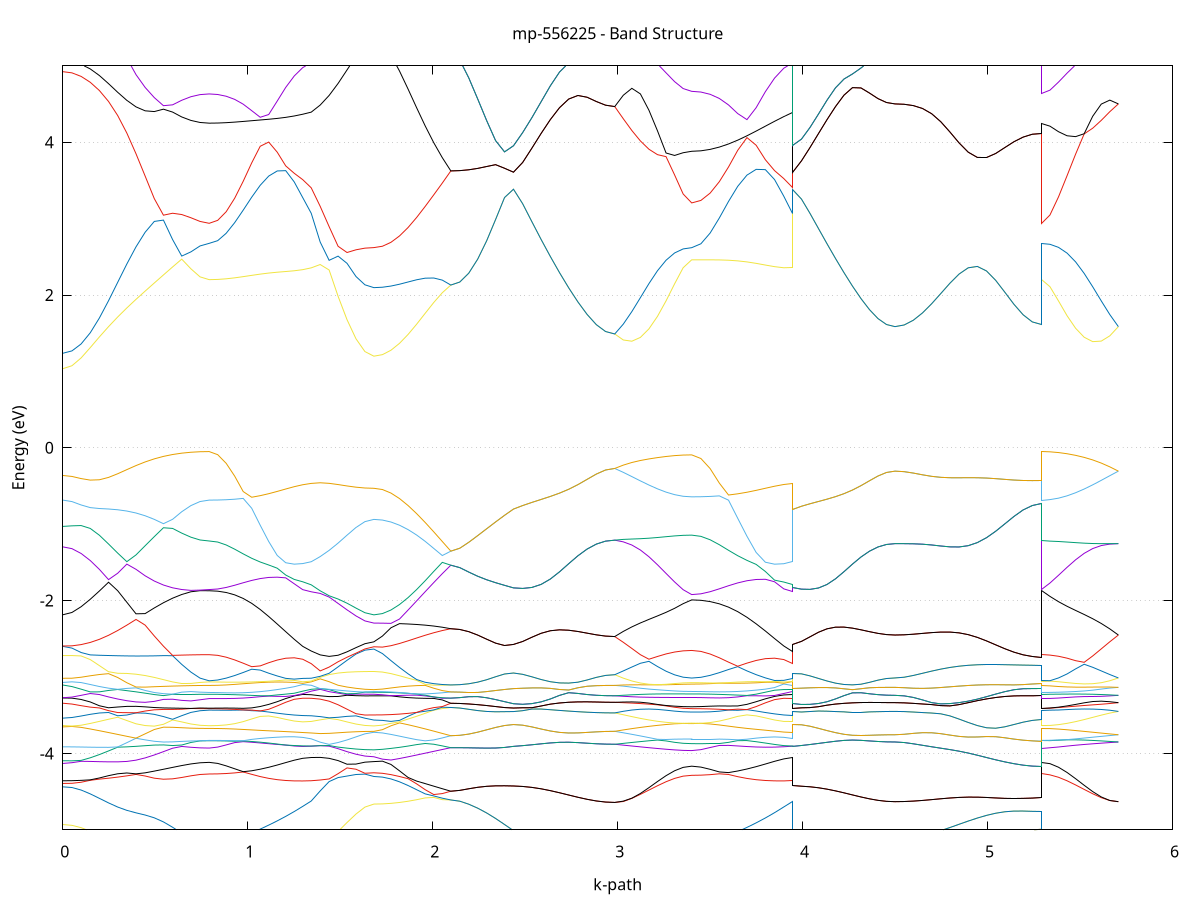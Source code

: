 set title 'mp-556225 - Band Structure'
set xlabel 'k-path'
set ylabel 'Energy (eV)'
set grid y
set yrange [-5:5]
set terminal png size 800,600
set output 'mp-556225_bands_gnuplot.png'
plot '-' using 1:2 with lines notitle, '-' using 1:2 with lines notitle, '-' using 1:2 with lines notitle, '-' using 1:2 with lines notitle, '-' using 1:2 with lines notitle, '-' using 1:2 with lines notitle, '-' using 1:2 with lines notitle, '-' using 1:2 with lines notitle, '-' using 1:2 with lines notitle, '-' using 1:2 with lines notitle, '-' using 1:2 with lines notitle, '-' using 1:2 with lines notitle, '-' using 1:2 with lines notitle, '-' using 1:2 with lines notitle, '-' using 1:2 with lines notitle, '-' using 1:2 with lines notitle, '-' using 1:2 with lines notitle, '-' using 1:2 with lines notitle, '-' using 1:2 with lines notitle, '-' using 1:2 with lines notitle, '-' using 1:2 with lines notitle, '-' using 1:2 with lines notitle, '-' using 1:2 with lines notitle, '-' using 1:2 with lines notitle, '-' using 1:2 with lines notitle, '-' using 1:2 with lines notitle, '-' using 1:2 with lines notitle, '-' using 1:2 with lines notitle, '-' using 1:2 with lines notitle, '-' using 1:2 with lines notitle, '-' using 1:2 with lines notitle, '-' using 1:2 with lines notitle, '-' using 1:2 with lines notitle, '-' using 1:2 with lines notitle, '-' using 1:2 with lines notitle, '-' using 1:2 with lines notitle, '-' using 1:2 with lines notitle, '-' using 1:2 with lines notitle, '-' using 1:2 with lines notitle, '-' using 1:2 with lines notitle, '-' using 1:2 with lines notitle, '-' using 1:2 with lines notitle, '-' using 1:2 with lines notitle, '-' using 1:2 with lines notitle, '-' using 1:2 with lines notitle, '-' using 1:2 with lines notitle, '-' using 1:2 with lines notitle, '-' using 1:2 with lines notitle, '-' using 1:2 with lines notitle, '-' using 1:2 with lines notitle, '-' using 1:2 with lines notitle, '-' using 1:2 with lines notitle, '-' using 1:2 with lines notitle, '-' using 1:2 with lines notitle, '-' using 1:2 with lines notitle, '-' using 1:2 with lines notitle, '-' using 1:2 with lines notitle, '-' using 1:2 with lines notitle, '-' using 1:2 with lines notitle, '-' using 1:2 with lines notitle, '-' using 1:2 with lines notitle, '-' using 1:2 with lines notitle, '-' using 1:2 with lines notitle, '-' using 1:2 with lines notitle
0.000000 -13.031395
0.049472 -13.028095
0.098944 -13.018095
0.148416 -13.001795
0.197888 -12.979595
0.247360 -12.952195
0.296832 -12.920395
0.346304 -12.885195
0.395775 -12.847795
0.445247 -12.809595
0.494719 -12.771995
0.544191 -12.736595
0.593663 -12.704795
0.643135 -12.678295
0.692607 -12.658195
0.742079 -12.645695
0.791551 -12.641495
0.791551 -12.641495
0.837528 -12.640695
0.883506 -12.638495
0.929483 -12.634995
0.975460 -12.630395
1.021438 -12.624895
1.067415 -12.618895
1.113392 -12.612895
1.159370 -12.607195
1.205347 -12.602395
1.251325 -12.598895
1.297302 -12.597395
1.343279 -12.598295
1.343279 -12.598295
1.391663 -12.605595
1.440048 -12.614095
1.488432 -12.622695
1.536816 -12.630495
1.585200 -12.636595
1.633585 -12.640495
1.681969 -12.641895
1.681969 -12.641895
1.728206 -12.640295
1.774443 -12.635695
1.820680 -12.628195
1.866917 -12.618095
1.913154 -12.605495
1.959391 -12.590895
2.005628 -12.574695
2.051865 -12.557395
2.098103 -12.539495
2.098103 -12.539495
2.146487 -12.537795
2.194871 -12.532795
2.243255 -12.524895
2.291639 -12.514595
2.340024 -12.502695
2.388408 -12.490095
2.436792 -12.477995
2.436792 -12.477995
2.486566 -12.472095
2.536340 -12.468295
2.586114 -12.466295
2.635887 -12.465695
2.685661 -12.466195
2.735435 -12.467395
2.785209 -12.468895
2.834982 -12.470495
2.884756 -12.471795
2.934530 -12.472595
2.984304 -12.472895
2.984304 -12.472895
3.030541 -12.498895
3.076778 -12.523795
3.123015 -12.547095
3.169252 -12.567895
3.215489 -12.585795
3.261726 -12.600195
3.307963 -12.610795
3.354200 -12.617295
3.400437 -12.619495
3.400437 -12.619495
3.450211 -12.618795
3.499985 -12.616995
3.549759 -12.613995
3.599532 -12.610295
3.649306 -12.606095
3.699080 -12.601895
3.748854 -12.598095
3.798628 -12.595295
3.848401 -12.593995
3.898175 -12.594795
3.947949 -12.598295
3.947949 -12.477995
3.993926 -12.472995
4.039904 -12.469795
4.085881 -12.468195
4.131858 -12.467995
4.177836 -12.468695
4.223813 -12.470195
4.269790 -12.471995
4.315768 -12.473895
4.361745 -12.475695
4.407723 -12.477095
4.453700 -12.477995
4.499677 -12.478395
4.499677 -12.478395
4.549149 -12.481795
4.598621 -12.492095
4.648093 -12.508595
4.697565 -12.530595
4.747037 -12.557095
4.796509 -12.586895
4.845981 -12.618595
4.895453 -12.651095
4.944925 -12.683095
4.994397 -12.713295
5.043869 -12.740795
5.093340 -12.764595
5.142812 -12.783795
5.192284 -12.798095
5.241756 -12.806795
5.291228 -12.809695
5.291228 -12.641495
5.337465 -12.639095
5.383702 -12.631895
5.429939 -12.620195
5.476176 -12.604195
5.522414 -12.584395
5.568651 -12.561195
5.614888 -12.535295
5.661125 -12.507395
5.707362 -12.478395
e
0.000000 -12.561495
0.049472 -12.559095
0.098944 -12.552095
0.148416 -12.540595
0.197888 -12.525095
0.247360 -12.506095
0.296832 -12.484295
0.346304 -12.460295
0.395775 -12.435295
0.445247 -12.409995
0.494719 -12.385595
0.544191 -12.362895
0.593663 -12.342895
0.643135 -12.326495
0.692607 -12.314295
0.742079 -12.306795
0.791551 -12.304295
0.791551 -12.304295
0.837528 -12.304495
0.883506 -12.305095
0.929483 -12.306095
0.975460 -12.307795
1.021438 -12.309995
1.067415 -12.313095
1.113392 -12.316995
1.159370 -12.321995
1.205347 -12.328095
1.251325 -12.335495
1.297302 -12.343995
1.343279 -12.353695
1.343279 -12.353695
1.391663 -12.371295
1.440048 -12.388395
1.488432 -12.403995
1.536816 -12.417095
1.585200 -12.427095
1.633585 -12.433295
1.681969 -12.435395
1.681969 -12.435395
1.728206 -12.436995
1.774443 -12.441795
1.820680 -12.449495
1.866917 -12.459895
1.913154 -12.472795
1.959391 -12.487695
2.005628 -12.504095
2.051865 -12.521595
2.098103 -12.539495
2.098103 -12.539495
2.146487 -12.537795
2.194871 -12.532795
2.243255 -12.524895
2.291639 -12.514595
2.340024 -12.502695
2.388408 -12.490095
2.436792 -12.477995
2.436792 -12.477995
2.486566 -12.472095
2.536340 -12.468295
2.586114 -12.466295
2.635887 -12.465695
2.685661 -12.466195
2.735435 -12.467395
2.785209 -12.468895
2.834982 -12.470495
2.884756 -12.471795
2.934530 -12.472595
2.984304 -12.472895
2.984304 -12.472895
3.030541 -12.446795
3.076778 -12.421195
3.123015 -12.396995
3.169252 -12.374995
3.215489 -12.355795
3.261726 -12.340195
3.307963 -12.328695
3.354200 -12.321595
3.400437 -12.319195
3.400437 -12.319195
3.450211 -12.319195
3.499985 -12.319495
3.549759 -12.320095
3.599532 -12.320995
3.649306 -12.322495
3.699080 -12.324795
3.748854 -12.327995
3.798628 -12.332395
3.848401 -12.338095
3.898175 -12.345195
3.947949 -12.353695
3.947949 -12.477995
3.993926 -12.472995
4.039904 -12.469795
4.085881 -12.468195
4.131858 -12.467995
4.177836 -12.468695
4.223813 -12.470195
4.269790 -12.471995
4.315768 -12.473895
4.361745 -12.475695
4.407723 -12.477095
4.453700 -12.477995
4.499677 -12.478395
4.499677 -12.478395
4.549149 -12.481795
4.598621 -12.492095
4.648093 -12.508595
4.697565 -12.530595
4.747037 -12.557095
4.796509 -12.586895
4.845981 -12.618595
4.895453 -12.651095
4.944925 -12.683095
4.994397 -12.713295
5.043869 -12.740795
5.093340 -12.764595
5.142812 -12.783795
5.192284 -12.798095
5.241756 -12.806795
5.291228 -12.809695
5.291228 -12.304295
5.337465 -12.306995
5.383702 -12.315095
5.429939 -12.328295
5.476176 -12.346095
5.522414 -12.367795
5.568651 -12.392795
5.614888 -12.420095
5.661125 -12.448995
5.707362 -12.478395
e
0.000000 -5.497595
0.049472 -5.498095
0.098944 -5.499495
0.148416 -5.501995
0.197888 -5.505495
0.247360 -5.510095
0.296832 -5.515795
0.346304 -5.522495
0.395775 -5.529895
0.445247 -5.537795
0.494719 -5.545795
0.544191 -5.614595
0.593663 -5.687195
0.643135 -5.747895
0.692607 -5.793695
0.742079 -5.821995
0.791551 -5.831595
0.791551 -5.831595
0.837528 -5.826895
0.883506 -5.812895
0.929483 -5.789895
0.975460 -5.758795
1.021438 -5.720395
1.067415 -5.676095
1.113392 -5.627095
1.159370 -5.574895
1.205347 -5.520695
1.251325 -5.466195
1.297302 -5.432895
1.343279 -5.439895
1.343279 -5.439895
1.391663 -5.435395
1.440048 -5.431895
1.488432 -5.426895
1.536816 -5.421095
1.585200 -5.415695
1.633585 -5.411895
1.681969 -5.410495
1.681969 -5.410495
1.728206 -5.405595
1.774443 -5.390895
1.820680 -5.367095
1.866917 -5.334895
1.913154 -5.295895
1.959391 -5.252495
2.005628 -5.208195
2.051865 -5.168295
2.098103 -5.139295
2.098103 -5.139295
2.146487 -5.145195
2.194871 -5.162095
2.243255 -5.187995
2.291639 -5.220095
2.340024 -5.255895
2.388408 -5.293495
2.436792 -5.332195
2.436792 -5.332195
2.486566 -5.366395
2.536340 -5.408495
2.586114 -5.457195
2.635887 -5.509695
2.685661 -5.562395
2.735435 -5.611995
2.785209 -5.655895
2.834982 -5.691995
2.884756 -5.718695
2.934530 -5.735095
2.984304 -5.740695
2.984304 -5.740695
3.030541 -5.770695
3.076778 -5.798695
3.123015 -5.824095
3.169252 -5.846395
3.215489 -5.865195
3.261726 -5.880095
3.307963 -5.890995
3.354200 -5.897495
3.400437 -5.899695
3.400437 -5.899695
3.450211 -5.893995
3.499985 -5.876995
3.549759 -5.849295
3.599532 -5.811795
3.649306 -5.765695
3.699080 -5.712795
3.748854 -5.654695
3.798628 -5.593695
3.848401 -5.532395
3.898175 -5.476295
3.947949 -5.439895
3.947949 -5.332195
3.993926 -5.348695
4.039904 -5.370695
4.085881 -5.399995
4.131858 -5.436795
4.177836 -5.478695
4.223813 -5.522095
4.269790 -5.563495
4.315768 -5.600395
4.361745 -5.630795
4.407723 -5.653295
4.453700 -5.667195
4.499677 -5.671895
4.499677 -5.671895
4.549149 -5.665395
4.598621 -5.646395
4.648093 -5.615795
4.697565 -5.575095
4.747037 -5.526195
4.796509 -5.471095
4.845981 -5.411795
4.895453 -5.349995
4.944925 -5.287495
4.994397 -5.226095
5.043869 -5.167295
5.093340 -5.112995
5.142812 -5.065495
5.192284 -5.027395
5.241756 -5.001995
5.291228 -4.992995
5.291228 -5.831595
5.337465 -5.829295
5.383702 -5.822495
5.429939 -5.811195
5.476176 -5.795695
5.522414 -5.776295
5.568651 -5.753495
5.614888 -5.727995
5.661125 -5.700395
5.707362 -5.671895
e
0.000000 -5.264395
0.049472 -5.262695
0.098944 -5.257895
0.148416 -5.251395
0.197888 -5.245495
0.247360 -5.243695
0.296832 -5.250095
0.346304 -5.288695
0.395775 -5.368095
0.445247 -5.450795
0.494719 -5.534295
0.544191 -5.553595
0.593663 -5.560695
0.643135 -5.566595
0.692607 -5.571195
0.742079 -5.573995
0.791551 -5.574995
0.791551 -5.574995
0.837528 -5.572295
0.883506 -5.564295
0.929483 -5.551295
0.975460 -5.534095
1.021438 -5.513295
1.067415 -5.489995
1.113392 -5.465195
1.159370 -5.439895
1.205347 -5.415195
1.251325 -5.418495
1.297302 -5.404095
1.343279 -5.350195
1.343279 -5.350195
1.391663 -5.319195
1.440048 -5.290795
1.488432 -5.266195
1.536816 -5.246295
1.585200 -5.231695
1.633585 -5.222795
1.681969 -5.219795
1.681969 -5.219795
1.728206 -5.217195
1.774443 -5.209395
1.820680 -5.196795
1.866917 -5.180295
1.913154 -5.161395
1.959391 -5.142795
2.005628 -5.129095
2.051865 -5.126195
2.098103 -5.139295
2.098103 -5.139295
2.146487 -5.145195
2.194871 -5.162095
2.243255 -5.187995
2.291639 -5.220095
2.340024 -5.255895
2.388408 -5.293495
2.436792 -5.332195
2.436792 -5.332195
2.486566 -5.366395
2.536340 -5.408495
2.586114 -5.457195
2.635887 -5.509695
2.685661 -5.562395
2.735435 -5.611995
2.785209 -5.655895
2.834982 -5.691995
2.884756 -5.718695
2.934530 -5.735095
2.984304 -5.740695
2.984304 -5.740695
3.030541 -5.709295
3.076778 -5.677495
3.123015 -5.646095
3.169252 -5.616195
3.215489 -5.589095
3.261726 -5.565895
3.307963 -5.548095
3.354200 -5.536695
3.400437 -5.532795
3.400437 -5.532795
3.450211 -5.530195
3.499985 -5.522295
3.549759 -5.509695
3.599532 -5.493095
3.649306 -5.473595
3.699080 -5.452195
3.748854 -5.430095
3.798628 -5.408195
3.848401 -5.387295
3.898175 -5.376495
3.947949 -5.350195
3.947949 -5.332195
3.993926 -5.348695
4.039904 -5.370695
4.085881 -5.399995
4.131858 -5.436795
4.177836 -5.478695
4.223813 -5.522095
4.269790 -5.563495
4.315768 -5.600395
4.361745 -5.630795
4.407723 -5.653295
4.453700 -5.667195
4.499677 -5.671895
4.499677 -5.671895
4.549149 -5.665395
4.598621 -5.646395
4.648093 -5.615795
4.697565 -5.575095
4.747037 -5.526195
4.796509 -5.471095
4.845981 -5.411795
4.895453 -5.349995
4.944925 -5.287495
4.994397 -5.226095
5.043869 -5.167295
5.093340 -5.112995
5.142812 -5.065495
5.192284 -5.027395
5.241756 -5.001995
5.291228 -4.992995
5.291228 -5.574995
5.337465 -5.573695
5.383702 -5.570795
5.429939 -5.568595
5.476176 -5.570395
5.522414 -5.578995
5.568651 -5.595095
5.614888 -5.617395
5.661125 -5.643595
5.707362 -5.671895
e
0.000000 -4.931295
0.049472 -4.941995
0.098944 -4.972295
0.148416 -5.018595
0.197888 -5.076395
0.247360 -5.142095
0.296832 -5.213195
0.346304 -5.267495
0.395775 -5.294795
0.445247 -5.325895
0.494719 -5.353795
0.544191 -5.373295
0.593663 -5.380995
0.643135 -5.375395
0.692607 -5.355895
0.742079 -5.324095
0.791551 -5.297795
0.791551 -5.297795
0.837528 -5.310995
0.883506 -5.333695
0.929483 -5.354695
0.975460 -5.371695
1.021438 -5.384695
1.067415 -5.394095
1.113392 -5.401095
1.159370 -5.406795
1.205347 -5.412495
1.251325 -5.391695
1.297302 -5.369995
1.343279 -5.349795
1.343279 -5.349795
1.391663 -5.250095
1.440048 -5.138495
1.488432 -5.021995
1.536816 -4.905095
1.585200 -4.794195
1.633585 -4.703095
1.681969 -4.663595
1.681969 -4.663595
1.728206 -4.661295
1.774443 -4.654195
1.820680 -4.642495
1.866917 -4.626495
1.913154 -4.606495
1.959391 -4.582895
2.005628 -4.576495
2.051865 -4.605495
2.098103 -4.609495
2.098103 -4.609495
2.146487 -4.625895
2.194871 -4.664995
2.243255 -4.717095
2.291639 -4.779695
2.340024 -4.851895
2.388408 -4.930995
2.436792 -5.011495
2.436792 -5.011495
2.486566 -5.049995
2.536340 -5.080495
2.586114 -5.101195
2.635887 -5.112595
2.685661 -5.116095
2.735435 -5.113695
2.785209 -5.107195
2.834982 -5.098595
2.884756 -5.090195
2.934530 -5.083995
2.984304 -5.081695
2.984304 -5.081695
3.030541 -5.109095
3.076778 -5.146795
3.123015 -5.187095
3.169252 -5.224995
3.215489 -5.257795
3.261726 -5.284195
3.307963 -5.303495
3.354200 -5.315195
3.400437 -5.319195
3.400437 -5.319195
3.450211 -5.327095
3.499985 -5.343195
3.549759 -5.358995
3.599532 -5.371295
3.649306 -5.379395
3.699080 -5.383795
3.748854 -5.385495
3.798628 -5.385395
3.848401 -5.383595
3.898175 -5.367995
3.947949 -5.349795
3.947949 -5.011495
3.993926 -5.057395
4.039904 -5.097995
4.085881 -5.129495
4.131858 -5.149495
4.177836 -5.158595
4.223813 -5.159095
4.269790 -5.153595
4.315768 -5.144495
4.361745 -5.133995
4.407723 -5.124395
4.453700 -5.117595
4.499677 -5.115195
4.499677 -5.115195
4.549149 -5.110595
4.598621 -5.097195
4.648093 -5.075395
4.697565 -5.045995
4.747037 -5.010395
4.796509 -4.970395
4.845981 -4.928095
4.895453 -4.885895
4.944925 -4.846395
4.994397 -4.811495
5.043869 -4.783495
5.093340 -4.764295
5.142812 -4.755295
5.192284 -4.754995
5.241756 -4.758595
5.291228 -4.760695
5.291228 -5.297795
5.337465 -5.297895
5.383702 -5.297395
5.429939 -5.293295
5.476176 -5.281695
5.522414 -5.259595
5.568651 -5.226995
5.614888 -5.187095
5.661125 -5.146695
5.707362 -5.115195
e
0.000000 -4.437895
0.049472 -4.446895
0.098944 -4.479695
0.148416 -4.530095
0.197888 -4.588595
0.247360 -4.648195
0.296832 -4.702395
0.346304 -4.745795
0.395775 -4.778195
0.445247 -4.806895
0.494719 -4.843595
0.544191 -4.897195
0.593663 -4.967095
0.643135 -5.045495
0.692607 -5.123695
0.742079 -5.193095
0.791551 -5.232295
0.791551 -5.232295
0.837528 -5.214495
0.883506 -5.178495
0.929483 -5.135995
0.975460 -5.089895
1.021438 -5.041495
1.067415 -4.991195
1.113392 -4.938795
1.159370 -4.883595
1.205347 -4.824695
1.251325 -4.761395
1.297302 -4.693795
1.343279 -4.623495
1.343279 -4.623495
1.391663 -4.491695
1.440048 -4.368895
1.488432 -4.316795
1.536816 -4.296695
1.585200 -4.276395
1.633585 -4.271395
1.681969 -4.302295
1.681969 -4.302295
1.728206 -4.310495
1.774443 -4.334395
1.820680 -4.372295
1.866917 -4.420795
1.913154 -4.475495
1.959391 -4.530095
2.005628 -4.556795
2.051865 -4.586295
2.098103 -4.609495
2.098103 -4.609495
2.146487 -4.625895
2.194871 -4.664995
2.243255 -4.717095
2.291639 -4.779695
2.340024 -4.851895
2.388408 -4.930995
2.436792 -5.011495
2.436792 -5.011495
2.486566 -5.049995
2.536340 -5.080495
2.586114 -5.101195
2.635887 -5.112595
2.685661 -5.116095
2.735435 -5.113695
2.785209 -5.107195
2.834982 -5.098595
2.884756 -5.090195
2.934530 -5.083995
2.984304 -5.081695
2.984304 -5.081695
3.030541 -5.072195
3.076778 -5.081495
3.123015 -5.103195
3.169252 -5.129895
3.215489 -5.156295
3.261726 -5.178995
3.307963 -5.196295
3.354200 -5.207095
3.400437 -5.210795
3.400437 -5.210795
3.450211 -5.197495
3.499985 -5.165395
3.549759 -5.123495
3.599532 -5.075995
3.649306 -5.024295
3.699080 -4.968895
3.748854 -4.909595
3.798628 -4.845595
3.848401 -4.776095
3.898175 -4.701495
3.947949 -4.623495
3.947949 -5.011495
3.993926 -5.057395
4.039904 -5.097995
4.085881 -5.129495
4.131858 -5.149495
4.177836 -5.158595
4.223813 -5.159095
4.269790 -5.153595
4.315768 -5.144495
4.361745 -5.133995
4.407723 -5.124395
4.453700 -5.117595
4.499677 -5.115195
4.499677 -5.115195
4.549149 -5.110595
4.598621 -5.097195
4.648093 -5.075395
4.697565 -5.045995
4.747037 -5.010395
4.796509 -4.970395
4.845981 -4.928095
4.895453 -4.885895
4.944925 -4.846395
4.994397 -4.811495
5.043869 -4.783495
5.093340 -4.764295
5.142812 -4.755295
5.192284 -4.754995
5.241756 -4.758595
5.291228 -4.760695
5.291228 -5.232295
5.337465 -5.228595
5.383702 -5.217895
5.429939 -5.200795
5.476176 -5.178295
5.522414 -5.152595
5.568651 -5.127095
5.614888 -5.107495
5.661125 -5.101395
5.707362 -5.115195
e
0.000000 -4.393195
0.049472 -4.391695
0.098944 -4.377895
0.148416 -4.352495
0.197888 -4.336895
0.247360 -4.324895
0.296832 -4.310595
0.346304 -4.294095
0.395775 -4.275295
0.445247 -4.296095
0.494719 -4.324595
0.544191 -4.338195
0.593663 -4.333195
0.643135 -4.315395
0.692607 -4.293695
0.742079 -4.276295
0.791551 -4.269795
0.791551 -4.269795
0.837528 -4.268195
0.883506 -4.263595
0.929483 -4.255495
0.975460 -4.243695
1.021438 -4.274095
1.067415 -4.303495
1.113392 -4.326895
1.159370 -4.343995
1.205347 -4.354795
1.251325 -4.360095
1.297302 -4.360795
1.343279 -4.357995
1.343279 -4.357995
1.391663 -4.348595
1.440048 -4.334595
1.488432 -4.265595
1.536816 -4.190195
1.585200 -4.207495
1.633585 -4.260295
1.681969 -4.253895
1.681969 -4.253895
1.728206 -4.260495
1.774443 -4.277995
1.820680 -4.302495
1.866917 -4.331295
1.913154 -4.398895
1.959391 -4.475095
2.005628 -4.538595
2.051865 -4.526395
2.098103 -4.495195
2.098103 -4.495195
2.146487 -4.484295
2.194871 -4.463195
2.243255 -4.443995
2.291639 -4.431095
2.340024 -4.424895
2.388408 -4.424195
2.436792 -4.426795
2.436792 -4.426795
2.486566 -4.432895
2.536340 -4.445195
2.586114 -4.463695
2.635887 -4.487695
2.685661 -4.515395
2.735435 -4.545095
2.785209 -4.574495
2.834982 -4.601195
2.884756 -4.622895
2.934530 -4.637095
2.984304 -4.642095
2.984304 -4.642095
3.030541 -4.630195
3.076778 -4.588595
3.123015 -4.536195
3.169252 -4.480095
3.215489 -4.423595
3.261726 -4.371095
3.307963 -4.327395
3.354200 -4.297795
3.400437 -4.287195
3.400437 -4.287195
3.450211 -4.284995
3.499985 -4.278495
3.549759 -4.267295
3.599532 -4.275995
3.649306 -4.304895
3.699080 -4.327895
3.748854 -4.344495
3.798628 -4.354795
3.848401 -4.359695
3.898175 -4.360395
3.947949 -4.357995
3.947949 -4.426795
3.993926 -4.429695
4.039904 -4.437195
4.085881 -4.449995
4.131858 -4.468095
4.177836 -4.490695
4.223813 -4.516395
4.269790 -4.543695
4.315768 -4.570595
4.361745 -4.594995
4.407723 -4.614695
4.453700 -4.627695
4.499677 -4.632195
4.499677 -4.632195
4.549149 -4.630195
4.598621 -4.624595
4.648093 -4.615995
4.697565 -4.605395
4.747037 -4.594195
4.796509 -4.584095
4.845981 -4.576395
4.895453 -4.572495
4.944925 -4.572895
4.994397 -4.577095
5.043869 -4.583295
5.093340 -4.588895
5.142812 -4.590795
5.192284 -4.588795
5.241756 -4.585295
5.291228 -4.583595
5.291228 -4.269795
5.337465 -4.281195
5.383702 -4.312695
5.429939 -4.358595
5.476176 -4.413195
5.522414 -4.471395
5.568651 -4.528595
5.614888 -4.579495
5.661125 -4.616995
5.707362 -4.632195
e
0.000000 -4.358595
0.049472 -4.357295
0.098944 -4.353095
0.148416 -4.346295
0.197888 -4.321895
0.247360 -4.291595
0.296832 -4.266995
0.346304 -4.256495
0.395775 -4.267695
0.445247 -4.254595
0.494719 -4.231995
0.544191 -4.207895
0.593663 -4.183295
0.643135 -4.159295
0.692607 -4.138095
0.742079 -4.123095
0.791551 -4.117495
0.791551 -4.117495
0.837528 -4.131195
0.883506 -4.163295
0.929483 -4.201495
0.975460 -4.239495
1.021438 -4.227695
1.067415 -4.207095
1.113392 -4.181895
1.159370 -4.152595
1.205347 -4.120595
1.251325 -4.089195
1.297302 -4.064395
1.343279 -4.054195
1.343279 -4.054195
1.391663 -4.052495
1.440048 -4.064795
1.488432 -4.094195
1.536816 -4.141795
1.585200 -4.139795
1.633585 -4.114995
1.681969 -4.107395
1.681969 -4.107395
1.728206 -4.101695
1.774443 -4.144895
1.820680 -4.228495
1.866917 -4.315195
1.913154 -4.362595
1.959391 -4.395495
2.005628 -4.428995
2.051865 -4.462395
2.098103 -4.495195
2.098103 -4.495195
2.146487 -4.484295
2.194871 -4.463195
2.243255 -4.443995
2.291639 -4.431095
2.340024 -4.424895
2.388408 -4.424195
2.436792 -4.426795
2.436792 -4.426795
2.486566 -4.432895
2.536340 -4.445195
2.586114 -4.463695
2.635887 -4.487695
2.685661 -4.515395
2.735435 -4.545095
2.785209 -4.574495
2.834982 -4.601195
2.884756 -4.622895
2.934530 -4.637095
2.984304 -4.642095
2.984304 -4.642095
3.030541 -4.624995
3.076778 -4.586695
3.123015 -4.524895
3.169252 -4.448595
3.215489 -4.368295
3.261726 -4.291795
3.307963 -4.227295
3.354200 -4.183195
3.400437 -4.167395
3.400437 -4.167395
3.450211 -4.179595
3.499985 -4.208495
3.549759 -4.242795
3.599532 -4.251395
3.649306 -4.230495
3.699080 -4.204495
3.748854 -4.173795
3.798628 -4.139395
3.848401 -4.103895
3.898175 -4.072295
3.947949 -4.054195
3.947949 -4.426795
3.993926 -4.429695
4.039904 -4.437195
4.085881 -4.449995
4.131858 -4.468095
4.177836 -4.490695
4.223813 -4.516395
4.269790 -4.543695
4.315768 -4.570595
4.361745 -4.594995
4.407723 -4.614695
4.453700 -4.627695
4.499677 -4.632195
4.499677 -4.632195
4.549149 -4.630195
4.598621 -4.624595
4.648093 -4.615995
4.697565 -4.605395
4.747037 -4.594195
4.796509 -4.584095
4.845981 -4.576395
4.895453 -4.572495
4.944925 -4.572895
4.994397 -4.577095
5.043869 -4.583295
5.093340 -4.588895
5.142812 -4.590795
5.192284 -4.588795
5.241756 -4.585295
5.291228 -4.583595
5.291228 -4.117495
5.337465 -4.134395
5.383702 -4.181295
5.429939 -4.249795
5.476176 -4.331295
5.522414 -4.417495
5.568651 -4.500195
5.614888 -4.570095
5.661125 -4.616695
5.707362 -4.632195
e
0.000000 -4.131695
0.049472 -4.121795
0.098944 -4.103495
0.148416 -4.105295
0.197888 -4.108495
0.247360 -4.110695
0.296832 -4.110795
0.346304 -4.105395
0.395775 -4.088695
0.445247 -4.059195
0.494719 -4.020795
0.544191 -3.977295
0.593663 -3.932395
0.643135 -3.909295
0.692607 -3.919995
0.742079 -3.927595
0.791551 -3.930395
0.791551 -3.930395
0.837528 -3.917595
0.883506 -3.889095
0.929483 -3.858795
0.975460 -3.846595
1.021438 -3.854195
1.067415 -3.863295
1.113392 -3.873095
1.159370 -3.882595
1.205347 -3.891295
1.251325 -3.903295
1.297302 -3.909395
1.343279 -3.905595
1.343279 -3.905595
1.391663 -3.898895
1.440048 -3.905295
1.488432 -3.938495
1.536816 -3.977295
1.585200 -4.010895
1.633585 -4.034995
1.681969 -4.044095
1.681969 -4.044095
1.728206 -4.075295
1.774443 -4.086895
1.820680 -4.067095
1.866917 -4.044795
1.913154 -4.021295
1.959391 -3.997395
2.005628 -3.973295
2.051865 -3.949195
2.098103 -3.925295
2.098103 -3.925295
2.146487 -3.925595
2.194871 -3.926795
2.243255 -3.929195
2.291639 -3.931095
2.340024 -3.929695
2.388408 -3.922295
2.436792 -3.908195
2.436792 -3.908195
2.486566 -3.898595
2.536340 -3.887295
2.586114 -3.874895
2.635887 -3.863195
2.685661 -3.855295
2.735435 -3.853995
2.785209 -3.858995
2.834982 -3.866795
2.884756 -3.873995
2.934530 -3.878795
2.984304 -3.880495
2.984304 -3.880495
3.030541 -3.891995
3.076778 -3.903395
3.123015 -3.914595
3.169252 -3.925495
3.215489 -3.935895
3.261726 -3.945795
3.307963 -3.954395
3.354200 -3.960795
3.400437 -3.963295
3.400437 -3.963295
3.450211 -3.951095
3.499985 -3.923195
3.549759 -3.896395
3.599532 -3.895295
3.649306 -3.902695
3.699080 -3.910295
3.748854 -3.916295
3.798628 -3.919095
3.848401 -3.917995
3.898175 -3.913095
3.947949 -3.905595
3.947949 -3.908195
3.993926 -3.896695
4.039904 -3.883795
4.085881 -3.869695
4.131858 -3.855095
4.177836 -3.841095
4.223813 -3.830095
4.269790 -3.825595
4.315768 -3.829295
4.361745 -3.836995
4.407723 -3.844295
4.453700 -3.849195
4.499677 -3.850795
4.499677 -3.850795
4.549149 -3.857895
4.598621 -3.874495
4.648093 -3.893895
4.697565 -3.913295
4.747037 -3.931895
4.796509 -3.950395
4.845981 -3.970995
4.895453 -3.995595
4.944925 -4.024095
4.994397 -4.054295
5.043869 -4.083895
5.093340 -4.111195
5.142812 -4.134995
5.192284 -4.153995
5.241756 -4.166495
5.291228 -4.170895
5.291228 -3.930395
5.337465 -3.926295
5.383702 -3.916295
5.429939 -3.904295
5.476176 -3.893095
5.522414 -3.883295
5.568651 -3.874495
5.614888 -3.866295
5.661125 -3.858495
5.707362 -3.850795
e
0.000000 -4.096595
0.049472 -4.097295
0.098944 -4.091995
0.148416 -4.057795
0.197888 -4.015495
0.247360 -3.967895
0.296832 -3.918895
0.346304 -3.914495
0.395775 -3.907695
0.445247 -3.899295
0.494719 -3.891295
0.544191 -3.889195
0.593663 -3.897395
0.643135 -3.890595
0.692607 -3.857195
0.742079 -3.836595
0.791551 -3.834595
0.791551 -3.834595
0.837528 -3.835295
0.883506 -3.837295
0.929483 -3.840895
0.975460 -3.837895
1.021438 -3.844195
1.067415 -3.853095
1.113392 -3.864395
1.159370 -3.877495
1.205347 -3.890695
1.251325 -3.897095
1.297302 -3.901695
1.343279 -3.904095
1.343279 -3.904095
1.391663 -3.898795
1.440048 -3.897195
1.488432 -3.917795
1.536816 -3.931295
1.585200 -3.942995
1.633585 -3.950795
1.681969 -3.953595
1.681969 -3.953595
1.728206 -3.946695
1.774443 -3.934695
1.820680 -3.920795
1.866917 -3.904095
1.913154 -3.885195
1.959391 -3.870395
2.005628 -3.880095
2.051865 -3.901795
2.098103 -3.925295
2.098103 -3.925295
2.146487 -3.925595
2.194871 -3.926795
2.243255 -3.929195
2.291639 -3.931095
2.340024 -3.929695
2.388408 -3.922295
2.436792 -3.908195
2.436792 -3.908195
2.486566 -3.898595
2.536340 -3.887295
2.586114 -3.874895
2.635887 -3.863195
2.685661 -3.855295
2.735435 -3.853995
2.785209 -3.858995
2.834982 -3.866795
2.884756 -3.873995
2.934530 -3.878795
2.984304 -3.880495
2.984304 -3.880495
3.030541 -3.868895
3.076778 -3.857195
3.123015 -3.845695
3.169252 -3.834895
3.215489 -3.825395
3.261726 -3.836895
3.307963 -3.855195
3.354200 -3.867895
3.400437 -3.872395
3.400437 -3.872395
3.450211 -3.873495
3.499985 -3.876495
3.549759 -3.876495
3.599532 -3.855695
3.649306 -3.832795
3.699080 -3.832595
3.748854 -3.847195
3.798628 -3.864595
3.848401 -3.882795
3.898175 -3.898095
3.947949 -3.904095
3.947949 -3.908195
3.993926 -3.896695
4.039904 -3.883795
4.085881 -3.869695
4.131858 -3.855095
4.177836 -3.841095
4.223813 -3.830095
4.269790 -3.825595
4.315768 -3.829295
4.361745 -3.836995
4.407723 -3.844295
4.453700 -3.849195
4.499677 -3.850795
4.499677 -3.850795
4.549149 -3.857895
4.598621 -3.874495
4.648093 -3.893895
4.697565 -3.913295
4.747037 -3.931895
4.796509 -3.950395
4.845981 -3.970995
4.895453 -3.995595
4.944925 -4.024095
4.994397 -4.054295
5.043869 -4.083895
5.093340 -4.111195
5.142812 -4.134995
5.192284 -4.153995
5.241756 -4.166495
5.291228 -4.170895
5.291228 -3.834595
5.337465 -3.832895
5.383702 -3.827895
5.429939 -3.822295
5.476176 -3.822595
5.522414 -3.825595
5.568651 -3.830395
5.614888 -3.836595
5.661125 -3.843495
5.707362 -3.850795
e
0.000000 -3.914095
0.049472 -3.914795
0.098944 -3.916695
0.148416 -3.918895
0.197888 -3.920595
0.247360 -3.920795
0.296832 -3.915695
0.346304 -3.859895
0.395775 -3.802095
0.445247 -3.822795
0.494719 -3.841495
0.544191 -3.851395
0.593663 -3.849295
0.643135 -3.842895
0.692607 -3.837795
0.742079 -3.835195
0.791551 -3.829995
0.791551 -3.829995
0.837528 -3.830395
0.883506 -3.831495
0.929483 -3.833895
0.975460 -3.833995
1.021438 -3.816595
1.067415 -3.804495
1.113392 -3.795395
1.159370 -3.788195
1.205347 -3.782995
1.251325 -3.782495
1.297302 -3.790695
1.343279 -3.809495
1.343279 -3.809495
1.391663 -3.853095
1.440048 -3.882195
1.488432 -3.857695
1.536816 -3.824095
1.585200 -3.783995
1.633585 -3.743995
1.681969 -3.723795
1.681969 -3.723795
1.728206 -3.732395
1.774443 -3.751695
1.820680 -3.774395
1.866917 -3.797795
1.913154 -3.820295
1.959391 -3.835595
2.005628 -3.823695
2.051865 -3.797795
2.098103 -3.768695
2.098103 -3.768695
2.146487 -3.763395
2.194871 -3.747495
2.243255 -3.722395
2.291639 -3.691595
2.340024 -3.660395
2.388408 -3.635395
2.436792 -3.622495
2.436792 -3.622495
2.486566 -3.630695
2.536340 -3.653195
2.586114 -3.680895
2.635887 -3.706595
2.685661 -3.725095
2.735435 -3.733195
2.785209 -3.731895
2.834982 -3.725395
2.884756 -3.718195
2.934530 -3.712995
2.984304 -3.711095
2.984304 -3.711095
3.030541 -3.730195
3.076778 -3.750395
3.123015 -3.771495
3.169252 -3.793395
3.215489 -3.815595
3.261726 -3.818095
3.307963 -3.813895
3.354200 -3.812495
3.400437 -3.812295
3.400437 -3.812295
3.450211 -3.812295
3.499985 -3.812295
3.549759 -3.813195
3.599532 -3.816095
3.649306 -3.822195
3.699080 -3.814495
3.748854 -3.800195
3.798628 -3.789595
3.848401 -3.784595
3.898175 -3.789795
3.947949 -3.809495
3.947949 -3.622495
3.993926 -3.625495
4.039904 -3.644395
4.085881 -3.671995
4.131858 -3.701395
4.177836 -3.728395
4.223813 -3.750095
4.269790 -3.762995
4.315768 -3.765895
4.361745 -3.763095
4.407723 -3.759395
4.453700 -3.756795
4.499677 -3.755895
4.499677 -3.755895
4.549149 -3.749995
4.598621 -3.737995
4.648093 -3.729195
4.697565 -3.729995
4.747037 -3.741895
4.796509 -3.760395
4.845981 -3.777495
4.895453 -3.786395
4.944925 -3.785295
4.994397 -3.779595
5.043869 -3.781495
5.093340 -3.795595
5.142812 -3.812895
5.192284 -3.827095
5.241756 -3.835995
5.291228 -3.839095
5.291228 -3.829995
5.337465 -3.828195
5.383702 -3.824595
5.429939 -3.819995
5.476176 -3.810095
5.522414 -3.799195
5.568651 -3.788095
5.614888 -3.777295
5.661125 -3.766595
5.707362 -3.755895
e
0.000000 -3.653295
0.049472 -3.647495
0.098944 -3.659295
0.148416 -3.680395
0.197888 -3.703195
0.247360 -3.727095
0.296832 -3.751695
0.346304 -3.776395
0.395775 -3.800495
0.445247 -3.743995
0.494719 -3.687395
0.544191 -3.656795
0.593663 -3.658495
0.643135 -3.664095
0.692607 -3.669695
0.742079 -3.672695
0.791551 -3.673295
0.791551 -3.673295
0.837528 -3.674195
0.883506 -3.676795
0.929483 -3.681095
0.975460 -3.686695
1.021438 -3.692695
1.067415 -3.698695
1.113392 -3.704195
1.159370 -3.709395
1.205347 -3.714695
1.251325 -3.720495
1.297302 -3.726795
1.343279 -3.732795
1.343279 -3.732795
1.391663 -3.740595
1.440048 -3.737795
1.488432 -3.730295
1.536816 -3.722695
1.585200 -3.716695
1.633585 -3.712995
1.681969 -3.711795
1.681969 -3.711795
1.728206 -3.689595
1.774443 -3.638695
1.820680 -3.600895
1.866917 -3.624795
1.913154 -3.651295
1.959391 -3.679395
2.005628 -3.708695
2.051865 -3.738695
2.098103 -3.768695
2.098103 -3.768695
2.146487 -3.763395
2.194871 -3.747495
2.243255 -3.722395
2.291639 -3.691595
2.340024 -3.660395
2.388408 -3.635395
2.436792 -3.622495
2.436792 -3.622495
2.486566 -3.630695
2.536340 -3.653195
2.586114 -3.680895
2.635887 -3.706595
2.685661 -3.725095
2.735435 -3.733195
2.785209 -3.731895
2.834982 -3.725395
2.884756 -3.718195
2.934530 -3.712995
2.984304 -3.711095
2.984304 -3.711095
3.030541 -3.692895
3.076778 -3.675895
3.123015 -3.660195
3.169252 -3.645895
3.215489 -3.633195
3.261726 -3.621995
3.307963 -3.612795
3.354200 -3.608195
3.400437 -3.609995
3.400437 -3.609995
3.450211 -3.606795
3.499985 -3.614795
3.549759 -3.627795
3.599532 -3.643395
3.649306 -3.659095
3.699080 -3.672995
3.748854 -3.684995
3.798628 -3.696395
3.848401 -3.708395
3.898175 -3.720895
3.947949 -3.732795
3.947949 -3.622495
3.993926 -3.625495
4.039904 -3.644395
4.085881 -3.671995
4.131858 -3.701395
4.177836 -3.728395
4.223813 -3.750095
4.269790 -3.762995
4.315768 -3.765895
4.361745 -3.763095
4.407723 -3.759395
4.453700 -3.756795
4.499677 -3.755895
4.499677 -3.755895
4.549149 -3.749995
4.598621 -3.737995
4.648093 -3.729195
4.697565 -3.729995
4.747037 -3.741895
4.796509 -3.760395
4.845981 -3.777495
4.895453 -3.786395
4.944925 -3.785295
4.994397 -3.779595
5.043869 -3.781495
5.093340 -3.795595
5.142812 -3.812895
5.192284 -3.827095
5.241756 -3.835995
5.291228 -3.839095
5.291228 -3.673295
5.337465 -3.675495
5.383702 -3.681795
5.429939 -3.690695
5.476176 -3.701095
5.522414 -3.711995
5.568651 -3.722995
5.614888 -3.734095
5.661125 -3.745095
5.707362 -3.755895
e
0.000000 -3.634695
0.049472 -3.642095
0.098944 -3.631495
0.148416 -3.608195
0.197888 -3.581195
0.247360 -3.553195
0.296832 -3.526995
0.346304 -3.569895
0.395775 -3.612595
0.445247 -3.635595
0.494719 -3.643395
0.544191 -3.619195
0.593663 -3.562495
0.643135 -3.587895
0.692607 -3.615095
0.742079 -3.632095
0.791551 -3.637795
0.791551 -3.637795
0.837528 -3.635495
0.883506 -3.627395
0.929483 -3.610995
0.975460 -3.584395
1.021438 -3.549295
1.067415 -3.515995
1.113392 -3.510395
1.159370 -3.529295
1.205347 -3.554295
1.251325 -3.576495
1.297302 -3.587495
1.343279 -3.581895
1.343279 -3.581895
1.391663 -3.561095
1.440048 -3.542795
1.488432 -3.558595
1.536816 -3.588295
1.585200 -3.615895
1.633585 -3.634295
1.681969 -3.640595
1.681969 -3.640595
1.728206 -3.630495
1.774443 -3.606395
1.820680 -3.587295
1.866917 -3.550495
1.913154 -3.514295
1.959391 -3.475595
2.005628 -3.434395
2.051865 -3.413495
2.098103 -3.398995
2.098103 -3.398995
2.146487 -3.406395
2.194871 -3.422895
2.243255 -3.439595
2.291639 -3.450995
2.340024 -3.455495
2.388408 -3.453995
2.436792 -3.452395
2.436792 -3.452395
2.486566 -3.440995
2.536340 -3.419695
2.586114 -3.419395
2.635887 -3.428295
2.685661 -3.437495
2.735435 -3.446295
2.785209 -3.454195
2.834982 -3.460895
2.884756 -3.465995
2.934530 -3.469195
2.984304 -3.470195
2.984304 -3.470195
3.030541 -3.494095
3.076778 -3.518495
3.123015 -3.541795
3.169252 -3.562595
3.215489 -3.579895
3.261726 -3.593295
3.307963 -3.602695
3.354200 -3.606195
3.400437 -3.603795
3.400437 -3.603795
3.450211 -3.606595
3.499985 -3.596295
3.549759 -3.577095
3.599532 -3.548795
3.649306 -3.515295
3.699080 -3.496195
3.748854 -3.508895
3.798628 -3.535095
3.848401 -3.562795
3.898175 -3.581495
3.947949 -3.581895
3.947949 -3.452395
3.993926 -3.458395
4.039904 -3.451795
4.085881 -3.445495
4.131858 -3.447695
4.177836 -3.452395
4.223813 -3.456395
4.269790 -3.458595
4.315768 -3.458595
4.361745 -3.456895
4.407723 -3.454095
4.453700 -3.451595
4.499677 -3.450595
4.499677 -3.450595
4.549149 -3.452795
4.598621 -3.458695
4.648093 -3.465695
4.697565 -3.471795
4.747037 -3.481895
4.796509 -3.509095
4.845981 -3.550695
4.895453 -3.595295
4.944925 -3.635795
4.994397 -3.664595
5.043869 -3.670695
5.093340 -3.652195
5.142812 -3.622095
5.192284 -3.591395
5.241756 -3.568495
5.291228 -3.559995
5.291228 -3.637795
5.337465 -3.634295
5.383702 -3.623795
5.429939 -3.606895
5.476176 -3.584295
5.522414 -3.557595
5.568651 -3.528495
5.614888 -3.499295
5.661125 -3.472495
5.707362 -3.450595
e
0.000000 -3.538695
0.049472 -3.530295
0.098944 -3.510795
0.148416 -3.488595
0.197888 -3.471195
0.247360 -3.464595
0.296832 -3.507495
0.346304 -3.497795
0.395775 -3.470695
0.445247 -3.473395
0.494719 -3.488995
0.544191 -3.517895
0.593663 -3.553595
0.643135 -3.506395
0.692607 -3.463695
0.742079 -3.441695
0.791551 -3.433495
0.791551 -3.433495
0.837528 -3.434395
0.883506 -3.435495
0.929483 -3.434295
0.975460 -3.431595
1.021438 -3.440995
1.067415 -3.445495
1.113392 -3.458595
1.159370 -3.473695
1.205347 -3.487295
1.251325 -3.497995
1.297302 -3.504795
1.343279 -3.507695
1.343279 -3.507695
1.391663 -3.518495
1.440048 -3.534695
1.488432 -3.527395
1.536816 -3.515395
1.585200 -3.508795
1.633585 -3.539495
1.681969 -3.563595
1.681969 -3.563595
1.728206 -3.568195
1.774443 -3.581295
1.820680 -3.568095
1.866917 -3.514095
1.913154 -3.464595
1.959391 -3.448395
2.005628 -3.431095
2.051865 -3.395495
2.098103 -3.398995
2.098103 -3.398995
2.146487 -3.406395
2.194871 -3.422895
2.243255 -3.439595
2.291639 -3.450995
2.340024 -3.455495
2.388408 -3.453995
2.436792 -3.452395
2.436792 -3.452395
2.486566 -3.440995
2.536340 -3.419695
2.586114 -3.419395
2.635887 -3.428295
2.685661 -3.437495
2.735435 -3.446295
2.785209 -3.454195
2.834982 -3.460895
2.884756 -3.465995
2.934530 -3.469195
2.984304 -3.470195
2.984304 -3.470195
3.030541 -3.448995
3.076778 -3.432395
3.123015 -3.422295
3.169252 -3.419495
3.215489 -3.424195
3.261726 -3.434595
3.307963 -3.446695
3.354200 -3.455695
3.400437 -3.458895
3.400437 -3.458895
3.450211 -3.458695
3.499985 -3.455895
3.549759 -3.447495
3.599532 -3.433195
3.649306 -3.436095
3.699080 -3.427195
3.748854 -3.445095
3.798628 -3.464895
3.848401 -3.482795
3.898175 -3.497095
3.947949 -3.507695
3.947949 -3.452395
3.993926 -3.458395
4.039904 -3.451795
4.085881 -3.445495
4.131858 -3.447695
4.177836 -3.452395
4.223813 -3.456395
4.269790 -3.458595
4.315768 -3.458595
4.361745 -3.456895
4.407723 -3.454095
4.453700 -3.451595
4.499677 -3.450595
4.499677 -3.450595
4.549149 -3.452795
4.598621 -3.458695
4.648093 -3.465695
4.697565 -3.471795
4.747037 -3.481895
4.796509 -3.509095
4.845981 -3.550695
4.895453 -3.595295
4.944925 -3.635795
4.994397 -3.664595
5.043869 -3.670695
5.093340 -3.652195
5.142812 -3.622095
5.192284 -3.591395
5.241756 -3.568495
5.291228 -3.559995
5.291228 -3.433495
5.337465 -3.434195
5.383702 -3.432095
5.429939 -3.426495
5.476176 -3.421195
5.522414 -3.418895
5.568651 -3.420195
5.614888 -3.425195
5.661125 -3.434895
5.707362 -3.450595
e
0.000000 -3.343195
0.049472 -3.354195
0.098944 -3.375195
0.148416 -3.394395
0.197888 -3.405195
0.247360 -3.440495
0.296832 -3.465395
0.346304 -3.466895
0.395775 -3.468295
0.445247 -3.445595
0.494719 -3.429395
0.544191 -3.424795
0.593663 -3.424595
0.643135 -3.421895
0.692607 -3.412295
0.742079 -3.413795
0.791551 -3.414695
0.791551 -3.414695
0.837528 -3.415695
0.883506 -3.418695
0.929483 -3.423895
0.975460 -3.430895
1.021438 -3.433095
1.067415 -3.444095
1.113392 -3.422895
1.159370 -3.378595
1.205347 -3.331095
1.251325 -3.291895
1.297302 -3.277995
1.343279 -3.278595
1.343279 -3.278595
1.391663 -3.289795
1.440048 -3.316695
1.488432 -3.363295
1.536816 -3.421595
1.585200 -3.480395
1.633585 -3.497895
1.681969 -3.496895
1.681969 -3.496895
1.728206 -3.495795
1.774443 -3.492095
1.820680 -3.485595
1.866917 -3.476095
1.913154 -3.463595
1.959391 -3.425895
2.005628 -3.400995
2.051865 -3.387195
2.098103 -3.343895
2.098103 -3.343895
2.146487 -3.346595
2.194871 -3.352995
2.243255 -3.362095
2.291639 -3.373595
2.340024 -3.386895
2.388408 -3.400095
2.436792 -3.406295
2.436792 -3.406295
2.486566 -3.402795
2.536340 -3.402195
2.586114 -3.379595
2.635887 -3.355495
2.685661 -3.340195
2.735435 -3.330695
2.785209 -3.325895
2.834982 -3.325295
2.884756 -3.327495
2.934530 -3.330295
2.984304 -3.331495
2.984304 -3.331495
3.030541 -3.336195
3.076778 -3.341595
3.123015 -3.347895
3.169252 -3.355395
3.215489 -3.363995
3.261726 -3.378395
3.307963 -3.396095
3.354200 -3.409495
3.400437 -3.414595
3.400437 -3.414595
3.450211 -3.415395
3.499985 -3.417895
3.549759 -3.422595
3.599532 -3.429395
3.649306 -3.420695
3.699080 -3.426795
3.748854 -3.387295
3.798628 -3.338595
3.848401 -3.296195
3.898175 -3.278695
3.947949 -3.278595
3.947949 -3.406295
3.993926 -3.403495
4.039904 -3.400595
4.085881 -3.388795
4.131858 -3.368995
4.177836 -3.354395
4.223813 -3.344895
4.269790 -3.338395
4.315768 -3.334495
4.361745 -3.333195
4.407723 -3.333795
4.453700 -3.335195
4.499677 -3.335895
4.499677 -3.335895
4.549149 -3.338495
4.598621 -3.345195
4.648093 -3.353395
4.697565 -3.361195
4.747037 -3.374795
4.796509 -3.378295
4.845981 -3.361695
4.895453 -3.336195
4.944925 -3.309795
4.994397 -3.286995
5.043869 -3.268495
5.093340 -3.255195
5.142812 -3.247695
5.192284 -3.245295
5.241756 -3.246095
5.291228 -3.246895
5.291228 -3.414695
5.337465 -3.408295
5.383702 -3.399695
5.429939 -3.391195
5.476176 -3.381895
5.522414 -3.372995
5.568651 -3.364695
5.614888 -3.356495
5.661125 -3.347195
5.707362 -3.335895
e
0.000000 -3.274595
0.049472 -3.276795
0.098944 -3.294095
0.148416 -3.326595
0.197888 -3.376495
0.247360 -3.402795
0.296832 -3.392895
0.346304 -3.384895
0.395775 -3.383995
0.445247 -3.390795
0.494719 -3.399795
0.544191 -3.404895
0.593663 -3.407095
0.643135 -3.409095
0.692607 -3.411595
0.742079 -3.405795
0.791551 -3.408095
0.791551 -3.408095
0.837528 -3.407295
0.883506 -3.406495
0.929483 -3.407595
0.975460 -3.409995
1.021438 -3.404595
1.067415 -3.386295
1.113392 -3.358695
1.159370 -3.323495
1.205347 -3.282295
1.251325 -3.247795
1.297302 -3.228095
1.343279 -3.232095
1.343279 -3.232095
1.391663 -3.246295
1.440048 -3.256695
1.488432 -3.254795
1.536816 -3.239195
1.585200 -3.244595
1.633585 -3.247195
1.681969 -3.246795
1.681969 -3.246795
1.728206 -3.246195
1.774443 -3.246595
1.820680 -3.259895
1.866917 -3.269895
1.913154 -3.276195
1.959391 -3.279295
2.005628 -3.280395
2.051865 -3.300095
2.098103 -3.343895
2.098103 -3.343895
2.146487 -3.346595
2.194871 -3.352995
2.243255 -3.362095
2.291639 -3.373595
2.340024 -3.386895
2.388408 -3.400095
2.436792 -3.406295
2.436792 -3.406295
2.486566 -3.402795
2.536340 -3.402195
2.586114 -3.379595
2.635887 -3.355495
2.685661 -3.340195
2.735435 -3.330695
2.785209 -3.325895
2.834982 -3.325295
2.884756 -3.327495
2.934530 -3.330295
2.984304 -3.331495
2.984304 -3.331495
3.030541 -3.327695
3.076778 -3.326195
3.123015 -3.330095
3.169252 -3.341695
3.215489 -3.359195
3.261726 -3.373195
3.307963 -3.381595
3.354200 -3.387595
3.400437 -3.389795
3.400437 -3.389795
3.450211 -3.387295
3.499985 -3.382095
3.549759 -3.378795
3.599532 -3.379995
3.649306 -3.379095
3.699080 -3.358195
3.748854 -3.323595
3.798628 -3.285995
3.848401 -3.254195
3.898175 -3.235195
3.947949 -3.232095
3.947949 -3.406295
3.993926 -3.403495
4.039904 -3.400595
4.085881 -3.388795
4.131858 -3.368995
4.177836 -3.354395
4.223813 -3.344895
4.269790 -3.338395
4.315768 -3.334495
4.361745 -3.333195
4.407723 -3.333795
4.453700 -3.335195
4.499677 -3.335895
4.499677 -3.335895
4.549149 -3.338495
4.598621 -3.345195
4.648093 -3.353395
4.697565 -3.361195
4.747037 -3.374795
4.796509 -3.378295
4.845981 -3.361695
4.895453 -3.336195
4.944925 -3.309795
4.994397 -3.286995
5.043869 -3.268495
5.093340 -3.255195
5.142812 -3.247695
5.192284 -3.245295
5.241756 -3.246095
5.291228 -3.246895
5.291228 -3.408095
5.337465 -3.405795
5.383702 -3.394895
5.429939 -3.378495
5.476176 -3.358995
5.522414 -3.338095
5.568651 -3.321295
5.614888 -3.316395
5.661125 -3.323795
5.707362 -3.335895
e
0.000000 -3.271395
0.049472 -3.262995
0.098944 -3.240195
0.148416 -3.216295
0.197888 -3.229595
0.247360 -3.260895
0.296832 -3.288195
0.346304 -3.310495
0.395775 -3.326295
0.445247 -3.331595
0.494719 -3.319095
0.544191 -3.293395
0.593663 -3.290795
0.643135 -3.305995
0.692607 -3.313195
0.742079 -3.298195
0.791551 -3.282695
0.791551 -3.282695
0.837528 -3.282595
0.883506 -3.282095
0.929483 -3.280195
0.975460 -3.275695
1.021438 -3.267995
1.067415 -3.257595
1.113392 -3.249895
1.159370 -3.253395
1.205347 -3.254595
1.251325 -3.242595
1.297302 -3.219495
1.343279 -3.185295
1.343279 -3.185295
1.391663 -3.161295
1.440048 -3.191895
1.488432 -3.211095
1.536816 -3.230395
1.585200 -3.223595
1.633585 -3.225295
1.681969 -3.225795
1.681969 -3.225795
1.728206 -3.232795
1.774443 -3.244495
1.820680 -3.241695
1.866917 -3.238395
1.913154 -3.237495
1.959391 -3.247295
2.005628 -3.261995
2.051865 -3.278395
2.098103 -3.276895
2.098103 -3.276895
2.146487 -3.270095
2.194871 -3.258195
2.243255 -3.256795
2.291639 -3.271795
2.340024 -3.295495
2.388408 -3.322795
2.436792 -3.349895
2.436792 -3.349895
2.486566 -3.357395
2.536340 -3.348495
2.586114 -3.325795
2.635887 -3.287995
2.685661 -3.240695
2.735435 -3.205495
2.785209 -3.215295
2.834982 -3.229695
2.884756 -3.239295
2.934530 -3.244295
2.984304 -3.245795
2.984304 -3.245795
3.030541 -3.252595
3.076778 -3.258695
3.123015 -3.263095
3.169252 -3.265495
3.215489 -3.266895
3.261726 -3.267695
3.307963 -3.268095
3.354200 -3.268095
3.400437 -3.268095
3.400437 -3.268095
3.450211 -3.269395
3.499985 -3.272395
3.549759 -3.274195
3.599532 -3.270895
3.649306 -3.260895
3.699080 -3.245195
3.748854 -3.245895
3.798628 -3.247795
3.848401 -3.241895
3.898175 -3.215695
3.947949 -3.185295
3.947949 -3.349895
3.993926 -3.359695
4.039904 -3.358095
4.085881 -3.346895
4.131858 -3.324095
4.177836 -3.287195
4.223813 -3.244095
4.269790 -3.207595
4.315768 -3.205995
4.361745 -3.219695
4.407723 -3.231095
4.453700 -3.237995
4.499677 -3.240195
4.499677 -3.240195
4.549149 -3.246995
4.598621 -3.267595
4.648093 -3.299795
4.697565 -3.335295
4.747037 -3.351995
4.796509 -3.348095
4.845981 -3.335595
4.895453 -3.316195
4.944925 -3.289895
4.994397 -3.257795
5.043869 -3.223895
5.093340 -3.192095
5.142812 -3.166795
5.192284 -3.153695
5.241756 -3.151595
5.291228 -3.152095
5.291228 -3.282695
5.337465 -3.280795
5.383702 -3.275495
5.429939 -3.267895
5.476176 -3.260695
5.522414 -3.256295
5.568651 -3.255195
5.614888 -3.252995
5.661125 -3.247095
5.707362 -3.240195
e
0.000000 -3.104995
0.049472 -3.125195
0.098944 -3.159195
0.148416 -3.195095
0.197888 -3.194595
0.247360 -3.176195
0.296832 -3.163595
0.346304 -3.178795
0.395775 -3.194295
0.445247 -3.211495
0.494719 -3.229895
0.544191 -3.243695
0.593663 -3.226795
0.643135 -3.227195
0.692607 -3.227195
0.742079 -3.226495
0.791551 -3.226195
0.791551 -3.226195
0.837528 -3.226795
0.883506 -3.228695
0.929483 -3.231795
0.975460 -3.235795
1.021438 -3.240495
1.067415 -3.245395
1.113392 -3.245995
1.159370 -3.234495
1.205347 -3.224395
1.251325 -3.212695
1.297302 -3.185395
1.343279 -3.160795
1.343279 -3.160795
1.391663 -3.152395
1.440048 -3.165295
1.488432 -3.199595
1.536816 -3.219795
1.585200 -3.216395
1.633585 -3.197795
1.681969 -3.199295
1.681969 -3.199295
1.728206 -3.200495
1.774443 -3.203295
1.820680 -3.207695
1.866917 -3.213995
1.913154 -3.223395
1.959391 -3.237995
2.005628 -3.261195
2.051865 -3.271695
2.098103 -3.276895
2.098103 -3.276895
2.146487 -3.270095
2.194871 -3.258195
2.243255 -3.256795
2.291639 -3.271795
2.340024 -3.295495
2.388408 -3.322795
2.436792 -3.349895
2.436792 -3.349895
2.486566 -3.357395
2.536340 -3.348495
2.586114 -3.325795
2.635887 -3.287995
2.685661 -3.240695
2.735435 -3.205495
2.785209 -3.215295
2.834982 -3.229695
2.884756 -3.239295
2.934530 -3.244295
2.984304 -3.245795
2.984304 -3.245795
3.030541 -3.239095
3.076778 -3.232995
3.123015 -3.227895
3.169252 -3.224195
3.215489 -3.222095
3.261726 -3.221195
3.307963 -3.221295
3.354200 -3.221695
3.400437 -3.221895
3.400437 -3.221895
3.450211 -3.222595
3.499985 -3.224495
3.549759 -3.227695
3.599532 -3.231895
3.649306 -3.236795
3.699080 -3.241695
3.748854 -3.224795
3.798628 -3.199195
3.848401 -3.173095
3.898175 -3.164495
3.947949 -3.160795
3.947949 -3.349895
3.993926 -3.359695
4.039904 -3.358095
4.085881 -3.346895
4.131858 -3.324095
4.177836 -3.287195
4.223813 -3.244095
4.269790 -3.207595
4.315768 -3.205995
4.361745 -3.219695
4.407723 -3.231095
4.453700 -3.237995
4.499677 -3.240195
4.499677 -3.240195
4.549149 -3.246995
4.598621 -3.267595
4.648093 -3.299795
4.697565 -3.335295
4.747037 -3.351995
4.796509 -3.348095
4.845981 -3.335595
4.895453 -3.316195
4.944925 -3.289895
4.994397 -3.257795
5.043869 -3.223895
5.093340 -3.192095
5.142812 -3.166795
5.192284 -3.153695
5.241756 -3.151595
5.291228 -3.152095
5.291228 -3.226195
5.337465 -3.225795
5.383702 -3.224695
5.429939 -3.223595
5.476176 -3.223095
5.522414 -3.223795
5.568651 -3.225895
5.614888 -3.229395
5.661125 -3.234195
5.707362 -3.240195
e
0.000000 -3.071295
0.049472 -3.063295
0.098944 -3.072795
0.148416 -3.098195
0.197888 -3.124595
0.247360 -3.146295
0.296832 -3.161195
0.346304 -3.149395
0.395775 -3.141895
0.445247 -3.175995
0.494719 -3.203195
0.544191 -3.218095
0.593663 -3.224995
0.643135 -3.198195
0.692607 -3.190795
0.742079 -3.198295
0.791551 -3.202395
0.791551 -3.202395
0.837528 -3.203995
0.883506 -3.206895
0.929483 -3.208095
0.975460 -3.205995
1.021438 -3.200595
1.067415 -3.191795
1.113392 -3.179695
1.159370 -3.164595
1.205347 -3.147395
1.251325 -3.127295
1.297302 -3.098495
1.343279 -3.108095
1.343279 -3.108095
1.391663 -3.151695
1.440048 -3.160795
1.488432 -3.171795
1.536816 -3.182895
1.585200 -3.191795
1.633585 -3.197395
1.681969 -3.190595
1.681969 -3.190595
1.728206 -3.191995
1.774443 -3.196195
1.820680 -3.203095
1.866917 -3.212695
1.913154 -3.221795
1.959391 -3.221295
2.005628 -3.215195
2.051865 -3.206895
2.098103 -3.195495
2.098103 -3.195495
2.146487 -3.198095
2.194871 -3.203295
2.243255 -3.202295
2.291639 -3.191195
2.340024 -3.176995
2.388408 -3.163495
2.436792 -3.152095
2.436792 -3.152095
2.486566 -3.146995
2.536340 -3.143095
2.586114 -3.142695
2.635887 -3.148895
2.685661 -3.163595
2.735435 -3.170595
2.785209 -3.140895
2.834982 -3.121195
2.884756 -3.113695
2.934530 -3.110795
2.984304 -3.109995
2.984304 -3.109995
3.030541 -3.119495
3.076778 -3.132795
3.123015 -3.147095
3.169252 -3.158395
3.215489 -3.166895
3.261726 -3.175095
3.307963 -3.182595
3.354200 -3.187695
3.400437 -3.189495
3.400437 -3.189495
3.450211 -3.190895
3.499985 -3.193395
3.549759 -3.194695
3.599532 -3.193495
3.649306 -3.189495
3.699080 -3.182195
3.748854 -3.171695
3.798628 -3.159095
3.848401 -3.138495
3.898175 -3.091895
3.947949 -3.108095
3.947949 -3.152095
3.993926 -3.146195
4.039904 -3.141495
4.085881 -3.138595
4.131858 -3.138495
4.177836 -3.142995
4.223813 -3.154395
4.269790 -3.166095
4.315768 -3.153395
4.361745 -3.140895
4.407723 -3.136995
4.453700 -3.135995
4.499677 -3.135795
4.499677 -3.135795
4.549149 -3.140195
4.598621 -3.147095
4.648093 -3.149295
4.697565 -3.145495
4.747037 -3.137795
4.796509 -3.128495
4.845981 -3.119195
4.895453 -3.111095
4.944925 -3.104995
4.994397 -3.101495
5.043869 -3.100695
5.093340 -3.102195
5.142812 -3.103395
5.192284 -3.099595
5.241756 -3.091795
5.291228 -3.088095
5.291228 -3.202395
5.337465 -3.201595
5.383702 -3.199195
5.429939 -3.195295
5.476176 -3.189995
5.522414 -3.182895
5.568651 -3.172395
5.614888 -3.158195
5.661125 -3.144695
5.707362 -3.135795
e
0.000000 -3.016795
0.049472 -3.015895
0.098944 -3.003095
0.148416 -2.984095
0.197888 -2.967495
0.247360 -2.956195
0.296832 -3.006595
0.346304 -3.074995
0.395775 -3.130895
0.445247 -3.132595
0.494719 -3.127295
0.544191 -3.122795
0.593663 -3.118995
0.643135 -3.115695
0.692607 -3.112895
0.742079 -3.111095
0.791551 -3.110395
0.791551 -3.110395
0.837528 -3.108695
0.883506 -3.103895
0.929483 -3.096795
0.975460 -3.088395
1.021438 -3.079995
1.067415 -3.072695
1.113392 -3.067695
1.159370 -3.065595
1.205347 -3.066695
1.251325 -3.070995
1.297302 -3.083095
1.343279 -3.063595
1.343279 -3.063595
1.391663 -3.024395
1.440048 -3.061495
1.488432 -3.108195
1.536816 -3.131495
1.585200 -3.148195
1.633585 -3.160595
1.681969 -3.165495
1.681969 -3.165495
1.728206 -3.158095
1.774443 -3.143695
1.820680 -3.129995
1.866917 -3.119595
1.913154 -3.112895
1.959391 -3.109695
2.005628 -3.146995
2.051865 -3.177795
2.098103 -3.195495
2.098103 -3.195495
2.146487 -3.198095
2.194871 -3.203295
2.243255 -3.202295
2.291639 -3.191195
2.340024 -3.176995
2.388408 -3.163495
2.436792 -3.152095
2.436792 -3.152095
2.486566 -3.146995
2.536340 -3.143095
2.586114 -3.142695
2.635887 -3.148895
2.685661 -3.163595
2.735435 -3.170595
2.785209 -3.140895
2.834982 -3.121195
2.884756 -3.113695
2.934530 -3.110795
2.984304 -3.109995
2.984304 -3.109995
3.030541 -3.104595
3.076778 -3.102295
3.123015 -3.102095
3.169252 -3.102695
3.215489 -3.102795
3.261726 -3.101595
3.307963 -3.098795
3.354200 -3.095195
3.400437 -3.093195
3.400437 -3.093195
3.450211 -3.091595
3.499985 -3.087195
3.549759 -3.080695
3.599532 -3.081895
3.649306 -3.081795
3.699080 -3.079995
3.748854 -3.076195
3.798628 -3.069195
3.848401 -3.067695
3.898175 -3.081795
3.947949 -3.063595
3.947949 -3.152095
3.993926 -3.146195
4.039904 -3.141495
4.085881 -3.138595
4.131858 -3.138495
4.177836 -3.142995
4.223813 -3.154395
4.269790 -3.166095
4.315768 -3.153395
4.361745 -3.140895
4.407723 -3.136995
4.453700 -3.135995
4.499677 -3.135795
4.499677 -3.135795
4.549149 -3.140195
4.598621 -3.147095
4.648093 -3.149295
4.697565 -3.145495
4.747037 -3.137795
4.796509 -3.128495
4.845981 -3.119195
4.895453 -3.111095
4.944925 -3.104995
4.994397 -3.101495
5.043869 -3.100695
5.093340 -3.102195
5.142812 -3.103395
5.192284 -3.099595
5.241756 -3.091795
5.291228 -3.088095
5.291228 -3.110395
5.337465 -3.116195
5.383702 -3.124595
5.429939 -3.130195
5.476176 -3.132795
5.522414 -3.132995
5.568651 -3.131895
5.614888 -3.130995
5.661125 -3.131695
5.707362 -3.135795
e
0.000000 -2.718995
0.049472 -2.719395
0.098944 -2.724295
0.148416 -2.771995
0.197888 -2.850995
0.247360 -2.930895
0.296832 -2.951295
0.346304 -2.953595
0.395775 -2.963395
0.445247 -2.980795
0.494719 -3.005295
0.544191 -3.034595
0.593663 -3.064495
0.643135 -3.085295
0.692607 -3.084395
0.742079 -3.071195
0.791551 -3.063895
0.791551 -3.063895
0.837528 -3.065795
0.883506 -3.067395
0.929483 -3.067795
0.975460 -3.066995
1.021438 -3.064795
1.067415 -3.061095
1.113392 -3.055695
1.159370 -3.048395
1.205347 -3.038895
1.251325 -3.044895
1.297302 -3.062795
1.343279 -3.053695
1.343279 -3.053695
1.391663 -3.003695
1.440048 -2.968795
1.488432 -2.948395
1.536816 -2.937195
1.585200 -2.931595
1.633585 -2.928795
1.681969 -2.927895
1.681969 -2.927895
1.728206 -2.935295
1.774443 -2.955595
1.820680 -2.983895
1.866917 -3.014995
1.913154 -3.044395
1.959391 -3.097195
2.005628 -3.107195
2.051865 -3.106295
2.098103 -3.104095
2.098103 -3.104095
2.146487 -3.100395
2.194871 -3.088695
2.243255 -3.067495
2.291639 -3.035995
2.340024 -2.996895
2.388408 -2.960795
2.436792 -2.947895
2.436792 -2.947895
2.486566 -2.965095
2.536340 -2.997495
2.586114 -3.032895
2.635887 -3.061695
2.685661 -3.077495
2.735435 -3.079795
2.785209 -3.068095
2.834982 -3.039095
2.884756 -3.004895
2.934530 -2.979395
2.984304 -2.969995
2.984304 -2.969995
3.030541 -3.014995
3.076778 -3.051995
3.123015 -3.078695
3.169252 -3.094995
3.215489 -3.100295
3.261726 -3.095495
3.307963 -3.085895
3.354200 -3.077495
3.400437 -3.074195
3.400437 -3.074195
3.450211 -3.075395
3.499985 -3.077995
3.549759 -3.080495
3.599532 -3.073495
3.649306 -3.066695
3.699080 -3.061895
3.748854 -3.060195
3.798628 -3.062095
3.848401 -3.057895
3.898175 -3.066095
3.947949 -3.053695
3.947949 -2.947895
3.993926 -2.958695
4.039904 -2.985395
4.085881 -3.018795
4.131858 -3.052195
4.177836 -3.080395
4.223813 -3.097995
4.269790 -3.102995
4.315768 -3.094595
4.361745 -3.069995
4.407723 -3.041095
4.453700 -3.019995
4.499677 -3.012395
4.499677 -3.012395
4.549149 -3.002995
4.598621 -2.979995
4.648093 -2.951695
4.697565 -2.923095
4.747037 -2.896995
4.796509 -2.875195
4.845981 -2.858495
4.895453 -2.846895
4.944925 -2.839995
4.994397 -2.837195
5.043869 -2.837195
5.093340 -2.838995
5.142812 -2.841595
5.192284 -2.844195
5.241756 -2.846395
5.291228 -2.847195
5.291228 -3.063895
5.337465 -3.053095
5.383702 -3.061995
5.429939 -3.073795
5.476176 -3.084795
5.522414 -3.090595
5.568651 -3.087995
5.614888 -3.074795
5.661125 -3.049295
5.707362 -3.012395
e
0.000000 -2.599095
0.049472 -2.621595
0.098944 -2.679595
0.148416 -2.710695
0.197888 -2.715495
0.247360 -2.718795
0.296832 -2.721795
0.346304 -2.724095
0.395775 -2.725295
0.445247 -2.724995
0.494719 -2.723295
0.544191 -2.720395
0.593663 -2.721195
0.643135 -2.835095
0.692607 -2.935595
0.742079 -3.014795
0.791551 -3.049895
0.791551 -3.049895
0.837528 -3.039495
0.883506 -3.014795
0.929483 -2.980895
0.975460 -2.941095
1.021438 -2.898195
1.067415 -2.909395
1.113392 -2.950295
1.159370 -2.986395
1.205347 -3.017795
1.251325 -3.027895
1.297302 -3.018495
1.343279 -3.016195
1.343279 -3.016195
1.391663 -2.990995
1.440048 -2.951395
1.488432 -2.867395
1.536816 -2.781595
1.585200 -2.699895
1.633585 -2.648595
1.681969 -2.634295
1.681969 -2.634295
1.728206 -2.693295
1.774443 -2.785795
1.820680 -2.875295
1.866917 -2.958395
1.913154 -3.033395
1.959391 -3.068995
2.005628 -3.086995
2.051865 -3.098295
2.098103 -3.104095
2.098103 -3.104095
2.146487 -3.100395
2.194871 -3.088695
2.243255 -3.067495
2.291639 -3.035995
2.340024 -2.996895
2.388408 -2.960795
2.436792 -2.947895
2.436792 -2.947895
2.486566 -2.965095
2.536340 -2.997495
2.586114 -3.032895
2.635887 -3.061695
2.685661 -3.077495
2.735435 -3.079795
2.785209 -3.068095
2.834982 -3.039095
2.884756 -3.004895
2.934530 -2.979395
2.984304 -2.969995
2.984304 -2.969995
3.030541 -2.920395
3.076778 -2.869595
3.123015 -2.820395
3.169252 -2.794995
3.215489 -2.862895
3.261726 -2.924195
3.307963 -2.971595
3.354200 -3.002595
3.400437 -3.013695
3.400437 -3.013695
3.450211 -3.004095
3.499985 -2.978695
3.549759 -2.943195
3.599532 -2.902195
3.649306 -2.864195
3.699080 -2.919995
3.748854 -2.969495
3.798628 -3.011495
3.848401 -3.045695
3.898175 -3.044095
3.947949 -3.016195
3.947949 -2.947895
3.993926 -2.958695
4.039904 -2.985395
4.085881 -3.018795
4.131858 -3.052195
4.177836 -3.080395
4.223813 -3.097995
4.269790 -3.102995
4.315768 -3.094595
4.361745 -3.069995
4.407723 -3.041095
4.453700 -3.019995
4.499677 -3.012395
4.499677 -3.012395
4.549149 -3.002995
4.598621 -2.979995
4.648093 -2.951695
4.697565 -2.923095
4.747037 -2.896995
4.796509 -2.875195
4.845981 -2.858495
4.895453 -2.846895
4.944925 -2.839995
4.994397 -2.837195
5.043869 -2.837195
5.093340 -2.838995
5.142812 -2.841595
5.192284 -2.844195
5.241756 -2.846395
5.291228 -2.847195
5.291228 -3.049895
5.337465 -3.048795
5.383702 -3.012295
5.429939 -2.960195
5.476176 -2.893895
5.522414 -2.833195
5.568651 -2.872995
5.614888 -2.920295
5.661125 -2.967895
5.707362 -3.012395
e
0.000000 -2.594195
0.049472 -2.592195
0.098944 -2.575995
0.148416 -2.547695
0.197888 -2.506895
0.247360 -2.454295
0.296832 -2.391595
0.346304 -2.321295
0.395775 -2.246295
0.445247 -2.320895
0.494719 -2.462795
0.544191 -2.596695
0.593663 -2.716995
0.643135 -2.713495
0.692607 -2.710595
0.742079 -2.708595
0.791551 -2.707995
0.791551 -2.707995
0.837528 -2.716495
0.883506 -2.740695
0.929483 -2.776595
0.975460 -2.819495
1.021438 -2.864995
1.067415 -2.854695
1.113392 -2.813395
1.159370 -2.778195
1.205347 -2.754395
1.251325 -2.748495
1.297302 -2.767595
1.343279 -2.825195
1.343279 -2.825195
1.391663 -2.920495
1.440048 -2.870195
1.488432 -2.800595
1.536816 -2.741595
1.585200 -2.688495
1.633585 -2.632895
1.681969 -2.604195
1.681969 -2.604195
1.728206 -2.608695
1.774443 -2.590295
1.820680 -2.561395
1.866917 -2.526595
1.913154 -2.489795
1.959391 -2.453795
2.005628 -2.420895
2.051865 -2.392095
2.098103 -2.367995
2.098103 -2.367995
2.146487 -2.377795
2.194871 -2.406395
2.243255 -2.451095
2.291639 -2.504995
2.340024 -2.556695
2.388408 -2.587795
2.436792 -2.573895
2.436792 -2.573895
2.486566 -2.534995
2.536340 -2.479395
2.586114 -2.428095
2.635887 -2.394695
2.685661 -2.382495
2.735435 -2.387795
2.785209 -2.404195
2.834982 -2.426195
2.884756 -2.448095
2.934530 -2.464495
2.984304 -2.470595
2.984304 -2.470595
3.030541 -2.545695
3.076778 -2.626195
3.123015 -2.708095
3.169252 -2.767195
3.215489 -2.731295
3.261726 -2.698095
3.307963 -2.673195
3.354200 -2.657795
3.400437 -2.652595
3.400437 -2.652595
3.450211 -2.664995
3.499985 -2.699095
3.549759 -2.748395
3.599532 -2.805495
3.649306 -2.859395
3.699080 -2.818495
3.748854 -2.783595
3.798628 -2.759995
3.848401 -2.753695
3.898175 -2.771495
3.947949 -2.825195
3.947949 -2.573895
3.993926 -2.533795
4.039904 -2.474295
4.085881 -2.414195
4.131858 -2.369495
4.177836 -2.347695
4.223813 -2.346895
4.269790 -2.360595
4.315768 -2.382295
4.361745 -2.406695
4.407723 -2.428995
4.453700 -2.444795
4.499677 -2.450595
4.499677 -2.450595
4.549149 -2.447695
4.598621 -2.439895
4.648093 -2.429395
4.697565 -2.419095
4.747037 -2.412095
4.796509 -2.411995
4.845981 -2.422295
4.895453 -2.445395
4.944925 -2.481395
4.994397 -2.527495
5.043869 -2.578895
5.093340 -2.629795
5.142812 -2.674895
5.192284 -2.709695
5.241756 -2.731395
5.291228 -2.738695
5.291228 -2.707995
5.337465 -2.713195
5.383702 -2.728595
5.429939 -2.753495
5.476176 -2.786295
5.522414 -2.807795
5.568651 -2.724495
5.614888 -2.631795
5.661125 -2.538895
5.707362 -2.450595
e
0.000000 -2.185695
0.049472 -2.155295
0.098944 -2.080295
0.148416 -1.982695
0.197888 -1.874095
0.247360 -1.759495
0.296832 -1.870595
0.346304 -2.021495
0.395775 -2.172895
0.445247 -2.170095
0.494719 -2.096195
0.544191 -2.027895
0.593663 -1.968395
0.643135 -1.919995
0.692607 -1.884395
0.742079 -1.870195
0.791551 -1.870995
0.791551 -1.870995
0.837528 -1.876595
0.883506 -1.893895
0.929483 -1.924795
0.975460 -1.971695
1.021438 -2.035895
1.067415 -2.116195
1.113392 -2.208195
1.159370 -2.306395
1.205347 -2.406595
1.251325 -2.506095
1.297302 -2.598895
1.343279 -2.659995
1.343279 -2.659995
1.391663 -2.710595
1.440048 -2.730195
1.488432 -2.715395
1.536816 -2.670595
1.585200 -2.615695
1.633585 -2.564295
1.681969 -2.539595
1.681969 -2.539595
1.728206 -2.464295
1.774443 -2.355595
1.820680 -2.301395
1.866917 -2.306095
1.913154 -2.312495
1.959391 -2.321195
2.005628 -2.332995
2.051865 -2.348395
2.098103 -2.367995
2.098103 -2.367995
2.146487 -2.377795
2.194871 -2.406395
2.243255 -2.451095
2.291639 -2.504995
2.340024 -2.556695
2.388408 -2.587795
2.436792 -2.573895
2.436792 -2.573895
2.486566 -2.534995
2.536340 -2.479395
2.586114 -2.428095
2.635887 -2.394695
2.685661 -2.382495
2.735435 -2.387795
2.785209 -2.404195
2.834982 -2.426195
2.884756 -2.448095
2.934530 -2.464495
2.984304 -2.470595
2.984304 -2.470595
3.030541 -2.403295
3.076778 -2.344295
3.123015 -2.292495
3.169252 -2.245695
3.215489 -2.200595
3.261726 -2.153595
3.307963 -2.100995
3.354200 -2.040195
3.400437 -1.990695
3.400437 -1.990695
3.450211 -1.996095
3.499985 -2.012795
3.549759 -2.042095
3.599532 -2.085495
3.649306 -2.144495
3.699080 -2.218195
3.748854 -2.303895
3.798628 -2.397695
3.848401 -2.496595
3.898175 -2.593595
3.947949 -2.659995
3.947949 -2.573895
3.993926 -2.533795
4.039904 -2.474295
4.085881 -2.414195
4.131858 -2.369495
4.177836 -2.347695
4.223813 -2.346895
4.269790 -2.360595
4.315768 -2.382295
4.361745 -2.406695
4.407723 -2.428995
4.453700 -2.444795
4.499677 -2.450595
4.499677 -2.450595
4.549149 -2.447695
4.598621 -2.439895
4.648093 -2.429395
4.697565 -2.419095
4.747037 -2.412095
4.796509 -2.411995
4.845981 -2.422295
4.895453 -2.445395
4.944925 -2.481395
4.994397 -2.527495
5.043869 -2.578895
5.093340 -2.629795
5.142812 -2.674895
5.192284 -2.709695
5.241756 -2.731395
5.291228 -2.738695
5.291228 -1.870995
5.337465 -1.944795
5.383702 -2.014195
5.429939 -2.074295
5.476176 -2.128595
5.522414 -2.181595
5.568651 -2.237295
5.614888 -2.299395
5.661125 -2.370295
5.707362 -2.450595
e
0.000000 -1.296295
0.049472 -1.319895
0.098944 -1.382895
0.148416 -1.475395
0.197888 -1.591295
0.247360 -1.725195
0.296832 -1.641795
0.346304 -1.522295
0.395775 -1.590295
0.445247 -1.675195
0.494719 -1.743895
0.544191 -1.796095
0.593663 -1.832495
0.643135 -1.854895
0.692607 -1.866095
0.742079 -1.862695
0.791551 -1.855395
0.791551 -1.855395
0.837528 -1.848095
0.883506 -1.827895
0.929483 -1.798895
0.975460 -1.766495
1.021438 -1.735895
1.067415 -1.711595
1.113392 -1.696695
1.159370 -1.693295
1.205347 -1.702095
1.251325 -1.779695
1.297302 -1.856495
1.343279 -1.884495
1.343279 -1.884495
1.391663 -1.905895
1.440048 -1.953395
1.488432 -2.037195
1.536816 -2.120995
1.585200 -2.200495
1.633585 -2.265895
1.681969 -2.294195
1.681969 -2.294195
1.728206 -2.295295
1.774443 -2.297895
1.820680 -2.241095
1.866917 -2.123295
1.913154 -2.003695
1.959391 -1.883495
2.005628 -1.764195
2.051865 -1.647395
2.098103 -1.536295
2.098103 -1.536295
2.146487 -1.568295
2.194871 -1.626295
2.243255 -1.680995
2.291639 -1.726795
2.340024 -1.765395
2.388408 -1.799995
2.436792 -1.833295
2.436792 -1.833295
2.486566 -1.840595
2.536340 -1.827695
2.586114 -1.787995
2.635887 -1.718095
2.685661 -1.623495
2.735435 -1.516895
2.785209 -1.413295
2.834982 -1.325195
2.884756 -1.260295
2.934530 -1.221495
2.984304 -1.208695
2.984304 -1.208695
3.030541 -1.230895
3.076778 -1.272395
3.123015 -1.337695
3.169252 -1.425895
3.215489 -1.531095
3.261726 -1.644095
3.307963 -1.755795
3.354200 -1.857195
3.400437 -1.921195
3.400437 -1.921195
3.450211 -1.911095
3.499985 -1.883595
3.549759 -1.845795
3.599532 -1.805195
3.649306 -1.768295
3.699080 -1.739895
3.748854 -1.723495
3.798628 -1.720795
3.848401 -1.753495
3.898175 -1.846195
3.947949 -1.884495
3.947949 -1.833295
3.993926 -1.850095
4.039904 -1.852895
4.085881 -1.834895
4.131858 -1.788995
4.177836 -1.714895
4.223813 -1.621295
4.269790 -1.521895
4.315768 -1.429195
4.361745 -1.352895
4.407723 -1.297695
4.453700 -1.265095
4.499677 -1.254295
4.499677 -1.254295
4.549149 -1.254595
4.598621 -1.256295
4.648093 -1.261495
4.697565 -1.271595
4.747037 -1.285095
4.796509 -1.296495
4.845981 -1.297795
4.895453 -1.280895
4.944925 -1.240595
4.994397 -1.176495
5.043869 -1.092295
5.093340 -0.995695
5.142812 -0.897995
5.192284 -0.813095
5.241756 -0.755495
5.291228 -0.735295
5.291228 -1.855395
5.337465 -1.769995
5.383702 -1.668495
5.429939 -1.564295
5.476176 -1.465595
5.522414 -1.381395
5.568651 -1.318695
5.614888 -1.279395
5.661125 -1.260295
5.707362 -1.254295
e
0.000000 -1.028795
0.049472 -1.021295
0.098944 -1.017395
0.148416 -1.055095
0.197888 -1.144395
0.247360 -1.259095
0.296832 -1.377995
0.346304 -1.490295
0.395775 -1.402095
0.445247 -1.281795
0.494719 -1.162595
0.544191 -1.046195
0.593663 -1.055095
0.643135 -1.116495
0.692607 -1.169695
0.742079 -1.206395
0.791551 -1.219595
0.791551 -1.219595
0.837528 -1.233295
0.883506 -1.271695
0.929483 -1.326895
0.975460 -1.388195
1.021438 -1.446095
1.067415 -1.494595
1.113392 -1.533895
1.159370 -1.575795
1.205347 -1.665195
1.251325 -1.722595
1.297302 -1.753595
1.343279 -1.793395
1.343279 -1.793395
1.391663 -1.871695
1.440048 -1.936695
1.488432 -1.979195
1.536816 -2.033995
1.585200 -2.097995
1.633585 -2.158595
1.681969 -2.186495
1.681969 -2.186495
1.728206 -2.169895
1.774443 -2.122895
1.820680 -2.051295
1.866917 -1.960595
1.913154 -1.855495
1.959391 -1.740095
2.005628 -1.618295
2.051865 -1.499495
2.098103 -1.536295
2.098103 -1.536295
2.146487 -1.568295
2.194871 -1.626295
2.243255 -1.680995
2.291639 -1.726795
2.340024 -1.765395
2.388408 -1.799995
2.436792 -1.833295
2.436792 -1.833295
2.486566 -1.840595
2.536340 -1.827695
2.586114 -1.787995
2.635887 -1.718095
2.685661 -1.623495
2.735435 -1.516895
2.785209 -1.413295
2.834982 -1.325195
2.884756 -1.260295
2.934530 -1.221495
2.984304 -1.208695
2.984304 -1.208695
3.030541 -1.198795
3.076778 -1.193995
3.123015 -1.189595
3.169252 -1.183095
3.215489 -1.173995
3.261726 -1.163295
3.307963 -1.153095
3.354200 -1.145595
3.400437 -1.142895
3.400437 -1.142895
3.450211 -1.158895
3.499985 -1.203495
3.549759 -1.268195
3.599532 -1.341395
3.649306 -1.412195
3.699080 -1.473095
3.748854 -1.526095
3.798628 -1.618895
3.848401 -1.732195
3.898175 -1.756895
3.947949 -1.793395
3.947949 -1.833295
3.993926 -1.850095
4.039904 -1.852895
4.085881 -1.834895
4.131858 -1.788995
4.177836 -1.714895
4.223813 -1.621295
4.269790 -1.521895
4.315768 -1.429195
4.361745 -1.352895
4.407723 -1.297695
4.453700 -1.265095
4.499677 -1.254295
4.499677 -1.254295
4.549149 -1.254595
4.598621 -1.256295
4.648093 -1.261495
4.697565 -1.271595
4.747037 -1.285095
4.796509 -1.296495
4.845981 -1.297795
4.895453 -1.280895
4.944925 -1.240595
4.994397 -1.176495
5.043869 -1.092295
5.093340 -0.995695
5.142812 -0.897995
5.192284 -0.813095
5.241756 -0.755495
5.291228 -0.735295
5.291228 -1.219595
5.337465 -1.221295
5.383702 -1.226295
5.429939 -1.233395
5.476176 -1.241095
5.522414 -1.248095
5.568651 -1.252795
5.614888 -1.254595
5.661125 -1.254195
5.707362 -1.254295
e
0.000000 -0.684195
0.049472 -0.703595
0.098944 -0.747795
0.148416 -0.782495
0.197888 -0.794595
0.247360 -0.800795
0.296832 -0.810795
0.346304 -0.827495
0.395775 -0.853095
0.445247 -0.889295
0.494719 -0.936495
0.544191 -0.993095
0.593663 -0.935795
0.643135 -0.836695
0.692607 -0.756295
0.742079 -0.703095
0.791551 -0.684395
0.791551 -0.684395
0.837528 -0.683195
0.883506 -0.679495
0.929483 -0.672695
0.975460 -0.662095
1.021438 -0.791095
1.067415 -1.013395
1.113392 -1.226395
1.159370 -1.408595
1.205347 -1.504295
1.251325 -1.522895
1.297302 -1.515295
1.343279 -1.490995
1.343279 -1.490995
1.391663 -1.423695
1.440048 -1.342295
1.488432 -1.247195
1.536816 -1.143395
1.585200 -1.042895
1.633585 -0.966195
1.681969 -0.936895
1.681969 -0.936895
1.728206 -0.945495
1.774443 -0.971195
1.820680 -1.013295
1.866917 -1.070595
1.913154 -1.141495
1.959391 -1.224295
2.005628 -1.316695
2.051865 -1.409995
2.098103 -1.352695
2.098103 -1.352695
2.146487 -1.314195
2.194871 -1.236795
2.243255 -1.149495
2.291639 -1.059795
2.340024 -0.970495
2.388408 -0.883695
2.436792 -0.801695
2.436792 -0.801695
2.486566 -0.755695
2.536340 -0.714595
2.586114 -0.675795
2.635887 -0.636595
2.685661 -0.593295
2.735435 -0.542495
2.785209 -0.481795
2.834982 -0.412595
2.884756 -0.343495
2.934530 -0.290295
2.984304 -0.269995
2.984304 -0.269995
3.030541 -0.320995
3.076778 -0.376395
3.123015 -0.432795
3.169252 -0.487195
3.215489 -0.536995
3.261726 -0.579795
3.307963 -0.612995
3.354200 -0.634295
3.400437 -0.641595
3.400437 -0.641595
3.450211 -0.640295
3.499985 -0.636195
3.549759 -0.628995
3.599532 -0.685295
3.649306 -0.922595
3.699080 -1.157095
3.748854 -1.369495
3.798628 -1.497395
3.848401 -1.523095
3.898175 -1.517295
3.947949 -1.490995
3.947949 -0.801695
3.993926 -0.764795
4.039904 -0.732395
4.085881 -0.702395
4.131858 -0.672295
4.177836 -0.639195
4.223813 -0.600195
4.269790 -0.552495
4.315768 -0.495095
4.361745 -0.430995
4.407723 -0.368895
4.453700 -0.322495
4.499677 -0.305195
4.499677 -0.305195
4.549149 -0.312095
4.598621 -0.330395
4.648093 -0.353095
4.697565 -0.373195
4.747037 -0.386195
4.796509 -0.391495
4.845981 -0.391895
4.895453 -0.390895
4.944925 -0.391695
4.994397 -0.395895
5.043869 -0.403495
5.093340 -0.412995
5.142812 -0.421795
5.192284 -0.427495
5.241756 -0.429195
5.291228 -0.428995
5.291228 -0.684395
5.337465 -0.677895
5.383702 -0.658995
5.429939 -0.628495
5.476176 -0.587995
5.522414 -0.539395
5.568651 -0.484495
5.614888 -0.425595
5.661125 -0.364895
5.707362 -0.305195
e
0.000000 -0.361795
0.049472 -0.374595
0.098944 -0.402395
0.148416 -0.422595
0.197888 -0.418195
0.247360 -0.387295
0.296832 -0.339395
0.346304 -0.285395
0.395775 -0.232395
0.445247 -0.184795
0.494719 -0.144495
0.544191 -0.112195
0.593663 -0.087595
0.643135 -0.069795
0.692607 -0.057895
0.742079 -0.051195
0.791551 -0.049095
0.791551 -0.049095
0.837528 -0.089595
0.883506 -0.203095
0.929483 -0.370795
0.975460 -0.572395
1.021438 -0.646795
1.067415 -0.626195
1.113392 -0.600495
1.159370 -0.570695
1.205347 -0.539095
1.251325 -0.508695
1.297302 -0.483195
1.343279 -0.465795
1.343279 -0.465795
1.391663 -0.457495
1.440048 -0.464895
1.488432 -0.480795
1.536816 -0.499095
1.585200 -0.515195
1.633585 -0.525995
1.681969 -0.529795
1.681969 -0.529795
1.728206 -0.545895
1.774443 -0.592395
1.820680 -0.664195
1.866917 -0.755695
1.913154 -0.861395
1.959391 -0.977195
2.005628 -1.099695
2.051865 -1.226195
2.098103 -1.352695
2.098103 -1.352695
2.146487 -1.314195
2.194871 -1.236795
2.243255 -1.149495
2.291639 -1.059795
2.340024 -0.970495
2.388408 -0.883695
2.436792 -0.801695
2.436792 -0.801695
2.486566 -0.755695
2.536340 -0.714595
2.586114 -0.675795
2.635887 -0.636595
2.685661 -0.593295
2.735435 -0.542495
2.785209 -0.481795
2.834982 -0.412595
2.884756 -0.343495
2.934530 -0.290295
2.984304 -0.269995
2.984304 -0.269995
3.030541 -0.226395
3.076778 -0.192095
3.123015 -0.165895
3.169252 -0.145295
3.215489 -0.127995
3.261726 -0.113395
3.307963 -0.101995
3.354200 -0.094795
3.400437 -0.092295
3.400437 -0.092295
3.450211 -0.139895
3.499985 -0.271295
3.549759 -0.461595
3.599532 -0.617795
3.649306 -0.601995
3.699080 -0.581495
3.748854 -0.556695
3.798628 -0.529495
3.848401 -0.502695
3.898175 -0.480095
3.947949 -0.465795
3.947949 -0.801695
3.993926 -0.764795
4.039904 -0.732395
4.085881 -0.702395
4.131858 -0.672295
4.177836 -0.639195
4.223813 -0.600195
4.269790 -0.552495
4.315768 -0.495095
4.361745 -0.430995
4.407723 -0.368895
4.453700 -0.322495
4.499677 -0.305195
4.499677 -0.305195
4.549149 -0.312095
4.598621 -0.330395
4.648093 -0.353095
4.697565 -0.373195
4.747037 -0.386195
4.796509 -0.391495
4.845981 -0.391895
4.895453 -0.390895
4.944925 -0.391695
4.994397 -0.395895
5.043869 -0.403495
5.093340 -0.412995
5.142812 -0.421795
5.192284 -0.427495
5.241756 -0.429195
5.291228 -0.428995
5.291228 -0.049095
5.337465 -0.052295
5.383702 -0.061895
5.429939 -0.077395
5.476176 -0.098395
5.522414 -0.125095
5.568651 -0.158395
5.614888 -0.199695
5.661125 -0.249195
5.707362 -0.305195
e
0.000000 1.036205
0.049472 1.074605
0.098944 1.176605
0.148416 1.311605
0.197888 1.451905
0.247360 1.586305
0.296832 1.712805
0.346304 1.831305
0.395775 1.943505
0.445247 2.051605
0.494719 2.157705
0.544191 2.263105
0.593663 2.367805
0.643135 2.470005
0.692607 2.343705
0.742079 2.238005
0.791551 2.201605
0.791551 2.201605
0.837528 2.204405
0.883506 2.212605
0.929483 2.225205
0.975460 2.240905
1.021438 2.257705
1.067415 2.273905
1.113392 2.287805
1.159370 2.298905
1.205347 2.308005
1.251325 2.317805
1.297302 2.332305
1.343279 2.356005
1.343279 2.356005
1.391663 2.399605
1.440048 2.327805
1.488432 1.984005
1.536816 1.677405
1.585200 1.427605
1.633585 1.259705
1.681969 1.199705
1.681969 1.199705
1.728206 1.219805
1.774443 1.277705
1.820680 1.368205
1.866917 1.484305
1.913154 1.618105
1.959391 1.760905
2.005628 1.902305
2.051865 2.030005
2.098103 2.130805
2.098103 2.130805
2.146487 2.170305
2.194871 2.285905
2.243255 2.469705
2.291639 2.709405
2.340024 2.988405
2.388408 3.276205
2.436792 3.385305
2.436792 3.385305
2.486566 3.194905
2.536340 2.959805
2.586114 2.728205
2.635887 2.505605
2.685661 2.293705
2.735435 2.094205
2.785209 1.909805
2.834982 1.746005
2.884756 1.612305
2.934530 1.522505
2.984304 1.490405
2.984304 1.490405
3.030541 1.411905
3.076778 1.395605
3.123015 1.445505
3.169252 1.557505
3.215489 1.721305
3.261726 1.923605
3.307963 2.146905
3.354200 2.357405
3.400437 2.461305
3.400437 2.461305
3.450211 2.461405
3.499985 2.461205
3.549759 2.459805
3.599532 2.455805
3.649306 2.447405
3.699080 2.433805
3.748854 2.414905
3.798628 2.392805
3.848401 2.371705
3.898175 2.357205
3.947949 2.356005
3.947949 3.385305
3.993926 3.256205
4.039904 3.069305
4.085881 2.870505
4.131858 2.672305
4.177836 2.479105
4.223813 2.293205
4.269790 2.116805
4.315768 1.953305
4.361745 1.808605
4.407723 1.691705
4.453700 1.614005
4.499677 1.586605
4.499677 1.586605
4.549149 1.608105
4.598621 1.670105
4.648093 1.765705
4.697565 1.885605
4.747037 2.019405
4.796509 2.154505
4.845981 2.274505
4.895453 2.356605
4.944925 2.374505
4.994397 2.315205
5.043869 2.192805
5.093340 2.037505
5.142812 1.878805
5.192284 1.742005
5.241756 1.648605
5.291228 1.615305
5.291228 2.201605
5.337465 2.109305
5.383702 1.922405
5.429939 1.729405
5.476176 1.565105
5.522414 1.447905
5.568651 1.390105
5.614888 1.397105
5.661125 1.466005
5.707362 1.586605
e
0.000000 1.237805
0.049472 1.268905
0.098944 1.359605
0.148416 1.505705
0.197888 1.699705
0.247360 1.925705
0.296832 2.166305
0.346304 2.406305
0.395775 2.630605
0.445247 2.822105
0.494719 2.963805
0.544191 2.981105
0.593663 2.726505
0.643135 2.510305
0.692607 2.565205
0.742079 2.642805
0.791551 2.676805
0.791551 2.676805
0.837528 2.712005
0.883506 2.808805
0.929483 2.948205
0.975460 3.111505
1.021438 3.281005
1.067415 3.436905
1.113392 3.557405
1.159370 3.624405
1.205347 3.628505
1.251325 3.480805
1.297302 3.275605
1.343279 3.070205
1.343279 3.070205
1.391663 2.694005
1.440048 2.454505
1.488432 2.509505
1.536816 2.415105
1.585200 2.242705
1.633585 2.134005
1.681969 2.096905
1.681969 2.096905
1.728206 2.102305
1.774443 2.117805
1.820680 2.141805
1.866917 2.170905
1.913154 2.199905
1.959391 2.220805
2.005628 2.223105
2.051865 2.195505
2.098103 2.130805
2.098103 2.130805
2.146487 2.170305
2.194871 2.285905
2.243255 2.469705
2.291639 2.709405
2.340024 2.988405
2.388408 3.276205
2.436792 3.385305
2.436792 3.385305
2.486566 3.194905
2.536340 2.959805
2.586114 2.728205
2.635887 2.505605
2.685661 2.293705
2.735435 2.094205
2.785209 1.909805
2.834982 1.746005
2.884756 1.612305
2.934530 1.522505
2.984304 1.490405
2.984304 1.490405
3.030541 1.619405
3.076778 1.783405
3.123015 1.965805
3.169252 2.149905
3.215489 2.318505
3.261726 2.455705
3.307963 2.551005
3.354200 2.603805
3.400437 2.620205
3.400437 2.620205
3.450211 2.671305
3.499985 2.811305
3.549759 3.008605
3.599532 3.225305
3.649306 3.423305
3.699080 3.569905
3.748854 3.645405
3.798628 3.641705
3.848401 3.511605
3.898175 3.294405
3.947949 3.070205
3.947949 3.385305
3.993926 3.256205
4.039904 3.069305
4.085881 2.870505
4.131858 2.672305
4.177836 2.479105
4.223813 2.293205
4.269790 2.116805
4.315768 1.953305
4.361745 1.808605
4.407723 1.691705
4.453700 1.614005
4.499677 1.586605
4.499677 1.586605
4.549149 1.608105
4.598621 1.670105
4.648093 1.765705
4.697565 1.885605
4.747037 2.019405
4.796509 2.154505
4.845981 2.274505
4.895453 2.356605
4.944925 2.374505
4.994397 2.315205
5.043869 2.192805
5.093340 2.037505
5.142812 1.878805
5.192284 1.742005
5.241756 1.648605
5.291228 1.615305
5.291228 2.676805
5.337465 2.664405
5.383702 2.624205
5.429939 2.548905
5.476176 2.434005
5.522414 2.283305
5.568651 2.108105
5.614888 1.923305
5.661125 1.744205
5.707362 1.586605
e
0.000000 4.924205
0.049472 4.908705
0.098944 4.862305
0.148416 4.785305
0.197888 4.677005
0.247360 4.534105
0.296832 4.350105
0.346304 4.120105
0.395775 3.849905
0.445247 3.557305
0.494719 3.262305
0.544191 3.045505
0.593663 3.070805
0.643135 3.054005
0.692607 3.012005
0.742079 2.963705
0.791551 2.939105
0.791551 2.939105
0.837528 2.977805
0.883506 3.091005
0.929483 3.267905
0.975460 3.489305
1.021438 3.729905
1.067415 3.947505
1.113392 4.002505
1.159370 3.870405
1.205347 3.690905
1.251325 3.594105
1.297302 3.510605
1.343279 3.403505
1.343279 3.403505
1.391663 3.161505
1.440048 2.895505
1.488432 2.638605
1.536816 2.556905
1.585200 2.592305
1.633585 2.613905
1.681969 2.621105
1.681969 2.621105
1.728206 2.638805
1.774443 2.690605
1.820680 2.774005
1.866917 2.884305
1.913154 3.015405
1.959391 3.160205
2.005628 3.311505
2.051865 3.465605
2.098103 3.625005
2.098103 3.625005
2.146487 3.628705
2.194871 3.639705
2.243255 3.657805
2.291639 3.682405
2.340024 3.706805
2.388408 3.659905
2.436792 3.608405
2.436792 3.608405
2.486566 3.736105
2.536340 3.922905
2.586114 4.114905
2.635887 4.296105
2.685661 4.452505
2.735435 4.565805
2.785209 4.612405
2.834982 4.589405
2.884756 4.533505
2.934530 4.485505
2.984304 4.467305
2.984304 4.467305
3.030541 4.307805
3.076778 4.153905
3.123015 4.017405
3.169252 3.908705
3.215489 3.837805
3.261726 3.811805
3.307963 3.572105
3.354200 3.322905
3.400437 3.206005
3.400437 3.206005
3.450211 3.238805
3.499985 3.334305
3.549759 3.484005
3.599532 3.676705
3.649306 3.894805
3.699080 4.061105
3.748854 3.960905
3.798628 3.771605
3.848401 3.628805
3.898175 3.524905
3.947949 3.403505
3.947949 3.608405
3.993926 3.756705
4.039904 3.930705
4.085881 4.113605
4.131858 4.295305
4.177836 4.466705
4.223813 4.616705
4.269790 4.715105
4.315768 4.711105
4.361745 4.643905
4.407723 4.571405
4.453700 4.520305
4.499677 4.502105
4.499677 4.502105
4.549149 4.497305
4.598621 4.480005
4.648093 4.442505
4.697565 4.374105
4.747037 4.269105
4.796509 4.134705
4.845981 3.991905
4.895453 3.870405
4.944925 3.801405
4.994397 3.800205
5.043869 3.853005
5.093340 3.930405
5.142812 4.007005
5.192284 4.067405
5.241756 4.105005
5.291228 4.117605
5.291228 2.939105
5.337465 3.048005
5.383702 3.285105
5.429939 3.562205
5.476176 3.844805
5.522414 4.109205
5.568651 4.184305
5.614888 4.286705
5.661125 4.400405
5.707362 4.502105
e
0.000000 5.063105
0.049472 5.052905
0.098944 5.020005
0.148416 4.960205
0.197888 4.873405
0.247360 4.767105
0.296832 4.654105
0.346304 4.548505
0.395775 4.463505
0.445247 4.411705
0.494719 4.401905
0.544191 4.433205
0.593663 4.395205
0.643135 4.331305
0.692607 4.286105
0.742079 4.259105
0.791551 4.250105
0.791551 4.250105
0.837528 4.251805
0.883506 4.256505
0.929483 4.263805
0.975460 4.272605
1.021438 4.282105
1.067415 4.291605
1.113392 4.301305
1.159370 4.312205
1.205347 4.326005
1.251325 4.344005
1.297302 4.366905
1.343279 4.394305
1.343279 4.394305
1.391663 4.486905
1.440048 4.613205
1.488432 4.769905
1.536816 4.946905
1.585200 5.123305
1.633585 5.262505
1.681969 5.317305
1.681969 5.317305
1.728206 5.288505
1.774443 5.139605
1.820680 4.932005
1.866917 4.696005
1.913154 4.451905
1.959391 4.214505
2.005628 3.994705
2.051865 3.798705
2.098103 3.625005
2.098103 3.625005
2.146487 3.628705
2.194871 3.639705
2.243255 3.657805
2.291639 3.682405
2.340024 3.706805
2.388408 3.659905
2.436792 3.608405
2.436792 3.608405
2.486566 3.736105
2.536340 3.922905
2.586114 4.114905
2.635887 4.296105
2.685661 4.452505
2.735435 4.565805
2.785209 4.612405
2.834982 4.589405
2.884756 4.533505
2.934530 4.485505
2.984304 4.467305
2.984304 4.467305
3.030541 4.615405
3.076778 4.706105
3.123015 4.632905
3.169252 4.418905
3.215489 4.149405
3.261726 3.859505
3.307963 3.827405
3.354200 3.863005
3.400437 3.881905
3.400437 3.881905
3.450211 3.888105
3.499985 3.906705
3.549759 3.936905
3.599532 3.977705
3.649306 4.027605
3.699080 4.084605
3.748854 4.146405
3.798628 4.210505
3.848401 4.274305
3.898175 4.335805
3.947949 4.394305
3.947949 3.608405
3.993926 3.756705
4.039904 3.930705
4.085881 4.113605
4.131858 4.295305
4.177836 4.466705
4.223813 4.616705
4.269790 4.715105
4.315768 4.711105
4.361745 4.643905
4.407723 4.571405
4.453700 4.520305
4.499677 4.502105
4.499677 4.502105
4.549149 4.497305
4.598621 4.480005
4.648093 4.442505
4.697565 4.374105
4.747037 4.269105
4.796509 4.134705
4.845981 3.991905
4.895453 3.870405
4.944925 3.801405
4.994397 3.800205
5.043869 3.853005
5.093340 3.930405
5.142812 4.007005
5.192284 4.067405
5.241756 4.105005
5.291228 4.117605
5.291228 4.250105
5.337465 4.210705
5.383702 4.138205
5.429939 4.085005
5.476176 4.073805
5.522414 4.111705
5.568651 4.340605
5.614888 4.499605
5.661125 4.551805
5.707362 4.502105
e
0.000000 6.799805
0.049472 6.759605
0.098944 6.623105
0.148416 6.372005
0.197888 6.042605
0.247360 5.695505
0.296832 5.373605
0.346304 5.101605
0.395775 4.885805
0.445247 4.717605
0.494719 4.584805
0.544191 4.478905
0.593663 4.490005
0.643135 4.549805
0.692607 4.596205
0.742079 4.623805
0.791551 4.632705
0.791551 4.632705
0.837528 4.625405
0.883506 4.602505
0.929483 4.561405
0.975460 4.498605
1.021438 4.413705
1.067415 4.327105
1.113392 4.363305
1.159370 4.539305
1.205347 4.718105
1.251325 4.867505
1.297302 4.977205
1.343279 5.041505
1.343279 5.041505
1.391663 5.112205
1.440048 5.176505
1.488432 5.233505
1.536816 5.281605
1.585200 5.318405
1.633585 5.341605
1.681969 5.349505
1.681969 5.349505
1.728206 5.333405
1.774443 5.366205
1.820680 5.420205
1.866917 5.487705
1.913154 5.541005
1.959391 5.347205
2.005628 5.216805
2.051865 5.159805
2.098103 5.178905
2.098103 5.178905
2.146487 5.076305
2.194871 4.843705
2.243255 4.567405
2.291639 4.284805
2.340024 4.021605
2.388408 3.874305
2.436792 3.954205
2.436792 3.954205
2.486566 4.127105
2.536340 4.322005
2.586114 4.530205
2.635887 4.738105
2.685661 4.918905
2.735435 5.039205
2.785209 5.103005
2.834982 5.153305
2.884756 5.202205
2.934530 5.237705
2.984304 5.250505
2.984304 5.250505
3.030541 5.173005
3.076778 5.085805
3.123015 5.093805
3.169252 5.131505
3.215489 5.026105
3.261726 4.908905
3.307963 4.793705
3.354200 4.702905
3.400437 4.666805
3.400437 4.666805
3.450211 4.657505
3.499985 4.627905
3.549759 4.573405
3.599532 4.488605
3.649306 4.375305
3.699080 4.296305
3.748854 4.452805
3.798628 4.661805
3.848401 4.839905
3.898175 4.969105
3.947949 5.041505
3.947949 3.954205
3.993926 4.041405
4.039904 4.193305
4.085881 4.369605
4.131858 4.550305
4.177836 4.712705
4.223813 4.827705
4.269790 4.894305
4.315768 4.972405
4.361745 5.059805
4.407723 5.130405
4.453700 5.174905
4.499677 5.190105
4.499677 5.190105
4.549149 5.180605
4.598621 5.154505
4.648093 5.119105
4.697565 5.087405
4.747037 5.072205
4.796509 5.079105
4.845981 5.106605
4.895453 5.151305
4.944925 5.211405
4.994397 5.287205
5.043869 5.380105
5.093340 5.489605
5.142812 5.609805
5.192284 5.725205
5.241756 5.811405
5.291228 5.843705
5.291228 4.632705
5.337465 4.682205
5.383702 4.788005
5.429939 4.904905
5.476176 5.013805
5.522414 5.105205
5.568651 5.172205
5.614888 5.183705
5.661125 5.166005
5.707362 5.190105
e
0.000000 6.911805
0.049472 6.792805
0.098944 6.635005
0.148416 6.481105
0.197888 6.312505
0.247360 6.126905
0.296832 5.944105
0.346304 5.780205
0.395775 5.643805
0.445247 5.538905
0.494719 5.467705
0.544191 5.431105
0.593663 5.428105
0.643135 5.452405
0.692607 5.490405
0.742079 5.523605
0.791551 5.536605
0.791551 5.536605
0.837528 5.524005
0.883506 5.488705
0.929483 5.438405
0.975460 5.385805
1.021438 5.348605
1.067415 5.346305
1.113392 5.397205
1.159370 5.510105
1.205347 5.676405
1.251325 5.731505
1.297302 5.730705
1.343279 5.761605
1.343279 5.761605
1.391663 5.858205
1.440048 5.948505
1.488432 6.028505
1.536816 6.094905
1.585200 6.145605
1.633585 6.178705
1.681969 6.190705
1.681969 6.190705
1.728206 6.188505
1.774443 6.165905
1.820680 6.065005
1.866917 5.785005
1.913154 5.545205
1.959391 5.515705
2.005628 5.391505
2.051865 5.264005
2.098103 5.178905
2.098103 5.178905
2.146487 5.076305
2.194871 4.843705
2.243255 4.567405
2.291639 4.284805
2.340024 4.021605
2.388408 3.874305
2.436792 3.954205
2.436792 3.954205
2.486566 4.127105
2.536340 4.322005
2.586114 4.530205
2.635887 4.738105
2.685661 4.918905
2.735435 5.039205
2.785209 5.103005
2.834982 5.153305
2.884756 5.202205
2.934530 5.237705
2.984304 5.250505
2.984304 5.250505
3.030541 5.282505
3.076778 5.268305
3.123015 5.215105
3.169252 5.180505
3.215489 5.271605
3.261726 5.345905
3.307963 5.399205
3.354200 5.430705
3.400437 5.441205
3.400437 5.441205
3.450211 5.430605
3.499985 5.402405
3.549759 5.367705
3.599532 5.344405
3.649306 5.354805
3.699080 5.419605
3.748854 5.550605
3.798628 5.742205
3.848401 5.719005
3.898175 5.717405
3.947949 5.761605
3.947949 3.954205
3.993926 4.041405
4.039904 4.193305
4.085881 4.369605
4.131858 4.550305
4.177836 4.712705
4.223813 4.827705
4.269790 4.894305
4.315768 4.972405
4.361745 5.059805
4.407723 5.130405
4.453700 5.174905
4.499677 5.190105
4.499677 5.190105
4.549149 5.180605
4.598621 5.154505
4.648093 5.119105
4.697565 5.087405
4.747037 5.072205
4.796509 5.079105
4.845981 5.106605
4.895453 5.151305
4.944925 5.211405
4.994397 5.287205
5.043869 5.380105
5.093340 5.489605
5.142812 5.609805
5.192284 5.725205
5.241756 5.811405
5.291228 5.843705
5.291228 5.536605
5.337465 5.528405
5.383702 5.503605
5.429939 5.461505
5.476176 5.402105
5.522414 5.327905
5.568651 5.247805
5.614888 5.209105
5.661125 5.213205
5.707362 5.190105
e
0.000000 7.049705
0.049472 7.156305
0.098944 7.121205
0.148416 6.984405
0.197888 6.918405
0.247360 6.954505
0.296832 7.076805
0.346304 7.183205
0.395775 7.197105
0.445247 7.229305
0.494719 7.279305
0.544191 7.347105
0.593663 7.432005
0.643135 7.532805
0.692607 7.647005
0.742079 7.767105
0.791551 7.844205
0.791551 7.844205
0.837528 7.541205
0.883506 7.188005
0.929483 6.863705
0.975460 6.574705
1.021438 6.325505
1.067415 6.119405
1.113392 5.958105
1.159370 5.841505
1.205347 5.767205
1.251325 5.872805
1.297302 6.070005
1.343279 6.226105
1.343279 6.226105
1.391663 6.302305
1.440048 6.429305
1.488432 6.561505
1.536816 6.661005
1.585200 6.718005
1.633585 6.745005
1.681969 6.752905
1.681969 6.752905
1.728206 6.628905
1.774443 6.361005
1.820680 6.100805
1.866917 5.993505
1.913154 5.877905
1.959391 5.848505
2.005628 5.932605
2.051865 6.058605
2.098103 6.199805
2.098103 6.199805
2.146487 6.302605
2.194871 6.534705
2.243255 6.807305
2.291639 7.075705
2.340024 7.295405
2.388408 7.381105
2.436792 7.366205
2.436792 7.366205
2.486566 7.271505
2.536340 7.054105
2.586114 6.797905
2.635887 6.560705
2.685661 6.398205
2.735435 6.368705
2.785209 6.492405
2.834982 6.724005
2.884756 6.998205
2.934530 7.243105
2.984304 7.350905
2.984304 7.350905
3.030541 7.328305
3.076778 7.337905
3.123015 7.390405
3.169252 7.486805
3.215489 7.578405
3.261726 7.647305
3.307963 7.726605
3.354200 7.802805
3.400437 7.839205
3.400437 7.839205
3.450211 7.535305
3.499985 7.159905
3.549759 6.814305
3.599532 6.508205
3.649306 6.247005
3.699080 6.035305
3.748854 5.876105
3.798628 5.770905
3.848401 5.970405
3.898175 6.184705
3.947949 6.226105
3.947949 7.366205
3.993926 7.265405
4.039904 7.068305
4.085881 6.833905
4.131858 6.606305
4.177836 6.427105
4.223813 6.341905
4.269790 6.383405
4.315768 6.540505
4.361745 6.768805
4.407723 7.019305
4.453700 7.233905
4.499677 7.325305
4.499677 7.325305
4.549149 7.294705
4.598621 7.219705
4.648093 7.133805
4.697565 7.063105
4.747037 7.020405
4.796509 7.007705
4.845981 7.019905
4.895453 7.048905
4.944925 7.086005
4.994397 7.124205
5.043869 7.160805
5.093340 7.197405
5.142812 7.240105
5.192284 7.295305
5.241756 7.359005
5.291228 7.393505
5.291228 7.844205
5.337465 7.813905
5.383702 7.743205
5.429939 7.661605
5.476176 7.572005
5.522414 7.448005
5.568651 7.359105
5.614888 7.311305
5.661125 7.302905
5.707362 7.325305
e
0.000000 7.311505
0.049472 7.269005
0.098944 7.309405
0.148416 7.390505
0.197888 7.275405
0.247360 7.216105
0.296832 7.188505
0.346304 7.262605
0.395775 7.493105
0.445247 7.749805
0.494719 8.005105
0.544191 8.189305
0.593663 8.266005
0.643135 8.301505
0.692607 8.267005
0.742079 8.121605
0.791551 8.035805
0.791551 8.035805
0.837528 8.356805
0.883506 8.280605
0.929483 8.157105
0.975460 7.990805
1.021438 7.794105
1.067415 7.584905
1.113392 7.378005
1.159370 7.182105
1.205347 7.001105
1.251325 6.835905
1.297302 6.689505
1.343279 6.582605
1.343279 6.582605
1.391663 6.662305
1.440048 6.744805
1.488432 6.834305
1.536816 6.938105
1.585200 7.043405
1.633585 7.121005
1.681969 7.149305
1.681969 7.149305
1.728206 7.108505
1.774443 7.047805
1.820680 6.972205
1.866917 6.876505
1.913154 6.762205
1.959391 6.632705
2.005628 6.492505
2.051865 6.346405
2.098103 6.199805
2.098103 6.199805
2.146487 6.302605
2.194871 6.534705
2.243255 6.807305
2.291639 7.075705
2.340024 7.295405
2.388408 7.381105
2.436792 7.366205
2.436792 7.366205
2.486566 7.271505
2.536340 7.054105
2.586114 6.797905
2.635887 6.560705
2.685661 6.398205
2.735435 6.368705
2.785209 6.492405
2.834982 6.724005
2.884756 6.998205
2.934530 7.243105
2.984304 7.350905
2.984304 7.350905
3.030541 7.389805
3.076778 7.432405
3.123015 7.475205
3.169252 7.522105
3.215489 7.620105
3.261726 7.776305
3.307963 7.933405
3.354200 8.057905
3.400437 8.107205
3.400437 8.107205
3.450211 8.233305
3.499985 8.131105
3.549759 7.967105
3.599532 7.756405
3.649306 7.522505
3.699080 7.286605
3.748854 7.061805
3.798628 6.854905
3.848401 6.671405
3.898175 6.535705
3.947949 6.582605
3.947949 7.366205
3.993926 7.265405
4.039904 7.068305
4.085881 6.833905
4.131858 6.606305
4.177836 6.427105
4.223813 6.341905
4.269790 6.383405
4.315768 6.540505
4.361745 6.768805
4.407723 7.019305
4.453700 7.233905
4.499677 7.325305
4.499677 7.325305
4.549149 7.294705
4.598621 7.219705
4.648093 7.133805
4.697565 7.063105
4.747037 7.020405
4.796509 7.007705
4.845981 7.019905
4.895453 7.048905
4.944925 7.086005
4.994397 7.124205
5.043869 7.160805
5.093340 7.197405
5.142812 7.240105
5.192284 7.295305
5.241756 7.359005
5.291228 7.393505
5.291228 8.035805
5.337465 7.988005
5.383702 7.868305
5.429939 7.718905
5.476176 7.585205
5.522414 7.519105
5.568651 7.462705
5.614888 7.412405
5.661125 7.365405
5.707362 7.325305
e
0.000000 8.026405
0.049472 7.915005
0.098944 7.602405
0.148416 7.415505
0.197888 7.510405
0.247360 7.606105
0.296832 7.710605
0.346304 7.826705
0.395775 7.954305
0.445247 8.090205
0.494719 8.232905
0.544191 8.418505
0.593663 8.572205
0.643135 8.420905
0.692607 8.334005
0.742079 8.367205
0.791551 8.382805
0.791551 8.382805
0.837528 8.364105
0.883506 8.793605
0.929483 8.967205
0.975460 8.853205
1.021438 8.783205
1.067415 8.736305
1.113392 8.622505
1.159370 8.481305
1.205347 8.351205
1.251325 8.243405
1.297302 8.164005
1.343279 8.115005
1.343279 8.115005
1.391663 8.027305
1.440048 7.962605
1.488432 7.925305
1.536816 7.912505
1.585200 7.637105
1.633585 7.405105
1.681969 7.318505
1.681969 7.318505
1.728206 7.357805
1.774443 7.402805
1.820680 7.444705
1.866917 7.492105
1.913154 7.547005
1.959391 7.608205
2.005628 7.673305
2.051865 7.739205
2.098103 7.801805
2.098103 7.801805
2.146487 7.789105
2.194871 7.753305
2.243255 7.702205
2.291639 7.648805
2.340024 7.625105
2.388408 7.707105
2.436792 7.851105
2.436792 7.851105
2.486566 7.967805
2.536340 8.146105
2.586114 8.339105
2.635887 8.529405
2.685661 8.709305
2.735435 8.873105
2.785209 9.015005
2.834982 9.123805
2.884756 9.122205
2.934530 8.899505
2.984304 8.783805
2.984304 8.783805
3.030541 8.748005
3.076778 8.727905
3.123015 8.705805
3.169252 8.668205
3.215489 8.606805
3.261726 8.519105
3.307963 8.413205
3.354200 8.313605
3.400437 8.268005
3.400437 8.268005
3.450211 8.439105
3.499985 8.898305
3.549759 8.817905
3.599532 8.717405
3.649306 8.673505
3.699080 8.671805
3.748854 8.592105
3.798628 8.449305
3.848401 8.315405
3.898175 8.202305
3.947949 8.115005
3.947949 7.851105
3.993926 7.973305
4.039904 8.136105
4.085881 8.309005
4.131858 8.479405
4.177836 8.641105
4.223813 8.790105
4.269790 8.923205
4.315768 9.036805
4.361745 9.124505
4.407723 9.088305
4.453700 8.858705
4.499677 8.757505
4.499677 8.757505
4.549149 8.789905
4.598621 8.868105
4.648093 8.958105
4.697565 9.041305
4.747037 9.116205
4.796509 9.185405
4.845981 9.246905
4.895453 9.276205
4.944925 9.242705
4.994397 9.185905
5.043869 9.076405
5.093340 8.883105
5.142812 8.628305
5.192284 8.363405
5.241756 8.147105
5.291228 8.056705
5.291228 8.382805
5.337465 8.411505
5.383702 8.476405
5.429939 8.546505
5.476176 8.606005
5.522414 8.651005
5.568651 8.682005
5.614888 8.702205
5.661125 8.721305
5.707362 8.757505
e
0.000000 8.148005
0.049472 7.996105
0.098944 8.012205
0.148416 8.118005
0.197888 8.272105
0.247360 8.440205
0.296832 8.603405
0.346304 8.745905
0.395775 8.848505
0.445247 8.901505
0.494719 8.839605
0.544191 8.713905
0.593663 8.668805
0.643135 8.936805
0.692607 9.205205
0.742079 9.259105
0.791551 9.241905
0.791551 9.241905
0.837528 9.205805
0.883506 9.102105
0.929483 9.245905
0.975460 9.116105
1.021438 8.971105
1.067415 8.847205
1.113392 8.837705
1.159370 8.769005
1.205347 8.609005
1.251325 8.480905
1.297302 8.384105
1.343279 8.314205
1.343279 8.314205
1.391663 8.197605
1.440048 8.101305
1.488432 8.025405
1.536816 7.951105
1.585200 7.915505
1.633585 7.913505
1.681969 7.906705
1.681969 7.906705
1.728206 7.907505
1.774443 7.911805
1.820680 7.921405
1.866917 7.932305
1.913154 7.936205
1.959391 7.926105
2.005628 7.899305
2.051865 7.856705
2.098103 7.801805
2.098103 7.801805
2.146487 7.789105
2.194871 7.753305
2.243255 7.702205
2.291639 7.648805
2.340024 7.625105
2.388408 7.707105
2.436792 7.851105
2.436792 7.851105
2.486566 7.967805
2.536340 8.146105
2.586114 8.339105
2.635887 8.529405
2.685661 8.709305
2.735435 8.873105
2.785209 9.015005
2.834982 9.123805
2.884756 9.122205
2.934530 8.899505
2.984304 8.783805
2.984304 8.783805
3.030541 8.849405
3.076778 8.948005
3.123015 9.070705
3.169252 9.188105
3.215489 9.248205
3.261726 9.253605
3.307963 9.225005
3.354200 9.181805
3.400437 9.159905
3.400437 9.159905
3.450211 9.103205
3.499985 8.963505
3.549759 9.215605
3.599532 9.085505
3.649306 8.940105
3.699080 8.800105
3.748854 8.792705
3.798628 8.683105
3.848401 8.529805
3.898175 8.408305
3.947949 8.314205
3.947949 7.851105
3.993926 7.973305
4.039904 8.136105
4.085881 8.309005
4.131858 8.479405
4.177836 8.641105
4.223813 8.790105
4.269790 8.923205
4.315768 9.036805
4.361745 9.124505
4.407723 9.088305
4.453700 8.858705
4.499677 8.757505
4.499677 8.757505
4.549149 8.789905
4.598621 8.868105
4.648093 8.958105
4.697565 9.041305
4.747037 9.116205
4.796509 9.185405
4.845981 9.246905
4.895453 9.276205
4.944925 9.242705
4.994397 9.185905
5.043869 9.076405
5.093340 8.883105
5.142812 8.628305
5.192284 8.363405
5.241756 8.147105
5.291228 8.056705
5.291228 9.241905
5.337465 9.275405
5.383702 9.343405
5.429939 9.387405
5.476176 9.369005
5.522414 9.244005
5.568651 9.080805
5.614888 8.937105
5.661125 8.827605
5.707362 8.757505
e
0.000000 8.661805
0.049472 8.808505
0.098944 9.016005
0.148416 9.058105
0.197888 9.086905
0.247360 9.103205
0.296832 9.101305
0.346304 9.075805
0.395775 9.023605
0.445247 8.944205
0.494719 8.931905
0.544191 8.991505
0.593663 9.099405
0.643135 9.214205
0.692607 9.271905
0.742079 9.463705
0.791551 9.623605
0.791551 9.623605
0.837528 9.531605
0.883506 9.390105
0.929483 9.255105
0.975460 9.667005
1.021438 9.413605
1.067415 9.175405
1.113392 8.959005
1.159370 8.907305
1.205347 9.022505
1.251325 9.174605
1.297302 9.353305
1.343279 9.538805
1.343279 9.538805
1.391663 9.235305
1.440048 8.783405
1.488432 8.356705
1.536816 7.986805
1.585200 7.935005
1.633585 7.923505
1.681969 7.927305
1.681969 7.927305
1.728206 8.071305
1.774443 8.410905
1.820680 8.837405
1.866917 9.307805
1.913154 9.805705
1.959391 10.322105
2.005628 10.847605
2.051865 11.350705
2.098103 11.421305
2.098103 11.421305
2.146487 11.446305
2.194871 11.298105
2.243255 11.012505
2.291639 10.721005
2.340024 10.445405
2.388408 10.204705
2.436792 10.020605
2.436792 10.020605
2.486566 9.978005
2.536340 10.014705
2.586114 10.098805
2.635887 10.193805
2.685661 10.247205
2.735435 10.172505
2.785209 9.927805
2.834982 9.598705
2.884756 9.340505
2.934530 9.330705
2.984304 9.343505
2.984304 9.343505
3.030541 9.307605
3.076778 9.301905
3.123015 9.319705
3.169252 9.372105
3.215489 9.490805
3.261726 9.650205
3.307963 9.575305
3.354200 9.512805
3.400437 9.492805
3.400437 9.492805
3.450211 9.430305
3.499985 9.327605
3.549759 9.379805
3.599532 9.564705
3.649306 9.318805
3.699080 9.081905
3.748854 8.868205
3.798628 8.910105
3.848401 9.084505
3.898175 9.301105
3.947949 9.538805
3.947949 10.020605
3.993926 9.982805
4.039904 10.013305
4.085881 10.087705
4.131858 10.175305
4.177836 10.234505
4.223813 10.201605
4.269790 10.030205
4.315768 9.755505
4.361745 9.443205
4.407723 9.237005
4.453700 9.259305
4.499677 9.272005
4.499677 9.272005
4.549149 9.287505
4.598621 9.332205
4.648093 9.395205
4.697565 9.450705
4.747037 9.469705
4.796509 9.443505
4.845981 9.390305
4.895453 9.357605
4.944925 9.387105
4.994397 9.429405
5.043869 9.485005
5.093340 9.563205
5.142812 9.648905
5.192284 9.719105
5.241756 9.761805
5.291228 9.775705
5.291228 9.623605
5.337465 9.652505
5.383702 9.735405
5.429939 9.653905
5.476176 9.495605
5.522414 9.405305
5.568651 9.353205
5.614888 9.308705
5.661125 9.277705
5.707362 9.272005
e
0.000000 8.696305
0.049472 8.899605
0.098944 9.129505
0.148416 9.275605
0.197888 9.399305
0.247360 9.549205
0.296832 9.719205
0.346304 9.901905
0.395775 9.888705
0.445247 9.896205
0.494719 9.972405
0.544191 10.069805
0.593663 10.132005
0.643135 10.124905
0.692607 10.069405
0.742079 9.973105
0.791551 9.870105
0.791551 9.870105
0.837528 9.960705
0.883506 10.112905
0.929483 9.925505
0.975460 9.714805
1.021438 10.194605
1.067415 10.501005
1.113392 10.506705
1.159370 10.507605
1.205347 10.513705
1.251325 10.269505
1.297302 9.975505
1.343279 9.702105
1.343279 9.702105
1.391663 9.919805
1.440048 10.310705
1.488432 10.689705
1.536816 10.979505
1.585200 11.087205
1.633585 11.173105
1.681969 11.257205
1.681969 11.257205
1.728206 11.286205
1.774443 11.329605
1.820680 11.337005
1.866917 11.347105
1.913154 11.359705
1.959391 11.374205
2.005628 11.390105
2.051865 11.408505
2.098103 11.421305
2.098103 11.421305
2.146487 11.446305
2.194871 11.298105
2.243255 11.012505
2.291639 10.721005
2.340024 10.445405
2.388408 10.204705
2.436792 10.020605
2.436792 10.020605
2.486566 9.978005
2.536340 10.014705
2.586114 10.098805
2.635887 10.193805
2.685661 10.247205
2.735435 10.172505
2.785209 9.927805
2.834982 9.598705
2.884756 9.340505
2.934530 9.330705
2.984304 9.343505
2.984304 9.343505
3.030541 9.421605
3.076778 9.551405
3.123015 9.726805
3.169252 9.891305
3.215489 9.832105
3.261726 9.684705
3.307963 9.806605
3.354200 9.923305
3.400437 9.966005
3.400437 9.966005
3.450211 10.065805
3.499985 10.087505
3.549759 9.848105
3.599532 9.906705
3.649306 10.404405
3.699080 10.471005
3.748854 10.457805
3.798628 10.461105
3.848401 10.294005
3.898175 9.988705
3.947949 9.702105
3.947949 10.020605
3.993926 9.982805
4.039904 10.013305
4.085881 10.087705
4.131858 10.175305
4.177836 10.234505
4.223813 10.201605
4.269790 10.030205
4.315768 9.755505
4.361745 9.443205
4.407723 9.237005
4.453700 9.259305
4.499677 9.272005
4.499677 9.272005
4.549149 9.287505
4.598621 9.332205
4.648093 9.395205
4.697565 9.450705
4.747037 9.469705
4.796509 9.443505
4.845981 9.390305
4.895453 9.357605
4.944925 9.387105
4.994397 9.429405
5.043869 9.485005
5.093340 9.563205
5.142812 9.648905
5.192284 9.719105
5.241756 9.761805
5.291228 9.775705
5.291228 9.870105
5.337465 9.853905
5.383702 9.788005
5.429939 9.848905
5.476176 9.882505
5.522414 9.737905
5.568651 9.552005
5.614888 9.400405
5.661125 9.307705
5.707362 9.272005
e
0.000000 9.103505
0.049472 9.127605
0.098944 9.183605
0.148416 9.510705
0.197888 9.886305
0.247360 10.112005
0.296832 10.072205
0.346304 9.960605
0.395775 10.087905
0.445247 10.263105
0.494719 10.405805
0.544191 10.490805
0.593663 10.513205
0.643135 10.498105
0.692607 10.473005
0.742079 10.453505
0.791551 10.446405
0.791551 10.446405
0.837528 10.366505
0.883506 10.171105
0.929483 10.269105
0.975460 10.400105
1.021438 10.474305
1.067415 10.670205
1.113392 11.018905
1.159370 10.868505
1.205347 10.573405
1.251325 10.532605
1.297302 10.571105
1.343279 10.639905
1.343279 10.639905
1.391663 10.808005
1.440048 10.934105
1.488432 11.026005
1.536816 11.170405
1.585200 11.453105
1.633585 11.434305
1.681969 11.323605
1.681969 11.323605
1.728206 11.325205
1.774443 11.365005
1.820680 11.449605
1.866917 11.472205
1.913154 11.469805
1.959391 11.461205
2.005628 11.449705
2.051865 11.436205
2.098103 11.666805
2.098103 11.666805
2.146487 11.560905
2.194871 11.551905
2.243255 11.692705
2.291639 11.878905
2.340024 12.095305
2.388408 12.243805
2.436792 12.165205
2.436792 12.165205
2.486566 12.092805
2.536340 11.967805
2.586114 11.785305
2.635887 11.542305
2.685661 11.284605
2.735435 11.113405
2.785209 11.084705
2.834982 11.129805
2.884756 11.183505
2.934530 11.220105
2.984304 11.232605
2.984304 11.232605
3.030541 10.966705
3.076778 10.680005
3.123015 10.404905
3.169252 10.202305
3.215489 10.274705
3.261726 10.465405
3.307963 10.428505
3.354200 10.366105
3.400437 10.353305
3.400437 10.353305
3.450211 10.277405
3.499985 10.262405
3.549759 10.453605
3.599532 10.511205
3.649306 10.493105
3.699080 10.845105
3.748854 10.868805
3.798628 10.600705
3.848401 10.487905
3.898175 10.544805
3.947949 10.639905
3.947949 12.165205
3.993926 12.050605
4.039904 11.913005
4.085881 11.749505
4.131858 11.561305
4.177836 11.373305
4.223813 11.246005
4.269790 11.231405
4.315768 11.302505
4.361745 11.405305
4.407723 11.503405
4.453700 11.572305
4.499677 11.596805
4.499677 11.596805
4.549149 11.527305
4.598621 11.357305
4.648093 11.142605
4.697565 10.930205
4.747037 10.751705
4.796509 10.619005
4.845981 10.527505
4.895453 10.464905
4.944925 10.420305
4.994397 10.387705
5.043869 10.371905
5.093340 10.395905
5.142812 10.483305
5.192284 10.632705
5.241756 10.782305
5.291228 10.830205
5.291228 10.446405
5.337465 10.397105
5.383702 10.343105
5.429939 10.380205
5.476176 10.329905
5.522414 10.493505
5.568651 10.751705
5.614888 11.039805
5.661125 11.330105
5.707362 11.596805
e
0.000000 9.109605
0.049472 9.196405
0.098944 9.594505
0.148416 10.027105
0.197888 10.251705
0.247360 10.509005
0.296832 10.838605
0.346304 11.187105
0.395775 11.503005
0.445247 11.445405
0.494719 11.376905
0.544191 11.380705
0.593663 11.282705
0.643135 11.089305
0.692607 10.873905
0.742079 10.720405
0.791551 10.674105
0.791551 10.674105
0.837528 10.674405
0.883506 10.681305
0.929483 10.706105
0.975460 10.769905
1.021438 10.895105
1.067415 11.062105
1.113392 11.230705
1.159370 11.361505
1.205347 11.417105
1.251325 11.409405
1.297302 11.394505
1.343279 11.416005
1.343279 11.416005
1.391663 11.474005
1.440048 11.578605
1.488432 11.728105
1.536816 11.800705
1.585200 11.637705
1.633585 11.563505
1.681969 11.520105
1.681969 11.520105
1.728206 11.520905
1.774443 11.527005
1.820680 11.570505
1.866917 11.698205
1.913154 11.740205
1.959391 11.727905
2.005628 11.739205
2.051865 11.764105
2.098103 11.666805
2.098103 11.666805
2.146487 11.560905
2.194871 11.551905
2.243255 11.692705
2.291639 11.878905
2.340024 12.095305
2.388408 12.243805
2.436792 12.165205
2.436792 12.165205
2.486566 12.092805
2.536340 11.967805
2.586114 11.785305
2.635887 11.542305
2.685661 11.284605
2.735435 11.113405
2.785209 11.084705
2.834982 11.129805
2.884756 11.183505
2.934530 11.220105
2.984304 11.232605
2.984304 11.232605
3.030541 11.426305
3.076778 11.409205
3.123015 11.197705
3.169252 10.959605
3.215489 10.739105
3.261726 10.556205
3.307963 10.621405
3.354200 10.714305
3.400437 10.744005
3.400437 10.744005
3.450211 10.714905
3.499985 10.670305
3.549759 10.663805
3.599532 10.807305
3.649306 11.032705
3.699080 11.255705
3.748854 11.437705
3.798628 11.523305
3.848401 11.501305
3.898175 11.445405
3.947949 11.416005
3.947949 12.165205
3.993926 12.050605
4.039904 11.913005
4.085881 11.749505
4.131858 11.561305
4.177836 11.373305
4.223813 11.246005
4.269790 11.231405
4.315768 11.302505
4.361745 11.405305
4.407723 11.503405
4.453700 11.572305
4.499677 11.596805
4.499677 11.596805
4.549149 11.527305
4.598621 11.357305
4.648093 11.142605
4.697565 10.930205
4.747037 10.751705
4.796509 10.619005
4.845981 10.527505
4.895453 10.464905
4.944925 10.420305
4.994397 10.387705
5.043869 10.371905
5.093340 10.395905
5.142812 10.483305
5.192284 10.632705
5.241756 10.782305
5.291228 10.830205
5.291228 10.674105
5.337465 10.635305
5.383702 10.525505
5.429939 10.398905
5.476176 10.567105
5.522414 10.804205
5.568651 11.076305
5.614888 11.360505
5.661125 11.632105
5.707362 11.596805
e
0.000000 9.711105
0.049472 9.746805
0.098944 9.853405
0.148416 10.120505
0.197888 10.677605
0.247360 10.934605
0.296832 11.259605
0.346304 11.654105
0.395775 11.553005
0.445247 11.732405
0.494719 11.796905
0.544191 11.531905
0.593663 11.461205
0.643135 11.256505
0.692607 11.191405
0.742079 11.189205
0.791551 11.192305
0.791551 11.192305
0.837528 11.264505
0.883506 11.451605
0.929483 11.696405
0.975460 11.944405
1.021438 11.926205
1.067415 11.636405
1.113392 11.474205
1.159370 11.815005
1.205347 12.114005
1.251325 12.211405
1.297302 12.335905
1.343279 12.432305
1.343279 12.432305
1.391663 12.449105
1.440048 12.267805
1.488432 12.025105
1.536816 11.882005
1.585200 11.717605
1.633585 11.814805
1.681969 11.897805
1.681969 11.897805
1.728206 11.885105
1.774443 11.851905
1.820680 11.809605
1.866917 11.769505
1.913154 11.831005
1.959391 11.871605
2.005628 11.829005
2.051865 11.797705
2.098103 12.040505
2.098103 12.040505
2.146487 12.010405
2.194871 12.028205
2.243255 12.085205
2.291639 12.163005
2.340024 12.242105
2.388408 12.347805
2.436792 12.517505
2.436792 12.517505
2.486566 12.494805
2.536340 12.443705
2.586114 12.353705
2.635887 12.244805
2.685661 12.152505
2.735435 12.087505
2.785209 12.050205
2.834982 12.040805
2.884756 12.056205
2.934530 12.084205
2.984304 12.099505
2.984304 12.099505
3.030541 11.899805
3.076778 11.819305
3.123015 11.865805
3.169252 11.830605
3.215489 11.750905
3.261726 11.552505
3.307963 11.334505
3.354200 11.159405
3.400437 11.089005
3.400437 11.089005
3.450211 11.180305
3.499985 11.395505
3.549759 11.662705
3.599532 11.900505
3.649306 11.657505
3.699080 11.461505
3.748854 11.675205
3.798628 12.146005
3.848401 12.235905
3.898175 12.351505
3.947949 12.432305
3.947949 12.517505
3.993926 12.613505
4.039904 12.605905
4.085881 12.520905
4.131858 12.396105
4.177836 12.267305
4.223813 12.152705
4.269790 12.057305
4.315768 11.981105
4.361745 11.923605
4.407723 11.884905
4.453700 11.864305
4.499677 11.858405
4.499677 11.858405
4.549149 11.854605
4.598621 11.831405
4.648093 11.818205
4.697565 11.851805
4.747037 11.943205
4.796509 12.074805
4.845981 12.148105
4.895453 11.912105
4.944925 11.543605
4.994397 11.224505
5.043869 11.012505
5.093340 10.913305
5.142812 10.893205
5.192284 10.921205
5.241756 11.013905
5.291228 11.149505
5.291228 11.192305
5.337465 11.282405
5.383702 11.484305
5.429939 11.713005
5.476176 11.795405
5.522414 11.832005
5.568651 11.886205
5.614888 11.941505
5.661125 11.822205
5.707362 11.858405
e
0.000000 11.353305
0.049472 11.302005
0.098944 11.169505
0.148416 11.002405
0.197888 10.871305
0.247360 11.235205
0.296832 11.669605
0.346304 11.690305
0.395775 12.121305
0.445247 12.155205
0.494719 11.864305
0.544191 11.701305
0.593663 11.466405
0.643135 11.586905
0.692607 11.718205
0.742079 11.819805
0.791551 11.859005
0.791551 11.859005
0.837528 11.947505
0.883506 12.167005
0.929483 12.437605
0.975460 12.212705
1.021438 12.149505
1.067415 12.265405
1.113392 12.175205
1.159370 12.099705
1.205347 12.300505
1.251325 12.642105
1.297302 12.719805
1.343279 12.638205
1.343279 12.638205
1.391663 12.469905
1.440048 12.312305
1.488432 12.172705
1.536816 11.957905
1.585200 11.970105
1.633585 11.916105
1.681969 11.990305
1.681969 11.990305
1.728206 11.993305
1.774443 12.001605
1.820680 12.014605
1.866917 12.032005
1.913154 12.053105
1.959391 12.077405
2.005628 12.103805
2.051865 12.132205
2.098103 12.040505
2.098103 12.040505
2.146487 12.010405
2.194871 12.028205
2.243255 12.085205
2.291639 12.163005
2.340024 12.242105
2.388408 12.347805
2.436792 12.517505
2.436792 12.517505
2.486566 12.494805
2.536340 12.443705
2.586114 12.353705
2.635887 12.244805
2.685661 12.152505
2.735435 12.087505
2.785209 12.050205
2.834982 12.040805
2.884756 12.056205
2.934530 12.084205
2.984304 12.099505
2.984304 12.099505
3.030541 12.100905
3.076778 11.990605
3.123015 11.895305
3.169252 11.861905
3.215489 11.805905
3.261726 11.831305
3.307963 11.908105
3.354200 12.005705
3.400437 12.053905
3.400437 12.053905
3.450211 12.142605
3.499985 12.271105
3.549759 12.112105
3.599532 11.924205
3.649306 12.129105
3.699080 12.217405
3.748854 12.155405
3.798628 12.178905
3.848401 12.638405
3.898175 12.740605
3.947949 12.638205
3.947949 12.517505
3.993926 12.613505
4.039904 12.605905
4.085881 12.520905
4.131858 12.396105
4.177836 12.267305
4.223813 12.152705
4.269790 12.057305
4.315768 11.981105
4.361745 11.923605
4.407723 11.884905
4.453700 11.864305
4.499677 11.858405
4.499677 11.858405
4.549149 11.854605
4.598621 11.831405
4.648093 11.818205
4.697565 11.851805
4.747037 11.943205
4.796509 12.074805
4.845981 12.148105
4.895453 11.912105
4.944925 11.543605
4.994397 11.224505
5.043869 11.012505
5.093340 10.913305
5.142812 10.893205
5.192284 10.921205
5.241756 11.013905
5.291228 11.149505
5.291228 11.859005
5.337465 11.840105
5.383702 11.804605
5.429939 11.785405
5.476176 11.911705
5.522414 12.031205
5.568651 12.048005
5.614888 11.973005
5.661125 11.957105
5.707362 11.858405
e
0.000000 11.678205
0.049472 11.680605
0.098944 11.688105
0.148416 11.701505
0.197888 11.720605
0.247360 11.741505
0.296832 11.820905
0.346304 12.130005
0.395775 12.307505
0.445247 12.470805
0.494719 12.637005
0.544191 12.579105
0.593663 12.627305
0.643135 12.723405
0.692607 12.796005
0.742079 12.774805
0.791551 12.749605
0.791551 12.749605
0.837528 12.742405
0.883506 12.670305
0.929483 12.477105
0.975460 12.589405
1.021438 12.465505
1.067415 12.351605
1.113392 12.411805
1.159370 12.489405
1.205347 12.564905
1.251325 12.711505
1.297302 12.720305
1.343279 12.782205
1.343279 12.782205
1.391663 12.629305
1.440048 12.419005
1.488432 12.181705
1.536816 12.057005
1.585200 12.065005
1.633585 12.164005
1.681969 12.162005
1.681969 12.162005
1.728206 12.170805
1.774443 12.180705
1.820680 12.162005
1.866917 12.117905
1.913154 12.078705
1.959391 12.094605
2.005628 12.133605
2.051865 12.141005
2.098103 12.187305
2.098103 12.187305
2.146487 12.308605
2.194871 12.472805
2.243255 12.584905
2.291639 12.623805
2.340024 12.604605
2.388408 12.598605
2.436792 12.727005
2.436792 12.727005
2.486566 12.875505
2.536340 12.818805
2.586114 12.686205
2.635887 12.604905
2.685661 12.564005
2.735435 12.542205
2.785209 12.525205
2.834982 12.501505
2.884756 12.465605
2.934530 12.425605
2.984304 12.406205
2.984304 12.406205
3.030541 12.528905
3.076778 12.769505
3.123015 12.847105
3.169252 12.693405
3.215489 12.545805
3.261726 12.467305
3.307963 12.428305
3.354200 12.407605
3.400437 12.400705
3.400437 12.400705
3.450211 12.368205
3.499985 12.368905
3.549759 12.663405
3.599532 12.589205
3.649306 12.457105
3.699080 12.374305
3.748854 12.437105
3.798628 12.530905
3.848401 12.702205
3.898175 12.755205
3.947949 12.782205
3.947949 12.727005
3.993926 12.770505
4.039904 12.771705
4.085881 12.731605
4.131858 12.694205
4.177836 12.674005
4.223813 12.669205
4.269790 12.674705
4.315768 12.683305
4.361745 12.687705
4.407723 12.683105
4.453700 12.672505
4.499677 12.666705
4.499677 12.666705
4.549149 12.642405
4.598621 12.673805
4.648093 12.790205
4.697565 12.945505
4.747037 13.067905
4.796509 12.940905
4.845981 12.655305
4.895453 12.643505
4.944925 12.743005
4.994397 12.749305
5.043869 12.654105
5.093340 12.493305
5.142812 12.255005
5.192284 11.950105
5.241756 11.632005
5.291228 11.424205
5.291228 12.749605
5.337465 12.764705
5.383702 12.799705
5.429939 12.840705
5.476176 12.882905
5.522414 12.925005
5.568651 12.959205
5.614888 12.886305
5.661125 12.714205
5.707362 12.666705
e
0.000000 12.474505
0.049472 12.500405
0.098944 12.561005
0.148416 12.626705
0.197888 12.677805
0.247360 12.704805
0.296832 12.658505
0.346304 12.641005
0.395775 12.516205
0.445247 12.666605
0.494719 12.658105
0.544191 12.865305
0.593663 13.046205
0.643135 13.042905
0.692607 12.950905
0.742079 12.871905
0.791551 12.840605
0.791551 12.840605
0.837528 12.797405
0.883506 12.719305
0.929483 12.673405
0.975460 12.728805
1.021438 12.953205
1.067415 13.060305
1.113392 13.063405
1.159370 13.015805
1.205347 12.952805
1.251325 12.970105
1.297302 13.357305
1.343279 13.121005
1.343279 13.121005
1.391663 12.949005
1.440048 12.901305
1.488432 12.866505
1.536816 12.788205
1.585200 12.657305
1.633585 12.493205
1.681969 12.398805
1.681969 12.398805
1.728206 12.400005
1.774443 12.418005
1.820680 12.476105
1.866917 12.566405
1.913154 12.681705
1.959391 12.845705
2.005628 13.020805
2.051865 12.598605
2.098103 12.187305
2.098103 12.187305
2.146487 12.308605
2.194871 12.472805
2.243255 12.584905
2.291639 12.623805
2.340024 12.604605
2.388408 12.598605
2.436792 12.727005
2.436792 12.727005
2.486566 12.875505
2.536340 12.818805
2.586114 12.686205
2.635887 12.604905
2.685661 12.564005
2.735435 12.542205
2.785209 12.525205
2.834982 12.501505
2.884756 12.465605
2.934530 12.425605
2.984304 12.406205
2.984304 12.406205
3.030541 12.559805
3.076778 12.809105
3.123015 13.040405
3.169252 12.993505
3.215489 12.949305
3.261726 12.908405
3.307963 12.869405
3.354200 12.833505
3.400437 12.816105
3.400437 12.816105
3.450211 12.804205
3.499985 12.767005
3.549759 12.697405
3.599532 12.957505
3.649306 13.144105
3.699080 13.153405
3.748854 13.075105
3.798628 12.974505
3.848401 12.891005
3.898175 13.293405
3.947949 13.121005
3.947949 12.727005
3.993926 12.770505
4.039904 12.771705
4.085881 12.731605
4.131858 12.694205
4.177836 12.674005
4.223813 12.669205
4.269790 12.674705
4.315768 12.683305
4.361745 12.687705
4.407723 12.683105
4.453700 12.672505
4.499677 12.666705
4.499677 12.666705
4.549149 12.642405
4.598621 12.673805
4.648093 12.790205
4.697565 12.945505
4.747037 13.067905
4.796509 12.940905
4.845981 12.655305
4.895453 12.643505
4.944925 12.743005
4.994397 12.749305
5.043869 12.654105
5.093340 12.493305
5.142812 12.255005
5.192284 11.950105
5.241756 11.632005
5.291228 11.424205
5.291228 12.840605
5.337465 12.843705
5.383702 12.853705
5.429939 12.875805
5.476176 12.922205
5.522414 12.999605
5.568651 13.053305
5.614888 12.954305
5.661125 12.774405
5.707362 12.666705
e
0.000000 13.645005
0.049472 13.564405
0.098944 13.375205
0.148416 13.146305
0.197888 12.918805
0.247360 12.731205
0.296832 12.698805
0.346304 12.863005
0.395775 13.111805
0.445247 12.849705
0.494719 13.081505
0.544191 13.347505
0.593663 13.326705
0.643135 13.250505
0.692607 13.214805
0.742079 13.363605
0.791551 13.559005
0.791551 13.559005
0.837528 13.467905
0.883506 13.325805
0.929483 13.205505
0.975460 13.152405
1.021438 13.198705
1.067415 13.330305
1.113392 13.490905
1.159370 13.612405
1.205347 13.639505
1.251325 13.548605
1.297302 13.376705
1.343279 13.755105
1.343279 13.755105
1.391663 14.045105
1.440048 14.156805
1.488432 13.947605
1.536816 13.792905
1.585200 13.698205
1.633585 13.662105
1.681969 13.659905
1.681969 13.659905
1.728206 13.647405
1.774443 13.625505
1.820680 13.627105
1.866917 13.678805
1.913154 13.753505
1.959391 13.610905
2.005628 13.226505
2.051865 13.446005
2.098103 13.816805
2.098103 13.816805
2.146487 13.807305
2.194871 13.781505
2.243255 13.746005
2.291639 13.703305
2.340024 13.640005
2.388408 13.526305
2.436792 13.336705
2.436792 13.336705
2.486566 13.191605
2.536340 13.225805
2.586114 13.343705
2.635887 13.426805
2.685661 13.452605
2.735435 13.426205
2.785209 13.367005
2.834982 13.298905
2.884756 13.241705
2.934530 13.206305
2.984304 13.194605
2.984304 13.194605
3.030541 13.145605
3.076778 13.093605
3.123015 13.108005
3.169252 13.393205
3.215489 13.499805
3.261726 13.542305
3.307963 13.569205
3.354200 13.584905
3.400437 13.590105
3.400437 13.590105
3.450211 13.447805
3.499985 13.321605
3.549759 13.236605
3.599532 13.228205
3.649306 13.315205
3.699080 13.468405
3.748854 13.609405
3.798628 13.647405
3.848401 13.537205
3.898175 13.313205
3.947949 13.755105
3.947949 13.336705
3.993926 13.271705
4.039904 13.284805
4.085881 13.362105
4.131858 13.441305
4.177836 13.484305
4.223813 13.479305
4.269790 13.432305
4.315768 13.358905
4.361745 13.277805
4.407723 13.207805
4.453700 13.162505
4.499677 13.147305
4.499677 13.147305
4.549149 13.282405
4.598621 13.545605
4.648093 13.763605
4.697565 13.755205
4.747037 13.547805
4.796509 13.440105
4.845981 13.423305
4.895453 13.340105
4.944925 13.258305
4.994397 13.229205
5.043869 13.165205
5.093340 12.988305
5.142812 12.810605
5.192284 12.700805
5.241756 12.646205
5.291228 12.629705
5.291228 13.559005
5.337465 13.555305
5.383702 13.544705
5.429939 13.527205
5.476176 13.501405
5.522414 13.422505
5.568651 13.192605
5.614888 13.070605
5.661125 13.101005
5.707362 13.147305
e
0.000000 13.798305
0.049472 13.797105
0.098944 13.791605
0.148416 13.775805
0.197888 13.740105
0.247360 13.672205
0.296832 13.558005
0.346304 13.374205
0.395775 13.335905
0.445247 13.619005
0.494719 13.514205
0.544191 13.394205
0.593663 13.352205
0.643135 13.470005
0.692607 13.727305
0.742079 13.986405
0.791551 13.772905
0.791551 13.772905
0.837528 13.868805
0.883506 13.943305
0.929483 13.841205
0.975460 13.789105
1.021438 13.824905
1.067415 13.988905
1.113392 14.243805
1.159370 14.475605
1.205347 14.508905
1.251325 14.352305
1.297302 14.140905
1.343279 14.020405
1.343279 14.020405
1.391663 14.206205
1.440048 14.330905
1.488432 14.571605
1.536816 14.389605
1.585200 14.203305
1.633585 14.049205
1.681969 13.983605
1.681969 13.983605
1.728206 14.027505
1.774443 14.153505
1.820680 14.348005
1.866917 14.594605
1.913154 14.538205
1.959391 14.379205
2.005628 14.583405
2.051865 14.227005
2.098103 13.816805
2.098103 13.816805
2.146487 13.807305
2.194871 13.781505
2.243255 13.746005
2.291639 13.703305
2.340024 13.640005
2.388408 13.526305
2.436792 13.336705
2.436792 13.336705
2.486566 13.191605
2.536340 13.225805
2.586114 13.343705
2.635887 13.426805
2.685661 13.452605
2.735435 13.426205
2.785209 13.367005
2.834982 13.298905
2.884756 13.241705
2.934530 13.206305
2.984304 13.194605
2.984304 13.194605
3.030541 13.231305
3.076778 13.235305
3.123015 13.267605
3.169252 13.416305
3.215489 13.643005
3.261726 13.794905
3.307963 13.767505
3.354200 13.652905
3.400437 13.597905
3.400437 13.597905
3.450211 13.755605
3.499985 13.936505
3.549759 13.991505
3.599532 13.868005
3.649306 13.903805
3.699080 14.146105
3.748854 14.463705
3.798628 14.609105
3.848401 14.444805
3.898175 14.202805
3.947949 14.020405
3.947949 13.336705
3.993926 13.271705
4.039904 13.284805
4.085881 13.362105
4.131858 13.441305
4.177836 13.484305
4.223813 13.479305
4.269790 13.432305
4.315768 13.358905
4.361745 13.277805
4.407723 13.207805
4.453700 13.162505
4.499677 13.147305
4.499677 13.147305
4.549149 13.282405
4.598621 13.545605
4.648093 13.763605
4.697565 13.755205
4.747037 13.547805
4.796509 13.440105
4.845981 13.423305
4.895453 13.340105
4.944925 13.258305
4.994397 13.229205
5.043869 13.165205
5.093340 12.988305
5.142812 12.810605
5.192284 12.700805
5.241756 12.646205
5.291228 12.629705
5.291228 13.772905
5.337465 13.810505
5.383702 13.860605
5.429939 13.793705
5.476176 13.633605
5.522414 13.449905
5.568651 13.328705
5.614888 13.233805
5.661125 13.191405
5.707362 13.147305
e
0.000000 14.552905
0.049472 14.619605
0.098944 14.740805
0.148416 14.689205
0.197888 14.517005
0.247360 14.334605
0.296832 14.159305
0.346304 13.913905
0.395775 13.776205
0.445247 13.806505
0.494719 13.887805
0.544191 14.009305
0.593663 14.322805
0.643135 14.619105
0.692607 14.384205
0.742079 14.029305
0.791551 14.125205
0.791551 14.125205
0.837528 14.062505
0.883506 14.032505
0.929483 14.214005
0.975460 14.407405
1.021438 14.605905
1.067415 14.795105
1.113392 14.949905
1.159370 15.038005
1.205347 15.045005
1.251325 14.986505
1.297302 14.868705
1.343279 14.709205
1.343279 14.709205
1.391663 14.413905
1.440048 14.401505
1.488432 14.594505
1.536816 14.779605
1.585200 14.934205
1.633585 15.040005
1.681969 15.077905
1.681969 15.077905
1.728206 15.100205
1.774443 15.158805
1.820680 15.196205
1.866917 14.951105
1.913154 14.877205
1.959391 15.100705
2.005628 14.660605
2.051865 14.906005
2.098103 15.268105
2.098103 15.268105
2.146487 15.226505
2.194871 15.127905
2.243255 15.005105
2.291639 14.869005
2.340024 14.725205
2.388408 14.593605
2.436792 14.500605
2.436792 14.500605
2.486566 14.469305
2.536340 14.453405
2.586114 14.434005
2.635887 14.410605
2.685661 14.389805
2.735435 14.373005
2.785209 14.358205
2.834982 14.345705
2.884756 14.337205
2.934530 14.332905
2.984304 14.331705
2.984304 14.331705
3.030541 14.002605
3.076778 13.731005
3.123015 13.629105
3.169252 13.721905
3.215489 13.969705
3.261726 14.253805
3.307963 14.498405
3.354200 14.589905
3.400437 14.635905
3.400437 14.635905
3.450211 14.427805
3.499985 14.190405
3.549759 14.139605
3.599532 14.362205
3.649306 14.593205
3.699080 14.809005
3.748854 14.967405
3.798628 15.023205
3.848401 14.998205
3.898175 14.888305
3.947949 14.709205
3.947949 14.500605
3.993926 14.481705
4.039904 14.478305
4.085881 14.476705
4.131858 14.472105
4.177836 14.469005
4.223813 14.470905
4.269790 14.477005
4.315768 14.486205
4.361745 14.498505
4.407723 14.512405
4.453700 14.523905
4.499677 14.528405
4.499677 14.528405
4.549149 14.498605
4.598621 14.419105
4.648093 14.330405
4.697565 14.293405
4.747037 14.192905
4.796509 14.065105
4.845981 14.054405
4.895453 14.135005
4.944925 14.108605
4.994397 13.905705
5.043869 13.708805
5.093340 13.600905
5.142812 13.514605
5.192284 13.425405
5.241756 13.355605
5.291228 13.329205
5.291228 14.125205
5.337465 14.118205
5.383702 14.143105
5.429939 14.290505
5.476176 14.105505
5.522414 13.890105
5.568651 13.843305
5.614888 13.997805
5.661125 14.254005
5.707362 14.528405
e
0.000000 15.186005
0.049472 15.125405
0.098944 15.017805
0.148416 15.089005
0.197888 14.998005
0.247360 14.625505
0.296832 14.230305
0.346304 13.996705
0.395775 13.860205
0.445247 14.018405
0.494719 14.505605
0.544191 14.741705
0.593663 14.922905
0.643135 14.898705
0.692607 15.204505
0.742079 14.950505
0.791551 14.799705
0.791551 14.799705
0.837528 14.882105
0.883506 15.057805
0.929483 15.241205
0.975460 15.382605
1.021438 15.443505
1.067415 15.404605
1.113392 15.294405
1.159370 15.205105
1.205347 15.302405
1.251325 15.183905
1.297302 15.064905
1.343279 14.969205
1.343279 14.969205
1.391663 14.848505
1.440048 14.726005
1.488432 14.602405
1.536816 14.839205
1.585200 15.030505
1.633585 15.156305
1.681969 15.200405
1.681969 15.200405
1.728206 15.257605
1.774443 15.406705
1.820680 15.523005
1.866917 15.547505
1.913154 15.559305
1.959391 15.187805
2.005628 15.477805
2.051865 15.602605
2.098103 15.268105
2.098103 15.268105
2.146487 15.226505
2.194871 15.127905
2.243255 15.005105
2.291639 14.869005
2.340024 14.725205
2.388408 14.593605
2.436792 14.500605
2.436792 14.500605
2.486566 14.469305
2.536340 14.453405
2.586114 14.434005
2.635887 14.410605
2.685661 14.389805
2.735435 14.373005
2.785209 14.358205
2.834982 14.345705
2.884756 14.337205
2.934530 14.332905
2.984304 14.331705
2.984304 14.331705
3.030541 14.633905
3.076778 14.839605
3.123015 14.891805
3.169252 14.797305
3.215489 14.627405
3.261726 14.489405
3.307963 14.505605
3.354200 14.682005
3.400437 14.746305
3.400437 14.746305
3.450211 14.949005
3.499985 15.168205
3.549759 15.333405
3.599532 15.416205
3.649306 15.397605
3.699080 15.286805
3.748854 15.140105
3.798628 15.162005
3.848401 15.126605
3.898175 15.044505
3.947949 14.969205
3.947949 14.500605
3.993926 14.481705
4.039904 14.478305
4.085881 14.476705
4.131858 14.472105
4.177836 14.469005
4.223813 14.470905
4.269790 14.477005
4.315768 14.486205
4.361745 14.498505
4.407723 14.512405
4.453700 14.523905
4.499677 14.528405
4.499677 14.528405
4.549149 14.498605
4.598621 14.419105
4.648093 14.330405
4.697565 14.293405
4.747037 14.192905
4.796509 14.065105
4.845981 14.054405
4.895453 14.135005
4.944925 14.108605
4.994397 13.905705
5.043869 13.708805
5.093340 13.600905
5.142812 13.514605
5.192284 13.425405
5.241756 13.355605
5.291228 13.329205
5.291228 14.799705
5.337465 14.742005
5.383702 14.584005
5.429939 14.358705
5.476176 14.499305
5.522414 14.699905
5.568651 14.842005
5.614888 14.870605
5.661125 14.755205
5.707362 14.528405
e
0.000000 15.623105
0.049472 15.581505
0.098944 15.462905
0.148416 15.274205
0.197888 15.290405
0.247360 15.092905
0.296832 14.872505
0.346304 14.683905
0.395775 14.530305
0.445247 14.441705
0.494719 14.593305
0.544191 15.178205
0.593663 15.621305
0.643135 15.539205
0.692607 15.242705
0.742079 15.526605
0.791551 15.672105
0.791551 15.672105
0.837528 15.677505
0.883506 15.689505
0.929483 15.697605
0.975460 15.689305
1.021438 15.654705
1.067415 15.590305
1.113392 15.502505
1.159370 15.405005
1.205347 15.308205
1.251325 15.597305
1.297302 15.942505
1.343279 16.250905
1.343279 16.250905
1.391663 16.400005
1.440048 16.508405
1.488432 16.584605
1.536816 16.636605
1.585200 16.670505
1.633585 16.690305
1.681969 16.696905
1.681969 16.696905
1.728206 16.536405
1.774443 16.189305
1.820680 15.934705
1.866917 16.002805
1.913154 15.686605
1.959391 15.851705
2.005628 15.996005
2.051865 15.850105
2.098103 16.001305
2.098103 16.001305
2.146487 16.048705
2.194871 16.156305
2.243255 16.266305
2.291639 16.340405
2.340024 16.374105
2.388408 16.377205
2.436792 16.344105
2.436792 16.344105
2.486566 16.298405
2.536340 16.230005
2.586114 16.200505
2.635887 16.225405
2.685661 16.302405
2.735435 16.426005
2.785209 16.585005
2.834982 16.752205
2.884756 16.859705
2.934530 16.867105
2.984304 16.858205
2.984304 16.858205
3.030541 16.688505
3.076778 16.550605
3.123015 16.450105
3.169252 16.324505
3.215489 16.147905
3.261726 15.957205
3.307963 15.784705
3.354200 15.656605
3.400437 15.606705
3.400437 15.606705
3.450211 15.606505
3.499985 15.600905
3.549759 15.578105
3.599532 15.527205
3.649306 15.444805
3.699080 15.341205
3.748854 15.246505
3.798628 15.190705
3.848401 15.486705
3.898175 15.886905
3.947949 16.250905
3.947949 16.344105
3.993926 16.259205
4.039904 16.156805
4.085881 16.092805
4.131858 16.084205
4.177836 16.129205
4.223813 16.222405
4.269790 16.356405
4.315768 16.520005
4.361745 16.694305
4.407723 16.791205
4.453700 16.739305
4.499677 16.716605
4.499677 16.716605
4.549149 16.447505
4.598621 15.972805
4.648093 15.502105
4.697565 15.168905
4.747037 15.080405
4.796509 15.061605
4.845981 14.942405
4.895453 14.757305
4.944925 14.661905
4.994397 14.716705
5.043869 14.799505
5.093340 14.889905
5.142812 15.003005
5.192284 15.126005
5.241756 15.224905
5.291228 15.263405
5.291228 15.672105
5.337465 15.694105
5.383702 15.763005
5.429939 15.884505
5.476176 16.057605
5.522414 16.260305
5.568651 16.414305
5.614888 16.466705
5.661125 16.554105
5.707362 16.716605
e
0.000000 16.162905
0.049472 16.242005
0.098944 16.078505
0.148416 15.712005
0.197888 15.365005
0.247360 15.515805
0.296832 15.750505
0.346304 15.989705
0.395775 16.223005
0.445247 16.414105
0.494719 16.465205
0.544191 16.315405
0.593663 16.130605
0.643135 16.272905
0.692607 16.435505
0.742079 16.390005
0.791551 16.328605
0.791551 16.328605
0.837528 16.340005
0.883506 16.372705
0.929483 16.422705
0.975460 16.483605
1.021438 16.549105
1.067415 16.617105
1.113392 16.608605
1.159370 16.611105
1.205347 16.592805
1.251325 16.536705
1.297302 16.439505
1.343279 16.350605
1.343279 16.350605
1.391663 16.580505
1.440048 16.792705
1.488432 16.978205
1.536816 17.126205
1.585200 17.226705
1.633585 17.277405
1.681969 17.290805
1.681969 17.290805
1.728206 17.136405
1.774443 16.816005
1.820680 16.427705
1.866917 16.121005
1.913154 16.469505
1.959391 16.458205
2.005628 16.085605
2.051865 16.064605
2.098103 16.001305
2.098103 16.001305
2.146487 16.048705
2.194871 16.156305
2.243255 16.266305
2.291639 16.340405
2.340024 16.374105
2.388408 16.377205
2.436792 16.344105
2.436792 16.344105
2.486566 16.298405
2.536340 16.230005
2.586114 16.200505
2.635887 16.225405
2.685661 16.302405
2.735435 16.426005
2.785209 16.585005
2.834982 16.752205
2.884756 16.859705
2.934530 16.867105
2.984304 16.858205
2.984304 16.858205
3.030541 16.988305
3.076778 16.932305
3.123015 16.803405
3.169252 16.684005
3.215489 16.590405
3.261726 16.523305
3.307963 16.475105
3.354200 16.440605
3.400437 16.426705
3.400437 16.426705
3.450211 16.442305
3.499985 16.487105
3.549759 16.554305
3.599532 16.632805
3.649306 16.709705
3.699080 16.670005
3.748854 16.637505
3.798628 16.598805
3.848401 16.534405
3.898175 16.436705
3.947949 16.350605
3.947949 16.344105
3.993926 16.259205
4.039904 16.156805
4.085881 16.092805
4.131858 16.084205
4.177836 16.129205
4.223813 16.222405
4.269790 16.356405
4.315768 16.520005
4.361745 16.694305
4.407723 16.791205
4.453700 16.739305
4.499677 16.716605
4.499677 16.716605
4.549149 16.447505
4.598621 15.972805
4.648093 15.502105
4.697565 15.168905
4.747037 15.080405
4.796509 15.061605
4.845981 14.942405
4.895453 14.757305
4.944925 14.661905
4.994397 14.716705
5.043869 14.799505
5.093340 14.889905
5.142812 15.003005
5.192284 15.126005
5.241756 15.224905
5.291228 15.263405
5.291228 16.328605
5.337465 16.353505
5.383702 16.416705
5.429939 16.497805
5.476176 16.585705
5.522414 16.679505
5.568651 16.779705
5.614888 16.883005
5.661125 16.912005
5.707362 16.716605
e
0.000000 16.509605
0.049472 16.380505
0.098944 16.432705
0.148416 16.669005
0.197888 16.910205
0.247360 17.125605
0.296832 17.274905
0.346304 17.212605
0.395775 17.129905
0.445247 16.964805
0.494719 16.661605
0.544191 16.327205
0.593663 16.198105
0.643135 16.507805
0.692607 16.944605
0.742079 17.275805
0.791551 17.407305
0.791551 17.407305
0.837528 17.327605
0.883506 17.160205
0.929483 16.972705
0.975460 16.800405
1.021438 16.675405
1.067415 16.617205
1.113392 16.693305
1.159370 16.788505
1.205347 16.913105
1.251325 17.038905
1.297302 16.992505
1.343279 16.944005
1.343279 16.944005
1.391663 16.975105
1.440048 17.076205
1.488432 17.242805
1.536816 17.440105
1.585200 17.623705
1.633585 17.742705
1.681969 17.762805
1.681969 17.762805
1.728206 17.833105
1.774443 17.723805
1.820680 17.467205
1.866917 17.161105
1.913154 16.821605
1.959391 16.868905
2.005628 17.294305
2.051865 17.633605
2.098103 17.596105
2.098103 17.596105
2.146487 17.528005
2.194871 17.395805
2.243255 17.287905
2.291639 17.234805
2.340024 17.184505
2.388408 17.099905
2.436792 17.043205
2.436792 17.043205
2.486566 17.095105
2.536340 17.245305
2.586114 17.389705
2.635887 17.441905
2.685661 17.398405
2.735435 17.313805
2.785209 17.223105
2.834982 17.150405
2.884756 17.151605
2.934530 17.245805
2.984304 17.302005
2.984304 17.302005
3.030541 17.217205
3.076778 17.287905
3.123015 17.180105
3.169252 17.134905
3.215489 17.181905
3.261726 17.272105
3.307963 17.382905
3.354200 17.427705
3.400437 17.456805
3.400437 17.456805
3.450211 17.319705
3.499985 17.143805
3.549759 16.972405
3.599532 16.826005
3.649306 16.724905
3.699080 16.777705
3.748854 16.833105
3.798628 16.857305
3.848401 16.867105
3.898175 16.899505
3.947949 16.944005
3.947949 17.043205
3.993926 17.109405
4.039904 17.270205
4.085881 17.440605
4.131858 17.521005
4.177836 17.459905
4.223813 17.329505
4.269790 17.187305
4.315768 17.050405
4.361745 16.929705
4.407723 16.902005
4.453700 17.020705
4.499677 17.074005
4.499677 17.074005
4.549149 17.116505
4.598621 17.070405
4.648093 16.941205
4.697565 16.783805
4.747037 16.662305
4.796509 16.648205
4.845981 16.741005
4.895453 16.796505
4.944925 16.713405
4.994397 16.627505
5.043869 16.627105
5.093340 16.684105
5.142812 16.724105
5.192284 16.711405
5.241756 16.672505
5.291228 16.652605
5.291228 17.407305
5.337465 17.378805
5.383702 17.334405
5.429939 17.190805
5.476176 17.002205
5.522414 16.858905
5.568651 16.834405
5.614888 16.981805
5.661125 16.992905
5.707362 17.074005
e
0.000000 17.435105
0.049472 17.431505
0.098944 17.422205
0.148416 17.404605
0.197888 17.374805
0.247360 17.330505
0.296832 17.284405
0.346304 17.359605
0.395775 17.344305
0.445247 17.281305
0.494719 17.294205
0.544191 17.470105
0.593663 17.376805
0.643135 17.210805
0.692607 17.314205
0.742079 17.737305
0.791551 17.857905
0.791551 17.857905
0.837528 17.925805
0.883506 17.824205
0.929483 17.680305
0.975460 17.537205
1.021438 17.407105
1.067415 17.303205
1.113392 17.236405
1.159370 17.205205
1.205347 17.168905
1.251325 17.125105
1.297302 17.277505
1.343279 17.453505
1.343279 17.453505
1.391663 17.653905
1.440048 17.777005
1.488432 17.832805
1.536816 17.838805
1.585200 17.820305
1.633585 17.810905
1.681969 17.829605
1.681969 17.829605
1.728206 17.934305
1.774443 18.042105
1.820680 18.164605
1.866917 18.259305
1.913154 18.299505
1.959391 18.127305
2.005628 17.835605
2.051865 17.706805
2.098103 17.596105
2.098103 17.596105
2.146487 17.528005
2.194871 17.395805
2.243255 17.287905
2.291639 17.234805
2.340024 17.184505
2.388408 17.099905
2.436792 17.043205
2.436792 17.043205
2.486566 17.095105
2.536340 17.245305
2.586114 17.389705
2.635887 17.441905
2.685661 17.398405
2.735435 17.313805
2.785209 17.223105
2.834982 17.150405
2.884756 17.151605
2.934530 17.245805
2.984304 17.302005
2.984304 17.302005
3.030541 17.383705
3.076778 17.314705
3.123015 17.395705
3.169252 17.449105
3.215489 17.440605
3.261726 17.408905
3.307963 17.398305
3.354200 17.493805
3.400437 17.548505
3.400437 17.548505
3.450211 17.685705
3.499985 17.738205
3.549759 17.583805
3.599532 17.427705
3.649306 17.281105
3.699080 17.154105
3.748854 17.068805
3.798628 17.078905
3.848401 17.188305
3.898175 17.328205
3.947949 17.453505
3.947949 17.043205
3.993926 17.109405
4.039904 17.270205
4.085881 17.440605
4.131858 17.521005
4.177836 17.459905
4.223813 17.329505
4.269790 17.187305
4.315768 17.050405
4.361745 16.929705
4.407723 16.902005
4.453700 17.020705
4.499677 17.074005
4.499677 17.074005
4.549149 17.116505
4.598621 17.070405
4.648093 16.941205
4.697565 16.783805
4.747037 16.662305
4.796509 16.648205
4.845981 16.741005
4.895453 16.796505
4.944925 16.713405
4.994397 16.627505
5.043869 16.627105
5.093340 16.684105
5.142812 16.724105
5.192284 16.711405
5.241756 16.672505
5.291228 16.652605
5.291228 17.857905
5.337465 17.658905
5.383702 17.411305
5.429939 17.320605
5.476176 17.337705
5.522414 17.339905
5.568651 17.266005
5.614888 17.115005
5.661125 17.099405
5.707362 17.074005
e
0.000000 17.580305
0.049472 17.660505
0.098944 17.807205
0.148416 18.007705
0.197888 18.255405
0.247360 18.491005
0.296832 18.409405
0.346304 18.282505
0.395775 18.071905
0.445247 17.819305
0.494719 17.697305
0.544191 17.625605
0.593663 17.725305
0.643135 17.855605
0.692607 17.936005
0.742079 17.891505
0.791551 18.048805
0.791551 18.048805
0.837528 17.955805
0.883506 18.061705
0.929483 18.108705
0.975460 18.096305
1.021438 18.047305
1.067415 17.947705
1.113392 17.811105
1.159370 17.679405
1.205347 17.637005
1.251325 17.733805
1.297302 17.893505
1.343279 18.030105
1.343279 18.030105
1.391663 18.285005
1.440048 18.579105
1.488432 18.552205
1.536816 18.352705
1.585200 18.177405
1.633585 18.063705
1.681969 18.025805
1.681969 18.025805
1.728206 17.975205
1.774443 18.134705
1.820680 18.318905
1.866917 18.457005
1.913154 18.463805
1.959391 18.150105
2.005628 17.910905
2.051865 17.730405
2.098103 18.114605
2.098103 18.114605
2.146487 18.136405
2.194871 18.110505
2.243255 17.984305
2.291639 17.844705
2.340024 17.812905
2.388408 17.941405
2.436792 18.168505
2.436792 18.168505
2.486566 18.316605
2.536340 18.389105
2.586114 18.362405
2.635887 18.335505
2.685661 18.327105
2.735435 18.296305
2.785209 18.250105
2.834982 18.200505
2.884756 18.101805
2.934530 17.977205
2.984304 17.919405
2.984304 17.919405
3.030541 17.729805
3.076778 17.707905
3.123015 17.824705
3.169252 18.009505
3.215489 18.210905
3.261726 18.301605
3.307963 18.236805
3.354200 18.029305
3.400437 17.935205
3.400437 17.935205
3.450211 17.871605
3.499985 17.866405
3.549759 18.058605
3.599532 18.252505
3.649306 18.206305
3.699080 18.100205
3.748854 17.969105
3.798628 17.858105
3.848401 17.823205
3.898175 17.892205
3.947949 18.030105
3.947949 18.168505
3.993926 18.272305
4.039904 18.305305
4.085881 18.231505
4.131858 18.152105
4.177836 18.143305
4.223813 18.140605
4.269790 18.115305
4.315768 18.079505
4.361745 18.032605
4.407723 17.952505
4.453700 17.858405
4.499677 17.814805
4.499677 17.814805
4.549149 17.862305
4.598621 17.950105
4.648093 18.050405
4.697565 18.132805
4.747037 18.120405
4.796509 17.943705
4.845981 17.695205
4.895453 17.567105
4.944925 17.653305
4.994397 17.808105
5.043869 17.935105
5.093340 18.053505
5.142812 18.231705
5.192284 18.502305
5.241756 18.832505
5.291228 19.071805
5.291228 18.048805
5.337465 18.099105
5.383702 18.091905
5.429939 18.019005
5.476176 17.936805
5.522414 17.878405
5.568651 17.701305
5.614888 17.586905
5.661125 17.616705
5.707362 17.814805
e
0.000000 17.666705
0.049472 17.737705
0.098944 17.959705
0.148416 18.248305
0.197888 18.502305
0.247360 18.616505
0.296832 18.789005
0.346304 18.742105
0.395775 18.509005
0.445247 18.291205
0.494719 17.992505
0.544191 17.747305
0.593663 17.779205
0.643135 17.922705
0.692607 17.943505
0.742079 18.010905
0.791551 18.065805
0.791551 18.065805
0.837528 18.105505
0.883506 18.111405
0.929483 18.208605
0.975460 18.348005
1.021438 18.465905
1.067415 18.548005
1.113392 18.589305
1.159370 18.576605
1.205347 18.522005
1.251325 18.522705
1.297302 18.608405
1.343279 18.767405
1.343279 18.767405
1.391663 18.797805
1.440048 18.719805
1.488432 18.894105
1.536816 19.204705
1.585200 19.367405
1.633585 19.365405
1.681969 19.361305
1.681969 19.361305
1.728206 19.320505
1.774443 19.192005
1.820680 18.991005
1.866917 18.748705
1.913154 18.512005
1.959391 18.434505
2.005628 18.427605
2.051865 18.355505
2.098103 18.114605
2.098103 18.114605
2.146487 18.136405
2.194871 18.110505
2.243255 17.984305
2.291639 17.844705
2.340024 17.812905
2.388408 17.941405
2.436792 18.168505
2.436792 18.168505
2.486566 18.316605
2.536340 18.389105
2.586114 18.362405
2.635887 18.335505
2.685661 18.327105
2.735435 18.296305
2.785209 18.250105
2.834982 18.200505
2.884756 18.101805
2.934530 17.977205
2.984304 17.919405
2.984304 17.919405
3.030541 18.161705
3.076778 18.268105
3.123015 18.192805
3.169252 18.163205
3.215489 18.242805
3.261726 18.401105
3.307963 18.377305
3.354200 18.267805
3.400437 18.202805
3.400437 18.202805
3.450211 18.241505
3.499985 18.292405
3.549759 18.300305
3.599532 18.271505
3.649306 18.423805
3.699080 18.544505
3.748854 18.588305
3.798628 18.521305
3.848401 18.525205
3.898175 18.614805
3.947949 18.767405
3.947949 18.168505
3.993926 18.272305
4.039904 18.305305
4.085881 18.231505
4.131858 18.152105
4.177836 18.143305
4.223813 18.140605
4.269790 18.115305
4.315768 18.079505
4.361745 18.032605
4.407723 17.952505
4.453700 17.858405
4.499677 17.814805
4.499677 17.814805
4.549149 17.862305
4.598621 17.950105
4.648093 18.050405
4.697565 18.132805
4.747037 18.120405
4.796509 17.943705
4.845981 17.695205
4.895453 17.567105
4.944925 17.653305
4.994397 17.808105
5.043869 17.935105
5.093340 18.053505
5.142812 18.231705
5.192284 18.502305
5.241756 18.832505
5.291228 19.071805
5.291228 18.065805
5.337465 18.237605
5.383702 18.347805
5.429939 18.245505
5.476176 18.073105
5.522414 17.898405
5.568651 17.954305
5.614888 18.089205
5.661125 18.067205
5.707362 17.814805
e
0.000000 17.996105
0.049472 18.030605
0.098944 18.131905
0.148416 18.292905
0.197888 18.552105
0.247360 18.744205
0.296832 18.999205
0.346304 19.051005
0.395775 18.946805
0.445247 18.797205
0.494719 18.763505
0.544191 18.633205
0.593663 18.482005
0.643135 18.491105
0.692607 18.442705
0.742079 18.288005
0.791551 18.301705
0.791551 18.301705
0.837528 18.324305
0.883506 18.378105
0.929483 18.432305
0.975460 18.484305
1.021438 18.563405
1.067415 18.658905
1.113392 18.651905
1.159370 18.603805
1.205347 18.615905
1.251325 18.645805
1.297302 18.700205
1.343279 18.802305
1.343279 18.802305
1.391663 19.174105
1.440048 19.360205
1.488432 19.408505
1.536816 19.415305
1.585200 19.530505
1.633585 19.672005
1.681969 19.623805
1.681969 19.623805
1.728206 19.632005
1.774443 19.522405
1.820680 19.173605
1.866917 18.817705
1.913154 18.551405
1.959391 18.612705
2.005628 18.655005
2.051865 18.695505
2.098103 18.773805
2.098103 18.773805
2.146487 18.762305
2.194871 18.785305
2.243255 18.888905
2.291639 19.031405
2.340024 19.175605
2.388408 19.301805
2.436792 19.351205
2.436792 19.351205
2.486566 19.090505
2.536340 18.904305
2.586114 18.865505
2.635887 18.891305
2.685661 18.869405
2.735435 18.746505
2.785209 18.569905
2.834982 18.406805
2.884756 18.348505
2.934530 18.391005
2.984304 18.430805
2.984304 18.430805
3.030541 18.336505
3.076778 18.290005
3.123015 18.268405
3.169252 18.321905
3.215489 18.402305
3.261726 18.498905
3.307963 18.423405
3.354200 18.499705
3.400437 18.530305
3.400437 18.530305
3.450211 18.510905
3.499985 18.505905
3.549759 18.562605
3.599532 18.662305
3.649306 18.771405
3.699080 18.706405
3.748854 18.610605
3.798628 18.647205
3.848401 18.682405
3.898175 18.727605
3.947949 18.802305
3.947949 19.351205
3.993926 19.063305
4.039904 18.841705
4.085881 18.764905
4.131858 18.792305
4.177836 18.839405
4.223813 18.815805
4.269790 18.693305
4.315768 18.532005
4.361745 18.395005
4.407723 18.336105
4.453700 18.347805
4.499677 18.364905
4.499677 18.364905
4.549149 18.527805
4.598621 18.878905
4.648093 19.095805
4.697565 19.137105
4.747037 19.069905
4.796509 19.050605
4.845981 19.106805
4.895453 19.161205
4.944925 19.191105
4.994397 19.237505
5.043869 19.343405
5.093340 19.501905
5.142812 19.656205
5.192284 19.711205
5.241756 19.578705
5.291228 19.394605
5.291228 18.301705
5.337465 18.323005
5.383702 18.451405
5.429939 18.650205
5.476176 18.628205
5.522414 18.526505
5.568651 18.446505
5.614888 18.340805
5.661125 18.255605
5.707362 18.364905
e
0.000000 19.532405
0.049472 19.544605
0.098944 19.410805
0.148416 19.089205
0.197888 18.815205
0.247360 18.871805
0.296832 19.050305
0.346304 19.245305
0.395775 19.392005
0.445247 19.137505
0.494719 18.859605
0.544191 18.777605
0.593663 18.744805
0.643135 18.618305
0.692607 18.763305
0.742079 19.046405
0.791551 18.602205
0.791551 18.602205
0.837528 18.637805
0.883506 18.715205
0.929483 18.796405
0.975460 18.864505
1.021438 18.899705
1.067415 18.912805
1.113392 19.038705
1.159370 19.275605
1.205347 19.545905
1.251325 19.789605
1.297302 19.924705
1.343279 19.968805
1.343279 19.968805
1.391663 20.105005
1.440048 20.138105
1.488432 20.061205
1.536816 20.023905
1.585200 19.810605
1.633585 19.735005
1.681969 19.815705
1.681969 19.815705
1.728206 19.849405
1.774443 19.653105
1.820680 19.690505
1.866917 19.747405
1.913154 19.823805
1.959391 19.699205
2.005628 19.331305
2.051865 18.983905
2.098103 18.773805
2.098103 18.773805
2.146487 18.762305
2.194871 18.785305
2.243255 18.888905
2.291639 19.031405
2.340024 19.175605
2.388408 19.301805
2.436792 19.351205
2.436792 19.351205
2.486566 19.090505
2.536340 18.904305
2.586114 18.865505
2.635887 18.891305
2.685661 18.869405
2.735435 18.746505
2.785209 18.569905
2.834982 18.406805
2.884756 18.348505
2.934530 18.391005
2.984304 18.430805
2.984304 18.430805
3.030541 18.409005
3.076778 18.428705
3.123015 18.676705
3.169252 18.793905
3.215489 18.705205
3.261726 18.539005
3.307963 18.711405
3.354200 18.818805
3.400437 18.857605
3.400437 18.857605
3.450211 18.912105
3.499985 19.006505
3.549759 19.047605
3.599532 19.006305
3.649306 18.926105
3.699080 19.037005
3.748854 19.269105
3.798628 19.530405
3.848401 19.765205
3.898175 19.908405
3.947949 19.968805
3.947949 19.351205
3.993926 19.063305
4.039904 18.841705
4.085881 18.764905
4.131858 18.792305
4.177836 18.839405
4.223813 18.815805
4.269790 18.693305
4.315768 18.532005
4.361745 18.395005
4.407723 18.336105
4.453700 18.347805
4.499677 18.364905
4.499677 18.364905
4.549149 18.527805
4.598621 18.878905
4.648093 19.095805
4.697565 19.137105
4.747037 19.069905
4.796509 19.050605
4.845981 19.106805
4.895453 19.161205
4.944925 19.191105
4.994397 19.237505
5.043869 19.343405
5.093340 19.501905
5.142812 19.656205
5.192284 19.711205
5.241756 19.578705
5.291228 19.394605
5.291228 18.602205
5.337465 18.584005
5.383702 18.616405
5.429939 18.684705
5.476176 18.806905
5.522414 18.800205
5.568651 18.604305
5.614888 18.404805
5.661125 18.393405
5.707362 18.364905
e
0.000000 19.846405
0.049472 19.709105
0.098944 19.581605
0.148416 19.643705
0.197888 19.731505
0.247360 19.843105
0.296832 19.700005
0.346304 19.712805
0.395775 19.608005
0.445247 19.709405
0.494719 19.596305
0.544191 19.471005
0.593663 19.409405
0.643135 19.449405
0.692607 19.469805
0.742079 19.183405
0.791551 19.540205
0.791551 19.540205
0.837528 19.540405
0.883506 19.542105
0.929483 19.548905
0.975460 19.567405
1.021438 19.609305
1.067415 19.689605
1.113392 19.815605
1.159370 19.978005
1.205347 20.156205
1.251325 20.326905
1.297302 20.456405
1.343279 20.482805
1.343279 20.483205
1.391663 20.324205
1.440048 20.212705
1.488432 20.195505
1.536816 20.030605
1.585200 20.036405
1.633585 20.049905
1.681969 20.051505
1.681969 20.051505
1.728206 19.896605
1.774443 20.114205
1.820680 20.366905
1.866917 20.320905
1.913154 20.044005
1.959391 19.934605
2.005628 20.060605
2.051865 20.213805
2.098103 20.369405
2.098103 20.369405
2.146487 20.391405
2.194871 20.466005
2.243255 20.560705
2.291639 20.563505
2.340024 20.314805
2.388408 19.872005
2.436792 19.415205
2.436792 19.415205
2.486566 19.455005
2.536340 19.520405
2.586114 19.581405
2.635887 19.615605
2.685661 19.662205
2.735435 19.715705
2.785209 19.625505
2.834982 19.429205
2.884756 19.205005
2.934530 19.005705
2.984304 18.913905
2.984304 18.913905
3.030541 18.946005
3.076778 19.113405
3.123015 19.287405
3.169252 19.501605
3.215489 19.826405
3.261726 19.638405
3.307963 19.593705
3.354200 19.633205
3.400437 19.602905
3.400437 19.602905
3.450211 19.594105
3.499985 19.574705
3.549759 19.560805
3.599532 19.572405
3.649306 19.632805
3.699080 19.760805
3.748854 19.945805
3.798628 20.146305
3.848401 20.324605
3.898175 20.461905
3.947949 20.483205
3.947949 19.415205
3.993926 19.484705
4.039904 19.574405
4.085881 19.656005
4.131858 19.686605
4.177836 19.666305
4.223813 19.683505
4.269790 19.698605
4.315768 19.602105
4.361745 19.435605
4.407723 19.255805
4.453700 19.107705
4.499677 19.046805
4.499677 19.046805
4.549149 19.081205
4.598621 19.207305
4.648093 19.514805
4.697565 19.725405
4.747037 19.742705
4.796509 19.780705
4.845981 19.835605
4.895453 19.927605
4.944925 20.076205
4.994397 20.263105
5.043869 20.458705
5.093340 20.639005
5.142812 20.768505
5.192284 20.769805
5.241756 20.730505
5.291228 20.729205
5.291228 19.540205
5.337465 19.577605
5.383702 19.673805
5.429939 19.766705
5.476176 19.756205
5.522414 19.551805
5.568651 19.411705
5.614888 19.246305
5.661125 19.089305
5.707362 19.046805
e
0.000000 21.002805
0.049472 20.988405
0.098944 20.887905
0.148416 20.679705
0.197888 20.367805
0.247360 19.991305
0.296832 19.953305
0.346304 19.850605
0.395775 19.752605
0.445247 19.768605
0.494719 19.998205
0.544191 20.231305
0.593663 20.455205
0.643135 20.441405
0.692607 19.920205
0.742079 19.855505
0.791551 19.901205
0.791551 19.901205
0.837528 19.894505
0.883506 19.882805
0.929483 19.915805
0.975460 19.981705
1.021438 20.048905
1.067415 20.136205
1.113392 20.273305
1.159370 20.392805
1.205347 20.500305
1.251325 20.434105
1.297302 20.459105
1.343279 20.491905
1.343279 20.491905
1.391663 20.350105
1.440048 20.538905
1.488432 20.302105
1.536816 20.247405
1.585200 20.305805
1.633585 20.352105
1.681969 20.369405
1.681969 20.369405
1.728206 20.396505
1.774443 20.404705
1.820680 20.407305
1.866917 20.403605
1.913154 20.395505
1.959391 20.388105
2.005628 20.387905
2.051865 20.398405
2.098103 20.369405
2.098103 20.369405
2.146487 20.391405
2.194871 20.466005
2.243255 20.560705
2.291639 20.563705
2.340024 20.314905
2.388408 19.872005
2.436792 19.415205
2.436792 19.415205
2.486566 19.455005
2.536340 19.520405
2.586114 19.581405
2.635887 19.615605
2.685661 19.662205
2.735435 19.715705
2.785209 19.625505
2.834982 19.429205
2.884756 19.205005
2.934530 19.005705
2.984304 18.913905
2.984304 18.913905
3.030541 19.076405
3.076778 19.310205
3.123015 19.549605
3.169252 19.745705
3.215489 19.842405
3.261726 19.825705
3.307963 19.741005
3.354200 19.704105
3.400437 19.753005
3.400437 19.753005
3.450211 19.738105
3.499985 19.727105
3.549759 19.775505
3.599532 19.882705
3.649306 20.023805
3.699080 20.201205
3.748854 20.407305
3.798628 20.566305
3.848401 20.620805
3.898175 20.573505
3.947949 20.491905
3.947949 19.415205
3.993926 19.484705
4.039904 19.574405
4.085881 19.656005
4.131858 19.686605
4.177836 19.666305
4.223813 19.683505
4.269790 19.698605
4.315768 19.602105
4.361745 19.435605
4.407723 19.255805
4.453700 19.107705
4.499677 19.046805
4.499677 19.046805
4.549149 19.081205
4.598621 19.207305
4.648093 19.514805
4.697565 19.725405
4.747037 19.742705
4.796509 19.780705
4.845981 19.835605
4.895453 19.927605
4.944925 20.076205
4.994397 20.263105
5.043869 20.458705
5.093340 20.639105
5.142812 20.768505
5.192284 20.769805
5.241756 20.730505
5.291228 20.729205
5.291228 19.901205
5.337465 19.859805
5.383702 19.769305
5.429939 19.814205
5.476176 19.814105
5.522414 19.764505
5.568651 19.603605
5.614888 19.384705
5.661125 19.171105
5.707362 19.046805
e
0.000000 21.230905
0.049472 21.174605
0.098944 21.190305
0.148416 20.976005
0.197888 20.772505
0.247360 20.612305
0.296832 20.437405
0.346304 20.207005
0.395775 20.310705
0.445247 20.573205
0.494719 20.847405
0.544191 21.058605
0.593663 20.966905
0.643135 20.638605
0.692607 20.636705
0.742079 20.269305
0.791551 19.909905
0.791551 19.909905
0.837528 19.912305
0.883506 19.944005
0.929483 19.992105
0.975460 20.052305
1.021438 20.122505
1.067415 20.202705
1.113392 20.293305
1.159370 20.445005
1.205347 20.504205
1.251325 20.615305
1.297302 20.742005
1.343279 20.881005
1.343279 20.881205
1.391663 20.925205
1.440048 20.605305
1.488432 20.639105
1.536816 20.529605
1.585200 20.459105
1.633585 20.444105
1.681969 20.458605
1.681969 20.458605
1.728206 20.622105
1.774443 20.871505
1.820680 20.703205
1.866917 20.771605
1.913154 20.899205
1.959391 20.828005
2.005628 20.682105
2.051865 20.563105
2.098103 20.514005
2.098103 20.514005
2.146487 20.597705
2.194871 20.800805
2.243255 21.052205
2.291639 21.253405
2.340024 21.351105
2.388408 21.423805
2.436792 21.340805
2.436792 21.340605
2.486566 21.109905
2.536340 20.805705
2.586114 20.545805
2.635887 20.390205
2.685661 20.322205
2.735435 20.341205
2.785209 20.552605
2.834982 20.876905
2.884756 21.206105
2.934530 21.449305
2.984304 21.529505
2.984304 21.527605
3.030541 21.351705
3.076778 21.073905
3.123015 20.634205
3.169252 20.224205
3.215489 19.874405
3.261726 20.206705
3.307963 20.352405
3.354200 20.243705
3.400437 20.198005
3.400437 20.198005
3.450211 20.202105
3.499985 20.212905
3.549759 20.229205
3.599532 20.253405
3.649306 20.292005
3.699080 20.352805
3.748854 20.443105
3.798628 20.591205
3.848401 20.709505
3.898175 20.834305
3.947949 20.881205
3.947949 21.340605
3.993926 21.120505
4.039904 20.837505
4.085881 20.583705
4.131858 20.421205
4.177836 20.356405
4.223813 20.323905
4.269790 20.374005
4.315768 20.570005
4.361745 20.815805
4.407723 21.003705
4.453700 21.089905
4.499677 21.111005
4.499677 21.111005
4.549149 21.006105
4.598621 20.724305
4.648093 20.408505
4.697565 20.366805
4.747037 20.650805
4.796509 20.940905
4.845981 21.171805
4.895453 21.321505
4.944925 21.457605
4.994397 21.613305
5.043869 21.690405
5.093340 21.515105
5.142812 21.282005
5.192284 21.212305
5.241756 21.303505
5.291228 21.381805
5.291228 19.909905
5.337465 19.928005
5.383702 19.986805
5.429939 19.968905
5.476176 20.061605
5.522414 20.429205
5.568651 20.595605
5.614888 20.725905
5.661125 20.910905
5.707362 21.111005
e
0.000000 21.238205
0.049472 21.371005
0.098944 21.228705
0.148416 21.253805
0.197888 21.123505
0.247360 20.814005
0.296832 20.477905
0.346304 20.358205
0.395775 20.557905
0.445247 20.826605
0.494719 21.081605
0.544191 21.341405
0.593663 21.342005
0.643135 21.231905
0.692607 21.010205
0.742079 20.779305
0.791551 20.673405
0.791551 20.673405
0.837528 20.718005
0.883506 20.808805
0.929483 20.873105
0.975460 20.888805
1.021438 20.897805
1.067415 20.883205
1.113392 20.795905
1.159370 20.661805
1.205347 20.660105
1.251325 20.824705
1.297302 20.937605
1.343279 21.055705
1.343279 21.059705
1.391663 20.925905
1.440048 20.776205
1.488432 21.029505
1.536816 21.279105
1.585200 21.215905
1.633585 21.106405
1.681969 21.043505
1.681969 21.043605
1.728206 20.999705
1.774443 20.900905
1.820680 21.160305
1.866917 21.340905
1.913154 21.337305
1.959391 21.144005
2.005628 20.894205
2.051865 20.658105
2.098103 20.514005
2.098103 20.514005
2.146487 20.597705
2.194871 20.800805
2.243255 21.052305
2.291639 21.255105
2.340024 21.352105
2.388408 21.426905
2.436792 21.341405
2.436792 21.341705
2.486566 21.110205
2.536340 20.805905
2.586114 20.545805
2.635887 20.390205
2.685661 20.322205
2.735435 20.341205
2.785209 20.552605
2.834982 20.877005
2.884756 21.206305
2.934530 21.450605
2.984304 21.557905
2.984304 21.527905
3.030541 21.525205
3.076778 21.183905
3.123015 21.064305
3.169252 20.972905
3.215489 20.803805
3.261726 20.616305
3.307963 20.702305
3.354200 20.704005
3.400437 20.673405
3.400437 20.673405
3.450211 20.690605
3.499985 20.726705
3.549759 20.769205
3.599532 20.831705
3.649306 20.890805
3.699080 20.878505
3.748854 20.815205
3.798628 20.775805
3.848401 20.868105
3.898175 20.978005
3.947949 21.059505
3.947949 21.341805
3.993926 21.120905
4.039904 20.837605
4.085881 20.583705
4.131858 20.421205
4.177836 20.356505
4.223813 20.323905
4.269790 20.374005
4.315768 20.570005
4.361745 20.815905
4.407723 21.003805
4.453700 21.090105
4.499677 21.111005
4.499677 21.111205
4.549149 21.006205
4.598621 20.724505
4.648093 20.408505
4.697565 20.366805
4.747037 20.650905
4.796509 20.941205
4.845981 21.171805
4.895453 21.322105
4.944925 21.457705
4.994397 21.613505
5.043869 21.690805
5.093340 21.515105
5.142812 21.282105
5.192284 21.212405
5.241756 21.303505
5.291228 21.381805
5.291228 20.673405
5.337465 20.698405
5.383702 20.671005
5.429939 20.478505
5.476176 20.480505
5.522414 20.535705
5.568651 20.838305
5.614888 21.244305
5.661125 21.294205
5.707362 21.111005
e
0.000000 21.447805
0.049472 21.454505
0.098944 21.719705
0.148416 21.691805
0.197888 21.393705
0.247360 20.903905
0.296832 20.530005
0.346304 20.540005
0.395775 20.653705
0.445247 20.856705
0.494719 21.132105
0.544191 21.359405
0.593663 21.434805
0.643135 21.318605
0.692607 21.150905
0.742079 21.086605
0.791551 21.036005
0.791551 21.036005
0.837528 21.015805
0.883506 20.997105
0.929483 21.016605
0.975460 21.080905
1.021438 21.189005
1.067415 21.336505
1.113392 21.510905
1.159370 21.283205
1.205347 21.159805
1.251325 21.086605
1.297302 21.127605
1.343279 21.221505
1.343279 21.221405
1.391663 21.117405
1.440048 21.241405
1.488432 21.282605
1.536816 21.555805
1.585200 21.965605
1.633585 22.055505
1.681969 22.067705
1.681969 22.068205
1.728206 22.040905
1.774443 22.018605
1.820680 22.024405
1.866917 21.932205
1.913154 21.856005
1.959391 22.009905
2.005628 22.301105
2.051865 22.578805
2.098103 22.639905
2.098103 22.639405
2.146487 22.495205
2.194871 22.207005
2.243255 21.908705
2.291639 21.729105
2.340024 21.733005
2.388408 21.730305
2.436792 21.745505
2.436792 21.746505
2.486566 21.615105
2.536340 21.399805
2.586114 21.183805
2.635887 21.018205
2.685661 20.977305
2.735435 21.093705
2.785209 21.303605
2.834982 21.530305
2.884756 21.712905
2.934530 21.839205
2.984304 21.917305
2.984304 21.916105
3.030541 21.663305
3.076778 21.437705
3.123015 21.207205
3.169252 21.037705
3.215489 20.966805
3.261726 20.954205
3.307963 20.810305
3.354200 21.102705
3.400437 21.136805
3.400437 21.135405
3.450211 21.133605
3.499985 21.153805
3.549759 21.213005
3.599532 21.304005
3.649306 21.414805
3.699080 21.470905
3.748854 21.233705
3.798628 21.053605
3.848401 20.997505
3.898175 21.137605
3.947949 21.246905
3.947949 21.742905
3.993926 21.593605
4.039904 21.414105
4.085881 21.223805
4.131858 21.056605
4.177836 20.967305
4.223813 21.006505
4.269790 21.140105
4.315768 21.290005
4.361745 21.418905
4.407723 21.565505
4.453700 21.747805
4.499677 21.845105
4.499677 21.845105
4.549149 21.723105
4.598621 21.538805
4.648093 21.431405
4.697565 21.406805
4.747037 21.418605
4.796509 21.423005
4.845981 21.493005
4.895453 21.696505
4.944925 21.927705
4.994397 22.029405
5.043869 22.015705
5.093340 22.082105
5.142812 22.055305
5.192284 21.912705
5.241756 21.737505
5.291228 21.633105
5.291228 21.036005
5.337465 21.020205
5.383702 20.927505
5.429939 20.914005
5.476176 20.879105
5.522414 20.935705
5.568651 21.091705
5.614888 21.330305
5.661125 21.579305
5.707362 21.845305
e
0.000000 22.564505
0.049472 22.542705
0.098944 22.435505
0.148416 21.908705
0.197888 21.401105
0.247360 21.136605
0.296832 20.962905
0.346304 20.867305
0.395775 20.908205
0.445247 21.123905
0.494719 21.417305
0.544191 21.520505
0.593663 21.563505
0.643135 21.608605
0.692607 21.395005
0.742079 21.274605
0.791551 21.286105
0.791551 21.286205
0.837528 21.353405
0.883506 21.503605
0.929483 21.693505
0.975460 21.654505
1.021438 21.586005
1.067415 21.540405
1.113392 21.520105
1.159370 21.715205
1.205347 21.881305
1.251325 21.884705
1.297302 21.584005
1.343279 21.253605
1.343279 21.293205
1.391663 21.206005
1.440048 21.379305
1.488432 21.628105
1.536816 21.862805
1.585200 22.076205
1.633585 22.274305
1.681969 22.386305
1.681969 22.401405
1.728206 22.443905
1.774443 22.428805
1.820680 22.263805
1.866917 22.223105
1.913154 22.213905
1.959391 22.297205
2.005628 22.431305
2.051865 22.605205
2.098103 22.646705
2.098103 22.645705
2.146487 22.495805
2.194871 22.208305
2.243255 21.910105
2.291639 21.756105
2.340024 21.737805
2.388408 21.769805
2.436792 21.765105
2.436792 21.776105
2.486566 21.617205
2.536340 21.401205
2.586114 21.184005
2.635887 21.018305
2.685661 20.977605
2.735435 21.093905
2.785209 21.303705
2.834982 21.531905
2.884756 21.717205
2.934530 21.845105
2.984304 21.942905
2.984304 21.973505
3.030541 21.737105
3.076778 21.802305
3.123015 21.497505
3.169252 21.288905
3.215489 21.135505
3.261726 20.996505
3.307963 21.065805
3.354200 21.117805
3.400437 21.355705
3.400437 21.349305
3.450211 21.417905
3.499985 21.578405
3.549759 21.763505
3.599532 21.594905
3.649306 21.588305
3.699080 21.532605
3.748854 21.645605
3.798628 21.741205
3.848401 21.762105
3.898175 21.459305
3.947949 21.245505
3.947949 21.773905
3.993926 21.599505
4.039904 21.414905
4.085881 21.224305
4.131858 21.056805
4.177836 20.967505
4.223813 21.006505
4.269790 21.140405
4.315768 21.290905
4.361745 21.419105
4.407723 21.566605
4.453700 21.748105
4.499677 21.846205
4.499677 21.848005
4.549149 21.725605
4.598621 21.540605
4.648093 21.432005
4.697565 21.407105
4.747037 21.419605
4.796509 21.423305
4.845981 21.493105
4.895453 21.697505
4.944925 21.927905
4.994397 22.033705
5.043869 22.015705
5.093340 22.082305
5.142812 22.055805
5.192284 21.912905
5.241756 21.737705
5.291228 21.633205
5.291228 21.286105
5.337465 21.127005
5.383702 20.975205
5.429939 21.038305
5.476176 21.204505
5.522414 21.294205
5.568651 21.492505
5.614888 21.546705
5.661125 21.792305
5.707362 21.846605
e
